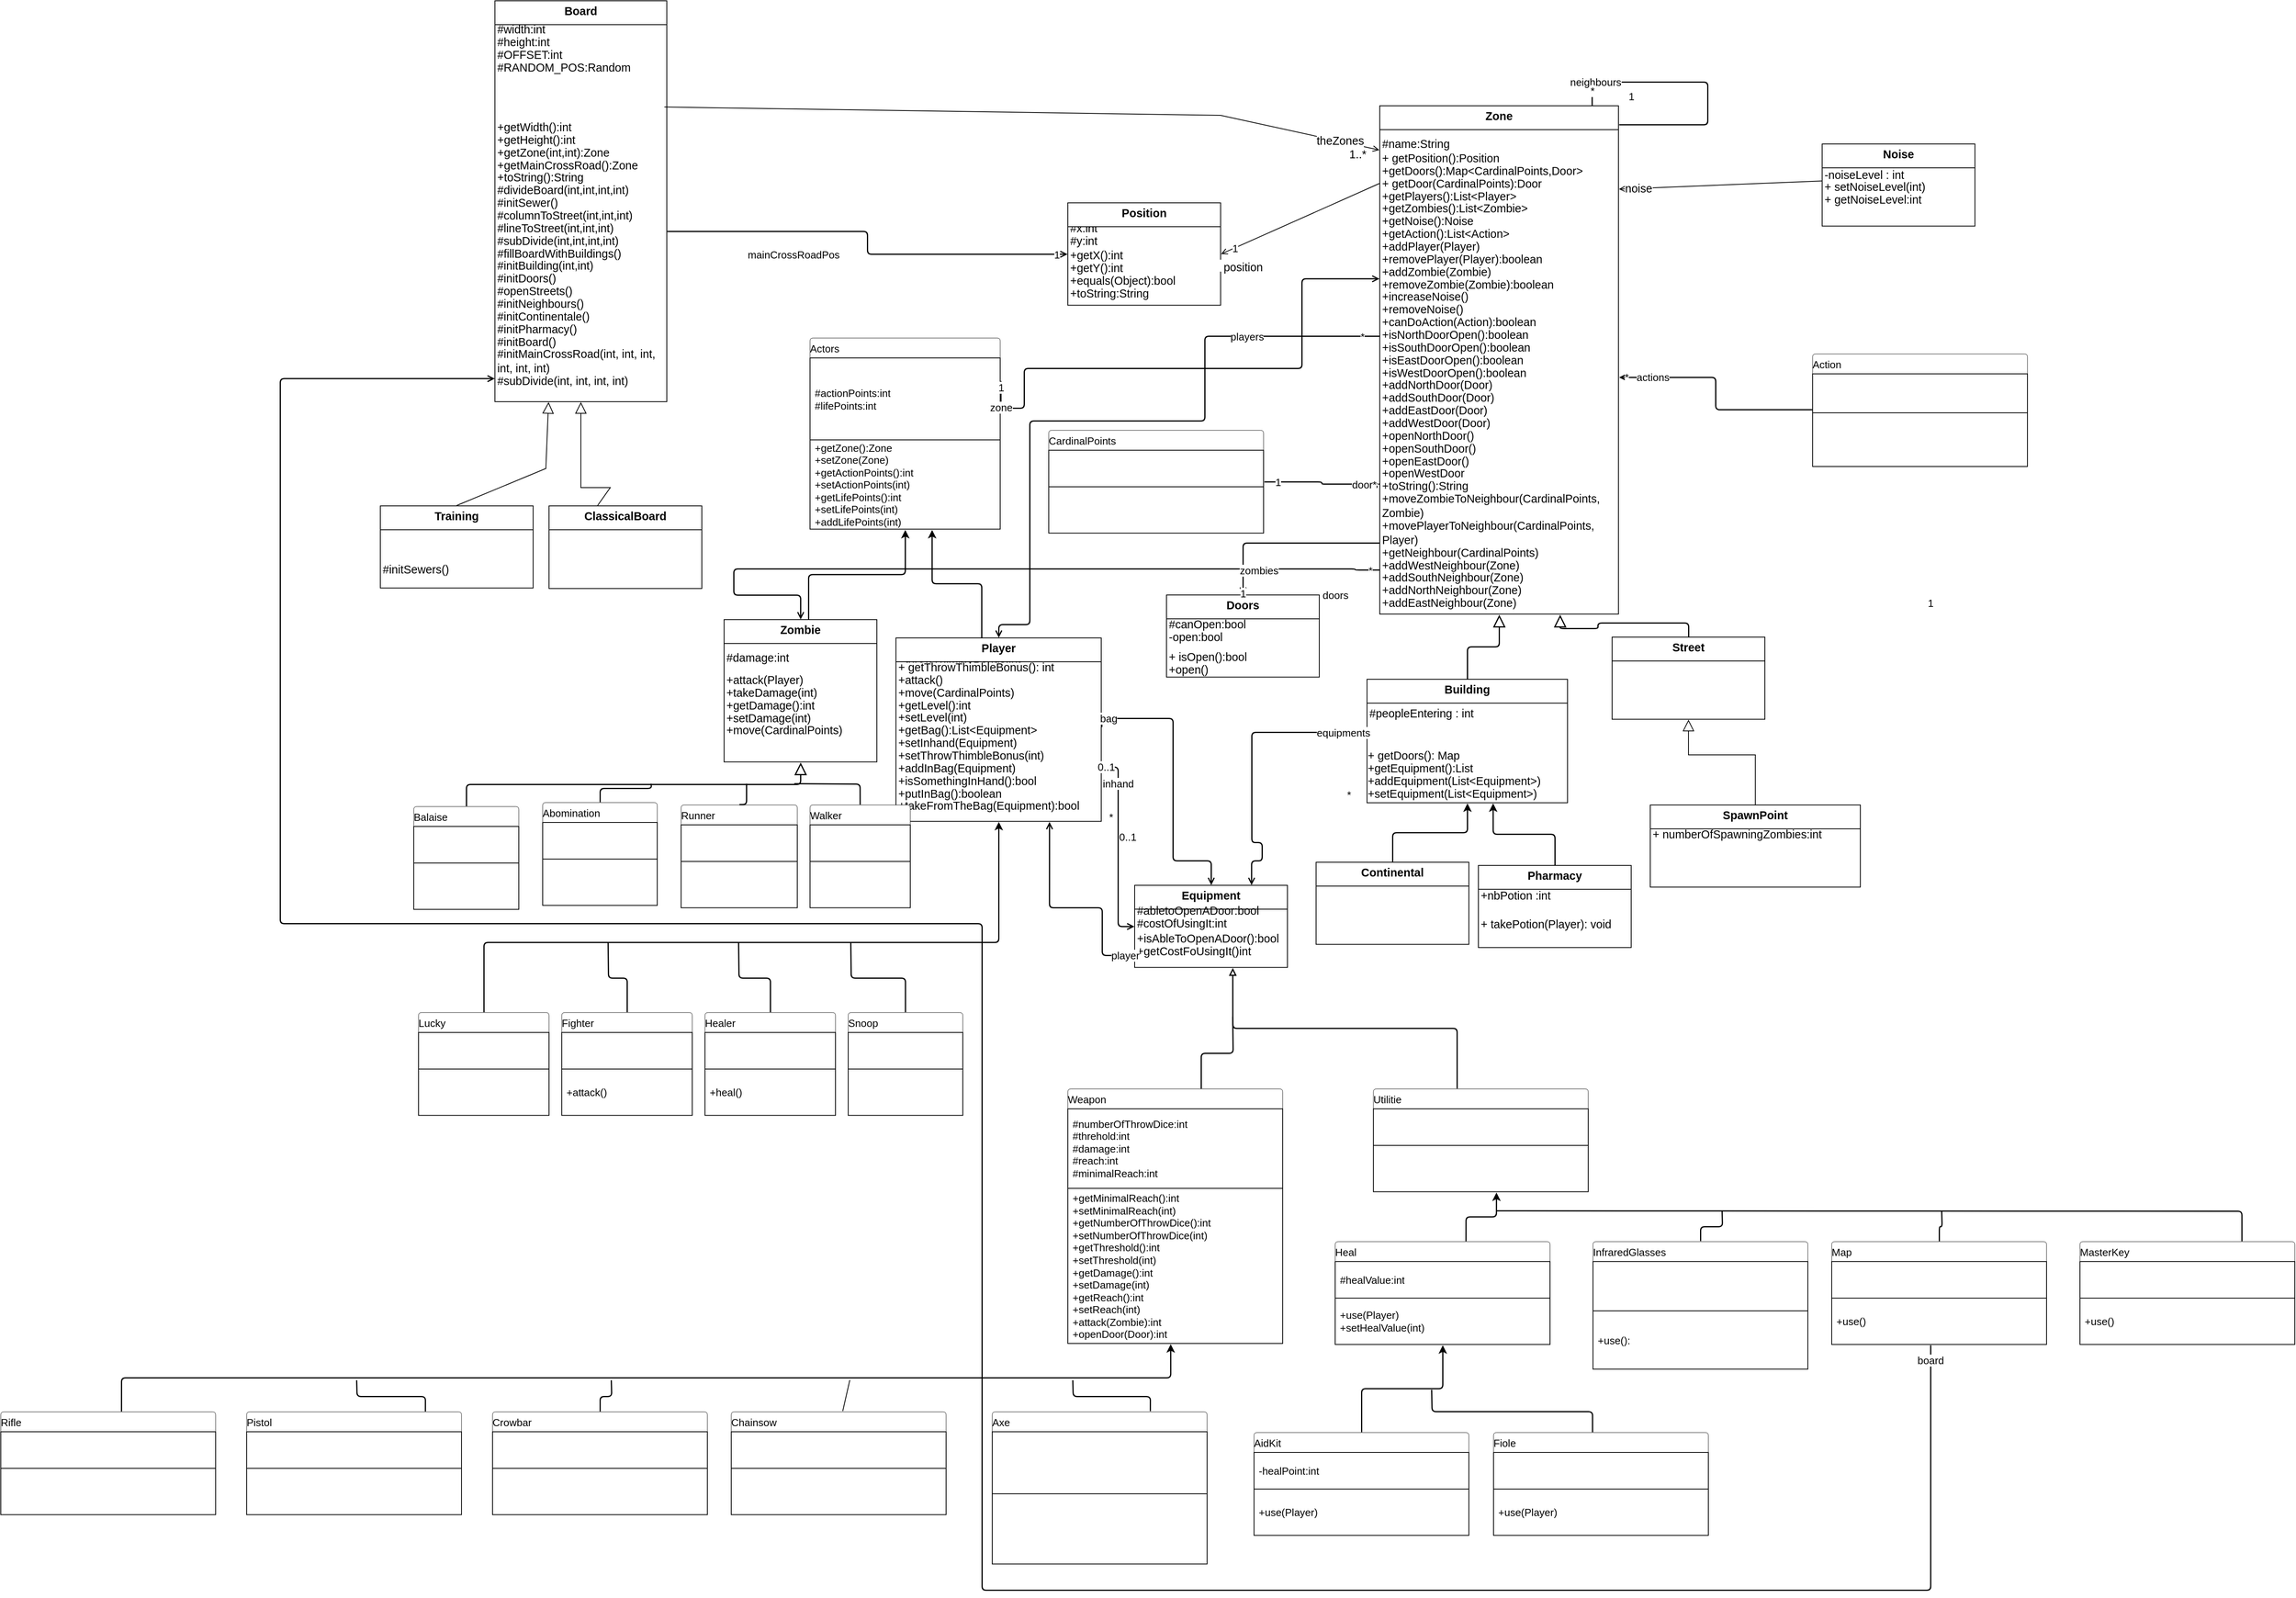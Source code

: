 <mxfile version="24.0.7" type="device">
  <diagram name="Page-1" id="Z1uW_Y1cd4uBBn7h_n3i">
    <mxGraphModel dx="4568" dy="2692" grid="1" gridSize="10" guides="1" tooltips="1" connect="1" arrows="1" fold="1" page="1" pageScale="1" pageWidth="850" pageHeight="1100" math="0" shadow="0">
      <root>
        <mxCell id="0" />
        <mxCell id="1" parent="0" />
        <mxCell id="GkW9a0ykSfvF2Aqqzzr2-563" value="" style="endArrow=none;html=1;rounded=0;exitX=0.519;exitY=-0.008;exitDx=0;exitDy=0;exitPerimeter=0;" parent="1" source="GkW9a0ykSfvF2Aqqzzr2-429" edge="1">
          <mxGeometry width="50" height="50" relative="1" as="geometry">
            <mxPoint x="-260" y="1480" as="sourcePoint" />
            <mxPoint x="-250" y="1470" as="targetPoint" />
          </mxGeometry>
        </mxCell>
        <mxCell id="GkW9a0ykSfvF2Aqqzzr2-283" parent="0" />
        <mxCell id="GkW9a0ykSfvF2Aqqzzr2-284" value="" style="group;dropTarget=0;pointerEvents=0;" parent="GkW9a0ykSfvF2Aqqzzr2-283" vertex="1">
          <mxGeometry x="416" y="-132" width="300" height="639.0" as="geometry" />
        </mxCell>
        <mxCell id="GkW9a0ykSfvF2Aqqzzr2-285" value="" style="fillColor=none;strokeColor=none;pointerEvents=0;fontStyle=0;html=1;whiteSpace=wrap;container=1;collapsible=0;childLayout=stackLayout;resizeParent=1;dropTarget=0;fontSize=13;spacing=0;verticalAlign=top;strokeOpacity=100;fillOpacity=100;" parent="GkW9a0ykSfvF2Aqqzzr2-284" vertex="1">
          <mxGeometry width="300.0" height="639.0" as="geometry" />
        </mxCell>
        <mxCell id="GkW9a0ykSfvF2Aqqzzr2-286" value="Zone" style="swimlane;html=1;whiteSpace=wrap;connectable=0;startSize=30;dropTarget=0;rounded=0;spacing=0;verticalAlign=top;strokeOpacity=100;fillOpacity=100;fillColor=#ffffff;container=1;pointerEvents=0;collapsible=0;recursiveResize=0;fontSize=14.3;fontColor=default;fontStyle=1;align=center;" parent="GkW9a0ykSfvF2Aqqzzr2-285" vertex="1">
          <mxGeometry width="300.0" height="639.0" as="geometry" />
        </mxCell>
        <mxCell id="GkW9a0ykSfvF2Aqqzzr2-287" value="#name:String" style="html=1;overflow=block;blockSpacing=1;whiteSpace=wrap;fontSize=14.3;fontFamily=Arimo;spacingLeft=3;spacingRight=3;align=left;spacing=0;verticalAlign=top;strokeOpacity=0;fillOpacity=0;fillColor=#000000;lucidId=lEV9tqn6FDJuE;" parent="GkW9a0ykSfvF2Aqqzzr2-284" vertex="1">
          <mxGeometry y="40" width="300" height="29" as="geometry" />
        </mxCell>
        <mxCell id="GkW9a0ykSfvF2Aqqzzr2-288" value="" style="group;html=1;" parent="GkW9a0ykSfvF2Aqqzzr2-284" vertex="1">
          <mxGeometry y="202" width="216" height="31" as="geometry" />
        </mxCell>
        <mxCell id="GkW9a0ykSfvF2Aqqzzr2-289" value="" style="shape=stencil(fY9LDoAgDERP0z3SeALUe5gI0ohgEH+3F9KFxoW7mfa1nQKq1faLBinWFMOkDxqSBWxASvJWR0pZAbaAyoSoxxg2P7Bf+kIWNYe9bDh5TpQJKS52NduOSUf+RVbij83iOWHIOU747n8j5RK/g+0N);whiteSpace=wrap;fontSize=13;strokeOpacity=0;fillOpacity=100;fillColor=#ffffff;align=left;spacing=0;" parent="GkW9a0ykSfvF2Aqqzzr2-288" vertex="1">
          <mxGeometry width="216" height="31" relative="1" as="geometry" />
        </mxCell>
        <mxCell id="GkW9a0ykSfvF2Aqqzzr2-290" value="&lt;div style=&quot;display: flex; justify-content: flex-start; text-align: left; align-items: baseline; font-size: 0; line-height: 1.25;margin-left: 3px;margin-right: 3px;margin-top: -2px;&quot;&gt;&lt;span&gt;&lt;span style=&quot;font-size:14.3px;color:#000000;font-family: Arimo;&quot;&gt;+&lt;/span&gt;&lt;span style=&quot;font-size:14.3px;font-family: Arimo;&quot;&gt; getPosition():Position&#xa;&lt;/span&gt;&lt;/span&gt;&lt;/div&gt;&lt;div style=&quot;display: flex; justify-content: flex-start; text-align: left; align-items: baseline; font-size: 0; line-height: 1.25;margin-left: 3px;margin-right: 3px;margin-top: -2px;&quot;&gt;&lt;span&gt;&lt;span style=&quot;font-size:14.3px;font-family: Arimo;&quot;&gt;&lt;span style=&quot;font-size:14.3px;font-family: Arimo;&quot;&gt;+getDoors():Map&amp;lt;CardinalPoints,Door&amp;gt;&#xa;&lt;/span&gt;&lt;/span&gt;&lt;/span&gt;&lt;/div&gt;&lt;div style=&quot;display: flex; justify-content: flex-start; text-align: left; align-items: baseline; font-size: 0; line-height: 1.25;margin-left: 3px;margin-right: 3px;margin-top: -2px;&quot;&gt;&lt;span&gt;&lt;span style=&quot;font-size:14.3px;font-family: Arimo;&quot;&gt;+ getDoor(CardinalPoints):Door&#xa;&lt;/span&gt;&lt;/span&gt;&lt;/div&gt;&lt;div style=&quot;display: flex; justify-content: flex-start; text-align: left; align-items: baseline; font-size: 0; line-height: 1.25;margin-left: 3px;margin-right: 3px;margin-top: -2px;&quot;&gt;&lt;span&gt;&lt;span style=&quot;font-size:14.3px;font-family: Arimo;&quot;&gt;+getPlayers():List&amp;lt;Player&amp;gt;&#xa;&lt;/span&gt;&lt;/span&gt;&lt;/div&gt;&lt;div style=&quot;display: flex; justify-content: flex-start; text-align: left; align-items: baseline; font-size: 0; line-height: 1.25;margin-left: 3px;margin-right: 3px;margin-top: -2px;&quot;&gt;&lt;span&gt;&lt;span style=&quot;font-size:14.3px;font-family: Arimo;&quot;&gt;+getZombies():List&amp;lt;Zombie&amp;gt;&#xa;&lt;/span&gt;&lt;/span&gt;&lt;/div&gt;&lt;div style=&quot;display: flex; justify-content: flex-start; text-align: left; align-items: baseline; font-size: 0; line-height: 1.25;margin-left: 3px;margin-right: 3px;margin-top: -2px;&quot;&gt;&lt;span&gt;&lt;span style=&quot;font-size:14.3px;font-family: Arimo;&quot;&gt;+getNoise():Noise&#xa;&lt;/span&gt;&lt;/span&gt;&lt;/div&gt;&lt;div style=&quot;display: flex; justify-content: flex-start; text-align: left; align-items: baseline; font-size: 0; line-height: 1.25;margin-left: 3px;margin-right: 3px;margin-top: -2px;&quot;&gt;&lt;span&gt;&lt;span style=&quot;font-size:14.3px;font-family: Arimo;&quot;&gt;+getAction():List&amp;lt;Action&amp;gt;&#xa;&lt;/span&gt;&lt;/span&gt;&lt;/div&gt;&lt;div style=&quot;display: flex; justify-content: flex-start; text-align: left; align-items: baseline; font-size: 0; line-height: 1.25;margin-left: 3px;margin-right: 3px;margin-top: -2px;&quot;&gt;&lt;span&gt;&lt;span style=&quot;font-size:14.3px;font-family: Arimo;&quot;&gt;+addPlayer(Player)&#xa;&lt;/span&gt;&lt;/span&gt;&lt;/div&gt;&lt;div style=&quot;display: flex; justify-content: flex-start; text-align: left; align-items: baseline; font-size: 0; line-height: 1.25;margin-left: 3px;margin-right: 3px;margin-top: -2px;&quot;&gt;&lt;span&gt;&lt;span style=&quot;font-size:14.3px;font-family: Arimo;&quot;&gt;+removePlayer(Player):boolean&#xa;&lt;/span&gt;&lt;/span&gt;&lt;/div&gt;&lt;div style=&quot;display: flex; justify-content: flex-start; text-align: left; align-items: baseline; font-size: 0; line-height: 1.25;margin-left: 3px;margin-right: 3px;margin-top: -2px;&quot;&gt;&lt;span&gt;&lt;span style=&quot;font-size:14.3px;font-family: Arimo;&quot;&gt;+addZombie(Zombie)&#xa;&lt;/span&gt;&lt;/span&gt;&lt;/div&gt;&lt;div style=&quot;display: flex; justify-content: flex-start; text-align: left; align-items: baseline; font-size: 0; line-height: 1.25;margin-left: 3px;margin-right: 3px;margin-top: -2px;&quot;&gt;&lt;span&gt;&lt;span style=&quot;font-size:14.3px;font-family: Arimo;&quot;&gt;+removeZombie(Zombie):boolean&#xa;&lt;/span&gt;&lt;/span&gt;&lt;/div&gt;&lt;div style=&quot;display: flex; justify-content: flex-start; text-align: left; align-items: baseline; font-size: 0; line-height: 1.25;margin-left: 3px;margin-right: 3px;margin-top: -2px;&quot;&gt;&lt;span&gt;&lt;span style=&quot;font-size:14.3px;font-family: Arimo;&quot;&gt;+increaseNoise()&#xa;&lt;/span&gt;&lt;/span&gt;&lt;/div&gt;&lt;div style=&quot;display: flex; justify-content: flex-start; text-align: left; align-items: baseline; font-size: 0; line-height: 1.25;margin-left: 3px;margin-right: 3px;margin-top: -2px;&quot;&gt;&lt;span&gt;&lt;span style=&quot;font-size:14.3px;font-family: Arimo;&quot;&gt;+removeNoise()&#xa;&lt;/span&gt;&lt;/span&gt;&lt;/div&gt;&lt;div style=&quot;display: flex; justify-content: flex-start; text-align: left; align-items: baseline; font-size: 0; line-height: 1.25;margin-left: 3px;margin-right: 3px;margin-top: -2px;&quot;&gt;&lt;span&gt;&lt;span style=&quot;font-size:14.3px;font-family: Arimo;&quot;&gt;+canDoAction(Action):boolean&#xa;&lt;/span&gt;&lt;/span&gt;&lt;/div&gt;&lt;div style=&quot;display: flex; justify-content: flex-start; text-align: left; align-items: baseline; font-size: 0; line-height: 1.25;margin-left: 3px;margin-right: 3px;margin-top: -2px;&quot;&gt;&lt;span&gt;&lt;span style=&quot;font-size:14.3px;font-family: Arimo;&quot;&gt;+isNorthDoorOpen():boolean&#xa;&lt;/span&gt;&lt;/span&gt;&lt;/div&gt;&lt;div style=&quot;display: flex; justify-content: flex-start; text-align: left; align-items: baseline; font-size: 0; line-height: 1.25;margin-left: 3px;margin-right: 3px;margin-top: -2px;&quot;&gt;&lt;span&gt;&lt;span style=&quot;font-size:14.3px;font-family: Arimo;&quot;&gt;+isSouthDoorOpen():boolean&#xa;&lt;/span&gt;&lt;/span&gt;&lt;/div&gt;&lt;div style=&quot;display: flex; justify-content: flex-start; text-align: left; align-items: baseline; font-size: 0; line-height: 1.25;margin-left: 3px;margin-right: 3px;margin-top: -2px;&quot;&gt;&lt;span&gt;&lt;span style=&quot;font-size:14.3px;font-family: Arimo;&quot;&gt;+isEastDoorOpen():boolean&#xa;&lt;/span&gt;&lt;/span&gt;&lt;/div&gt;&lt;div style=&quot;display: flex; justify-content: flex-start; text-align: left; align-items: baseline; font-size: 0; line-height: 1.25;margin-left: 3px;margin-right: 3px;margin-top: -2px;&quot;&gt;&lt;span&gt;&lt;span style=&quot;font-size:14.3px;font-family: Arimo;&quot;&gt;+isWestDoorOpen():boolean&#xa;&lt;/span&gt;&lt;/span&gt;&lt;/div&gt;&lt;div style=&quot;display: flex; justify-content: flex-start; text-align: left; align-items: baseline; font-size: 0; line-height: 1.25;margin-left: 3px;margin-right: 3px;margin-top: -2px;&quot;&gt;&lt;span&gt;&lt;span style=&quot;font-size:14.3px;font-family: Arimo;&quot;&gt;+addNorthDoor(Door)&#xa;&lt;/span&gt;&lt;/span&gt;&lt;/div&gt;&lt;div style=&quot;display: flex; justify-content: flex-start; text-align: left; align-items: baseline; font-size: 0; line-height: 1.25;margin-left: 3px;margin-right: 3px;margin-top: -2px;&quot;&gt;&lt;span&gt;&lt;span style=&quot;font-size:14.3px;font-family: Arimo;&quot;&gt;+addSouthDoor(Door)&#xa;&lt;/span&gt;&lt;/span&gt;&lt;/div&gt;&lt;div style=&quot;display: flex; justify-content: flex-start; text-align: left; align-items: baseline; font-size: 0; line-height: 1.25;margin-left: 3px;margin-right: 3px;margin-top: -2px;&quot;&gt;&lt;span&gt;&lt;span style=&quot;font-size:14.3px;font-family: Arimo;&quot;&gt;+addEastDoor(Door)&#xa;&lt;/span&gt;&lt;/span&gt;&lt;/div&gt;&lt;div style=&quot;display: flex; justify-content: flex-start; text-align: left; align-items: baseline; font-size: 0; line-height: 1.25;margin-left: 3px;margin-right: 3px;margin-top: -2px;&quot;&gt;&lt;span&gt;&lt;span style=&quot;font-size:14.3px;font-family: Arimo;&quot;&gt;+addWestDoor(Door)&#xa;&lt;/span&gt;&lt;/span&gt;&lt;/div&gt;&lt;div style=&quot;display: flex; justify-content: flex-start; text-align: left; align-items: baseline; font-size: 0; line-height: 1.25;margin-left: 3px;margin-right: 3px;margin-top: -2px;&quot;&gt;&lt;span&gt;&lt;span style=&quot;font-size:14.3px;font-family: Arimo;&quot;&gt;+openNorthDoor()&#xa;&lt;/span&gt;&lt;/span&gt;&lt;/div&gt;&lt;div style=&quot;display: flex; justify-content: flex-start; text-align: left; align-items: baseline; font-size: 0; line-height: 1.25;margin-left: 3px;margin-right: 3px;margin-top: -2px;&quot;&gt;&lt;span&gt;&lt;span style=&quot;font-size:14.3px;font-family: Arimo;&quot;&gt;+openSouthDoor()&#xa;&lt;/span&gt;&lt;/span&gt;&lt;/div&gt;&lt;div style=&quot;display: flex; justify-content: flex-start; text-align: left; align-items: baseline; font-size: 0; line-height: 1.25;margin-left: 3px;margin-right: 3px;margin-top: -2px;&quot;&gt;&lt;span&gt;&lt;span style=&quot;font-size:14.3px;font-family: Arimo;&quot;&gt;+openEastDoor()&#xa;&lt;/span&gt;&lt;/span&gt;&lt;/div&gt;&lt;div style=&quot;display: flex; justify-content: flex-start; text-align: left; align-items: baseline; font-size: 0; line-height: 1.25;margin-left: 3px;margin-right: 3px;margin-top: -2px;&quot;&gt;&lt;span&gt;&lt;span style=&quot;font-size:14.3px;font-family: Arimo;&quot;&gt;+openWestDoor&#xa;&lt;/span&gt;&lt;/span&gt;&lt;/div&gt;&lt;div style=&quot;display: flex; justify-content: flex-start; text-align: left; align-items: baseline; font-size: 0; line-height: 1.25;margin-left: 3px;margin-right: 3px;margin-top: -2px;&quot;&gt;&lt;span&gt;&lt;span style=&quot;font-size:14.3px;font-family: Arimo;&quot;&gt;+toString():String&#xa;&lt;/span&gt;&lt;/span&gt;&lt;/div&gt;&lt;div style=&quot;display: flex; justify-content: flex-start; text-align: left; align-items: baseline; font-size: 0; line-height: 1.25;margin-left: 3px;margin-right: 3px;margin-top: -2px;&quot;&gt;&lt;span&gt;&lt;span style=&quot;font-size:14.3px;font-family: Arimo;&quot;&gt;+moveZombieToNeighbour(CardinalPoints, Zombie)&#xa;&lt;/span&gt;&lt;/span&gt;&lt;/div&gt;&lt;div style=&quot;display: flex; justify-content: flex-start; text-align: left; align-items: baseline; font-size: 0; line-height: 1.25;margin-left: 3px;margin-right: 3px;margin-top: -2px;&quot;&gt;&lt;span&gt;&lt;span style=&quot;font-size:14.3px;font-family: Arimo;&quot;&gt;+movePlayerToNeighbour(CardinalPoints, Player)&#xa;&lt;/span&gt;&lt;/span&gt;&lt;/div&gt;&lt;div style=&quot;display: flex; justify-content: flex-start; text-align: left; align-items: baseline; font-size: 0; line-height: 1.25;margin-left: 3px;margin-right: 3px;margin-top: -2px;&quot;&gt;&lt;span&gt;&lt;span style=&quot;font-size:14.3px;font-family: Arimo;&quot;&gt;+getNeighbour(CardinalPoints)&#xa;&lt;/span&gt;&lt;/span&gt;&lt;/div&gt;&lt;div style=&quot;display: flex; justify-content: flex-start; text-align: left; align-items: baseline; font-size: 0; line-height: 1.25;margin-left: 3px;margin-right: 3px;margin-top: -2px;&quot;&gt;&lt;span&gt;&lt;span style=&quot;font-size:14.3px;font-family: Arimo;&quot;&gt;+addWestNeighbour(Zone)&#xa;&lt;/span&gt;&lt;/span&gt;&lt;/div&gt;&lt;div style=&quot;display: flex; justify-content: flex-start; text-align: left; align-items: baseline; font-size: 0; line-height: 1.25;margin-left: 3px;margin-right: 3px;margin-top: -2px;&quot;&gt;&lt;span&gt;&lt;span style=&quot;font-size:14.3px;font-family: Arimo;&quot;&gt;+addSouthNeighbour(Zone)&#xa;&lt;/span&gt;&lt;/span&gt;&lt;/div&gt;&lt;div style=&quot;display: flex; justify-content: flex-start; text-align: left; align-items: baseline; font-size: 0; line-height: 1.25;margin-left: 3px;margin-right: 3px;margin-top: -2px;&quot;&gt;&lt;span&gt;&lt;span style=&quot;font-size:14.3px;font-family: Arimo;&quot;&gt;+addNorthNeighbour(Zone)&#xa;&lt;/span&gt;&lt;/span&gt;&lt;/div&gt;&lt;div style=&quot;display: flex; justify-content: flex-start; text-align: left; align-items: baseline; font-size: 0; line-height: 1.25;margin-left: 3px;margin-right: 3px;margin-top: -2px;&quot;&gt;&lt;span&gt;&lt;span style=&quot;font-size:14.3px;font-family: Arimo;&quot;&gt;+addEastNeighbour(Zone)&lt;/span&gt;&lt;/span&gt;&lt;/div&gt;" style="html=1;overflow=block;blockSpacing=1;whiteSpace=wrap;fontSize=13;fontFamily=Arimo;align=left;spacing=0;verticalAlign=top;strokeOpacity=0;fillOpacity=0;fillColor=#000000;lucidId=I9x7Vq2D3zbso;" parent="GkW9a0ykSfvF2Aqqzzr2-284" vertex="1">
          <mxGeometry y="60" width="300" height="170" as="geometry" />
        </mxCell>
        <mxCell id="GkW9a0ykSfvF2Aqqzzr2-450" value="" style="html=1;jettySize=18;whiteSpace=wrap;fontSize=13;strokeWidth=1.5;rounded=1;arcSize=10;edgeStyle=orthogonalEdgeStyle;startArrow=none;endArrow=none;exitX=0.889;exitY=-0.001;exitPerimeter=0;entryX=1.002;entryY=0.037;entryPerimeter=0;lucidId=eBneP7jGI5Ab;" parent="GkW9a0ykSfvF2Aqqzzr2-284" source="GkW9a0ykSfvF2Aqqzzr2-285" target="GkW9a0ykSfvF2Aqqzzr2-285" edge="1">
          <mxGeometry width="100" height="100" relative="1" as="geometry">
            <Array as="points">
              <mxPoint x="266" y="-30" />
              <mxPoint x="412" y="-30" />
              <mxPoint x="412" y="23" />
            </Array>
          </mxGeometry>
        </mxCell>
        <mxCell id="GkW9a0ykSfvF2Aqqzzr2-451" value="neighbours" style="text;html=1;resizable=0;labelBackgroundColor=default;align=center;verticalAlign=middle;fontSize=13;" parent="GkW9a0ykSfvF2Aqqzzr2-450" vertex="1">
          <mxGeometry x="-0.806" relative="1" as="geometry" />
        </mxCell>
        <mxCell id="GkW9a0ykSfvF2Aqqzzr2-452" value="*" style="text;html=1;resizable=0;labelBackgroundColor=default;align=center;verticalAlign=middle;fontSize=13;" parent="GkW9a0ykSfvF2Aqqzzr2-450" vertex="1">
          <mxGeometry x="-0.889" relative="1" as="geometry" />
        </mxCell>
        <mxCell id="GkW9a0ykSfvF2Aqqzzr2-453" value="1" style="text;html=1;resizable=0;labelBackgroundColor=default;align=center;verticalAlign=middle;fontSize=13;" parent="GkW9a0ykSfvF2Aqqzzr2-450" vertex="1">
          <mxGeometry x="0.914" relative="1" as="geometry">
            <mxPoint y="-35.782" as="offset" />
          </mxGeometry>
        </mxCell>
        <mxCell id="GkW9a0ykSfvF2Aqqzzr2-291" value="" style="group;dropTarget=0;pointerEvents=0;" parent="GkW9a0ykSfvF2Aqqzzr2-283" vertex="1">
          <mxGeometry x="-408" y="514" width="192" height="178.933" as="geometry" />
        </mxCell>
        <mxCell id="GkW9a0ykSfvF2Aqqzzr2-292" value="" style="fillColor=none;strokeColor=none;pointerEvents=0;fontStyle=0;html=1;whiteSpace=wrap;container=1;collapsible=0;childLayout=stackLayout;resizeParent=1;dropTarget=0;fontSize=13;spacing=0;verticalAlign=top;strokeOpacity=100;fillOpacity=100;" parent="GkW9a0ykSfvF2Aqqzzr2-291" vertex="1">
          <mxGeometry width="192" height="178.933" as="geometry" />
        </mxCell>
        <mxCell id="GkW9a0ykSfvF2Aqqzzr2-293" value="Zombie" style="swimlane;html=1;whiteSpace=wrap;connectable=0;startSize=30;dropTarget=0;rounded=0;spacing=0;verticalAlign=top;strokeOpacity=100;fillOpacity=100;fillColor=#ffffff;container=1;pointerEvents=0;collapsible=0;recursiveResize=0;fontSize=14.3;fontColor=default;fontStyle=1;align=center;" parent="GkW9a0ykSfvF2Aqqzzr2-292" vertex="1">
          <mxGeometry width="192" height="178.933" as="geometry" />
        </mxCell>
        <mxCell id="GkW9a0ykSfvF2Aqqzzr2-294" value="#damage:int" style="html=1;overflow=block;blockSpacing=1;whiteSpace=wrap;fontSize=14.3;fontFamily=Arimo;spacingLeft=3;spacingRight=3;align=left;spacing=0;verticalAlign=top;strokeOpacity=0;fillOpacity=0;fillColor=#000000;lucidId=y4txeAGczyTZ6;" parent="GkW9a0ykSfvF2Aqqzzr2-291" vertex="1">
          <mxGeometry y="40" width="192" height="40" as="geometry" />
        </mxCell>
        <mxCell id="GkW9a0ykSfvF2Aqqzzr2-295" value="" style="group;html=1;" parent="GkW9a0ykSfvF2Aqqzzr2-291" vertex="1">
          <mxGeometry y="79" width="192" height="12" as="geometry" />
        </mxCell>
        <mxCell id="GkW9a0ykSfvF2Aqqzzr2-296" value="" style="shape=stencil(fY9LDoAgDERP0z3SeALUe5gI0ohgEH+3F9KFxoW7mfa1nQKq1faLBinWFMOkDxqSBWxASvJWR0pZAbaAyoSoxxg2P7Bf+kIWNYe9bDh5TpQJKS52NduOSUf+RVbij83iOWHIOU747n8j5RK/g+0N);whiteSpace=wrap;fontSize=13;strokeOpacity=0;fillOpacity=100;fillColor=#ffffff;align=left;spacing=0;" parent="GkW9a0ykSfvF2Aqqzzr2-295" vertex="1">
          <mxGeometry width="192" height="12" relative="1" as="geometry" />
        </mxCell>
        <mxCell id="GkW9a0ykSfvF2Aqqzzr2-297" value="&lt;div style=&quot;display: flex; justify-content: flex-start; text-align: left; align-items: baseline; font-size: 0; line-height: 1.25;margin-left: 3px;margin-right: 3px;margin-top: -2px;&quot;&gt;&lt;span&gt;&lt;span style=&quot;font-size:14.3px;font-family: Arimo;&quot;&gt;+attack(Player)&#xa;&lt;/span&gt;&lt;/span&gt;&lt;/div&gt;&lt;div style=&quot;display: flex; justify-content: flex-start; text-align: left; align-items: baseline; font-size: 0; line-height: 1.25;margin-left: 3px;margin-right: 3px;margin-top: -2px;&quot;&gt;&lt;span&gt;&lt;span style=&quot;font-size:14.3px;font-family: Arimo;&quot;&gt;+takeDamage(int)&#xa;&lt;/span&gt;&lt;/span&gt;&lt;/div&gt;&lt;div style=&quot;display: flex; justify-content: flex-start; text-align: left; align-items: baseline; font-size: 0; line-height: 1.25;margin-left: 3px;margin-right: 3px;margin-top: -2px;&quot;&gt;&lt;span&gt;&lt;span style=&quot;font-size:14.3px;font-family: Arimo;&quot;&gt;+getDamage():int&#xa;&lt;/span&gt;&lt;/span&gt;&lt;/div&gt;&lt;div style=&quot;display: flex; justify-content: flex-start; text-align: left; align-items: baseline; font-size: 0; line-height: 1.25;margin-left: 3px;margin-right: 3px;margin-top: -2px;&quot;&gt;&lt;span&gt;&lt;span style=&quot;font-size:14.3px;font-family: Arimo;&quot;&gt;+setDamage(int)&#xa;&lt;/span&gt;&lt;/span&gt;&lt;/div&gt;&lt;div style=&quot;display: flex; justify-content: flex-start; text-align: left; align-items: baseline; font-size: 0; line-height: 1.25;margin-left: 3px;margin-right: 3px;margin-top: -2px;&quot;&gt;&lt;span&gt;&lt;span style=&quot;font-size:14.3px;font-family: Arimo;&quot;&gt;+move(CardinalPoints)&lt;/span&gt;&lt;/span&gt;&lt;/div&gt;" style="html=1;overflow=block;blockSpacing=1;whiteSpace=wrap;fontSize=13;fontFamily=Arimo;align=left;spacing=0;verticalAlign=top;strokeOpacity=0;fillOpacity=0;fillColor=#000000;lucidId=KJ5bxcCCsZTq4;" parent="GkW9a0ykSfvF2Aqqzzr2-291" vertex="1">
          <mxGeometry y="70" width="192" height="61" as="geometry" />
        </mxCell>
        <mxCell id="GkW9a0ykSfvF2Aqqzzr2-298" value="" style="fillColor=none;strokeColor=none;pointerEvents=0;fontStyle=0;html=1;whiteSpace=wrap;container=1;collapsible=0;childLayout=stackLayout;resizeParent=1;dropTarget=0;fontSize=13;spacing=0;verticalAlign=top;strokeOpacity=100;fillOpacity=100;" parent="GkW9a0ykSfvF2Aqqzzr2-283" vertex="1">
          <mxGeometry x="-192" y="537" width="258" height="230.6" as="geometry" />
        </mxCell>
        <mxCell id="GkW9a0ykSfvF2Aqqzzr2-299" value="+throwThimbleBonus:int" style="html=1;overflow=block;blockSpacing=1;whiteSpace=wrap;fontSize=14.3;fontFamily=Arimo;spacingLeft=3;spacingRight=3;align=left;spacing=0;verticalAlign=top;strokeOpacity=0;fillOpacity=0;fillColor=#000000;lucidId=MZLV3WRghoonS;" parent="GkW9a0ykSfvF2Aqqzzr2-298" vertex="1">
          <mxGeometry y="18" width="204" height="17" as="geometry" />
        </mxCell>
        <mxCell id="GkW9a0ykSfvF2Aqqzzr2-300" value="" style="group;html=1;" parent="GkW9a0ykSfvF2Aqqzzr2-298" vertex="1">
          <mxGeometry y="35" width="204" height="5" as="geometry" />
        </mxCell>
        <mxCell id="GkW9a0ykSfvF2Aqqzzr2-301" value="" style="shape=stencil(fY9LDoAgDERP0z3SeALUe5gI0ohgEH+3F9KFxoW7mfa1nQKq1faLBinWFMOkDxqSBWxASvJWR0pZAbaAyoSoxxg2P7Bf+kIWNYe9bDh5TpQJKS52NduOSUf+RVbij83iOWHIOU747n8j5RK/g+0N);whiteSpace=wrap;fontSize=13;strokeOpacity=0;fillOpacity=100;fillColor=#ffffff;align=left;spacing=0;" parent="GkW9a0ykSfvF2Aqqzzr2-300" vertex="1">
          <mxGeometry width="204" height="5" relative="1" as="geometry" />
        </mxCell>
        <mxCell id="GkW9a0ykSfvF2Aqqzzr2-302" value="&lt;div style=&quot;display: flex; justify-content: flex-start; text-align: left; align-items: baseline; font-size: 0; line-height: 1.25;margin-left: 3px;margin-right: 3px;margin-top: -2px;&quot;&gt;&lt;span&gt;&lt;span style=&quot;font-size:14.3px;color:#000000;font-family: Arimo;&quot;&gt;+ &lt;/span&gt;&lt;span style=&quot;font-size:14.3px;font-family: Arimo;&quot;&gt;getThrowThimbleBonus&lt;/span&gt;&lt;span style=&quot;font-size:14.3px;color:#000000;font-family: Arimo;&quot;&gt;(): &lt;/span&gt;&lt;span style=&quot;font-size:14.3px;font-family: Arimo;&quot;&gt;int&#xa;&lt;/span&gt;&lt;/span&gt;&lt;/div&gt;&lt;div style=&quot;display: flex; justify-content: flex-start; text-align: left; align-items: baseline; font-size: 0; line-height: 1.25;margin-left: 3px;margin-right: 3px;margin-top: -2px;&quot;&gt;&lt;span&gt;&lt;span style=&quot;font-size:14.3px;font-family: Arimo;&quot;&gt;&lt;span style=&quot;font-size:14.3px;font-family: Arimo;&quot;&gt;+attack()&#xa;&lt;/span&gt;&lt;/span&gt;&lt;/span&gt;&lt;/div&gt;&lt;div style=&quot;display: flex; justify-content: flex-start; text-align: left; align-items: baseline; font-size: 0; line-height: 1.25;margin-left: 3px;margin-right: 3px;margin-top: -2px;&quot;&gt;&lt;span&gt;&lt;span style=&quot;font-size:14.3px;font-family: Arimo;&quot;&gt;+move(CardinalPoints)&#xa;&lt;/span&gt;&lt;/span&gt;&lt;/div&gt;&lt;div style=&quot;display: flex; justify-content: flex-start; text-align: left; align-items: baseline; font-size: 0; line-height: 1.25;margin-left: 3px;margin-right: 3px;margin-top: -2px;&quot;&gt;&lt;span&gt;&lt;span style=&quot;font-size:14.3px;font-family: Arimo;&quot;&gt;+getLevel():int&#xa;&lt;/span&gt;&lt;/span&gt;&lt;/div&gt;&lt;div style=&quot;display: flex; justify-content: flex-start; text-align: left; align-items: baseline; font-size: 0; line-height: 1.25;margin-left: 3px;margin-right: 3px;margin-top: -2px;&quot;&gt;&lt;span&gt;&lt;span style=&quot;font-size:14.3px;font-family: Arimo;&quot;&gt;+setLevel(int)&#xa;&lt;/span&gt;&lt;/span&gt;&lt;/div&gt;&lt;div style=&quot;display: flex; justify-content: flex-start; text-align: left; align-items: baseline; font-size: 0; line-height: 1.25;margin-left: 3px;margin-right: 3px;margin-top: -2px;&quot;&gt;&lt;span&gt;&lt;span style=&quot;font-size:14.3px;font-family: Arimo;&quot;&gt;+getBag():List&amp;lt;Equipment&amp;gt;&#xa;&lt;/span&gt;&lt;/span&gt;&lt;/div&gt;&lt;div style=&quot;display: flex; justify-content: flex-start; text-align: left; align-items: baseline; font-size: 0; line-height: 1.25;margin-left: 3px;margin-right: 3px;margin-top: -2px;&quot;&gt;&lt;span&gt;&lt;span style=&quot;font-size:14.3px;font-family: Arimo;&quot;&gt;+setInhand(Equipment)&#xa;&lt;/span&gt;&lt;/span&gt;&lt;/div&gt;&lt;div style=&quot;display: flex; justify-content: flex-start; text-align: left; align-items: baseline; font-size: 0; line-height: 1.25;margin-left: 3px;margin-right: 3px;margin-top: -2px;&quot;&gt;&lt;span&gt;&lt;span style=&quot;font-size:14.3px;font-family: Arimo;&quot;&gt;+setThrowThimbleBonus(int)&#xa;&lt;/span&gt;&lt;/span&gt;&lt;/div&gt;&lt;div style=&quot;display: flex; justify-content: flex-start; text-align: left; align-items: baseline; font-size: 0; line-height: 1.25;margin-left: 3px;margin-right: 3px;margin-top: -2px;&quot;&gt;&lt;span&gt;&lt;span style=&quot;font-size:14.3px;font-family: Arimo;&quot;&gt;+addInBag(Equipment)&#xa;&lt;/span&gt;&lt;/span&gt;&lt;/div&gt;&lt;div style=&quot;display: flex; justify-content: flex-start; text-align: left; align-items: baseline; font-size: 0; line-height: 1.25;margin-left: 3px;margin-right: 3px;margin-top: -2px;&quot;&gt;&lt;span&gt;&lt;span style=&quot;font-size:14.3px;font-family: Arimo;&quot;&gt;+isSomethingInHand():bool&#xa;&lt;/span&gt;&lt;/span&gt;&lt;/div&gt;&lt;div style=&quot;display: flex; justify-content: flex-start; text-align: left; align-items: baseline; font-size: 0; line-height: 1.25;margin-left: 3px;margin-right: 3px;margin-top: -2px;&quot;&gt;&lt;span&gt;&lt;span style=&quot;font-size:14.3px;font-family: Arimo;&quot;&gt;+putInBag():boolean&#xa;&lt;/span&gt;&lt;/span&gt;&lt;/div&gt;&lt;div style=&quot;display: flex; justify-content: flex-start; text-align: left; align-items: baseline; font-size: 0; line-height: 1.25;margin-left: 3px;margin-right: 3px;margin-top: -2px;&quot;&gt;&lt;span&gt;&lt;span style=&quot;font-size:14.3px;font-family: Arimo;&quot;&gt;+takeFromTheBag(Equipment):bool&lt;/span&gt;&lt;/span&gt;&lt;/div&gt;" style="html=1;overflow=block;blockSpacing=1;whiteSpace=wrap;fontSize=13;fontFamily=Arimo;align=left;spacing=0;verticalAlign=top;strokeOpacity=0;fillOpacity=0;fillColor=#000000;lucidId=I6ahmX1mbmQ3b;" parent="GkW9a0ykSfvF2Aqqzzr2-298" vertex="1">
          <mxGeometry y="31" width="258" height="27" as="geometry" />
        </mxCell>
        <mxCell id="GkW9a0ykSfvF2Aqqzzr2-303" value="Player" style="swimlane;html=1;whiteSpace=wrap;connectable=0;startSize=30;dropTarget=0;rounded=0;spacing=0;verticalAlign=top;strokeOpacity=100;fillOpacity=100;fillColor=#ffffff;container=1;pointerEvents=0;collapsible=0;recursiveResize=0;fontSize=14.3;fontColor=default;fontStyle=1;align=center;" parent="GkW9a0ykSfvF2Aqqzzr2-298" vertex="1">
          <mxGeometry width="258" height="230.6" as="geometry" />
        </mxCell>
        <mxCell id="GkW9a0ykSfvF2Aqqzzr2-304" value="" style="group;dropTarget=0;pointerEvents=0;" parent="GkW9a0ykSfvF2Aqqzzr2-283" vertex="1">
          <mxGeometry x="972" y="-84" width="192" height="126" as="geometry" />
        </mxCell>
        <mxCell id="GkW9a0ykSfvF2Aqqzzr2-305" value="" style="fillColor=none;strokeColor=none;pointerEvents=0;fontStyle=0;html=1;whiteSpace=wrap;container=1;collapsible=0;childLayout=stackLayout;resizeParent=1;dropTarget=0;fontSize=13;spacing=0;verticalAlign=top;strokeOpacity=100;fillOpacity=100;" parent="GkW9a0ykSfvF2Aqqzzr2-304" vertex="1">
          <mxGeometry width="192" height="103.2" as="geometry" />
        </mxCell>
        <mxCell id="GkW9a0ykSfvF2Aqqzzr2-306" value="Noise" style="swimlane;html=1;whiteSpace=wrap;connectable=0;startSize=30;dropTarget=0;rounded=0;spacing=0;verticalAlign=top;strokeOpacity=100;fillOpacity=100;fillColor=#ffffff;container=1;pointerEvents=0;collapsible=0;recursiveResize=0;fontSize=14.3;fontColor=default;fontStyle=1;align=center;" parent="GkW9a0ykSfvF2Aqqzzr2-305" vertex="1">
          <mxGeometry width="192" height="103.2" as="geometry" />
        </mxCell>
        <mxCell id="GkW9a0ykSfvF2Aqqzzr2-307" value="-noiseLevel : int" style="html=1;overflow=block;blockSpacing=1;whiteSpace=wrap;fontSize=14.3;fontFamily=Arimo;spacingLeft=3;spacingRight=3;align=left;spacing=0;verticalAlign=top;strokeOpacity=0;fillOpacity=0;fillColor=#000000;lucidId=eMOF2TQ4Cc1xF;" parent="GkW9a0ykSfvF2Aqqzzr2-304" vertex="1">
          <mxGeometry y="31" width="192" height="31" as="geometry" />
        </mxCell>
        <mxCell id="GkW9a0ykSfvF2Aqqzzr2-308" value="" style="group;html=1;" parent="GkW9a0ykSfvF2Aqqzzr2-304" vertex="1">
          <mxGeometry y="62" width="192" height="10" as="geometry" />
        </mxCell>
        <mxCell id="GkW9a0ykSfvF2Aqqzzr2-309" value="" style="shape=stencil(fY9LDoAgDERP0z3SeALUe5gI0ohgEH+3F9KFxoW7mfa1nQKq1faLBinWFMOkDxqSBWxASvJWR0pZAbaAyoSoxxg2P7Bf+kIWNYe9bDh5TpQJKS52NduOSUf+RVbij83iOWHIOU747n8j5RK/g+0N);whiteSpace=wrap;fontSize=13;strokeOpacity=0;fillOpacity=100;fillColor=#ffffff;align=left;spacing=0;" parent="GkW9a0ykSfvF2Aqqzzr2-308" vertex="1">
          <mxGeometry width="192" height="10" relative="1" as="geometry" />
        </mxCell>
        <mxCell id="GkW9a0ykSfvF2Aqqzzr2-310" value="&lt;div style=&quot;display: flex; justify-content: flex-start; text-align: left; align-items: baseline; font-size: 0; line-height: 1.25;margin-left: 3px;margin-right: 3px;margin-top: -2px;&quot;&gt;&lt;span&gt;&lt;span style=&quot;font-size:14.3px;color:#000000;font-family: Arimo;&quot;&gt;+ &lt;/span&gt;&lt;span style=&quot;font-size:14.3px;font-family: Arimo;&quot;&gt;setNoiseLevel&lt;/span&gt;&lt;span style=&quot;font-size:14.3px;color:#000000;font-family: Arimo;&quot;&gt;(&lt;/span&gt;&lt;span style=&quot;font-size:14.3px;font-family: Arimo;&quot;&gt;int&lt;/span&gt;&lt;span style=&quot;font-size:14.3px;color:#000000;font-family: Arimo;&quot;&gt;)&lt;/span&gt;&lt;span style=&quot;font-size:14.3px;font-family: Arimo;&quot;&gt;&#xa;&lt;/span&gt;&lt;/span&gt;&lt;/div&gt;&lt;div style=&quot;display: flex; justify-content: flex-start; text-align: left; align-items: baseline; font-size: 0; line-height: 1.25;margin-left: 3px;margin-right: 3px;margin-top: -2px;&quot;&gt;&lt;span&gt;&lt;span style=&quot;font-size:14.3px;font-family: Arimo;&quot;&gt;&lt;span style=&quot;font-size:14.3px;font-family: Arimo;&quot;&gt;+ getNoiseLevel:int&lt;/span&gt;&lt;/span&gt;&lt;/span&gt;&lt;/div&gt;" style="html=1;overflow=block;blockSpacing=1;whiteSpace=wrap;fontSize=13;fontFamily=Arimo;align=left;spacing=0;verticalAlign=top;strokeOpacity=0;fillOpacity=0;fillColor=#000000;lucidId=4YMx0jBjmFs4u;" parent="GkW9a0ykSfvF2Aqqzzr2-304" vertex="1">
          <mxGeometry y="48" width="192" height="78" as="geometry" />
        </mxCell>
        <mxCell id="GkW9a0ykSfvF2Aqqzzr2-311" value="" style="fillColor=none;strokeColor=none;pointerEvents=0;fontStyle=0;html=1;whiteSpace=wrap;container=1;collapsible=0;childLayout=stackLayout;resizeParent=1;dropTarget=0;fontSize=13;spacing=0;verticalAlign=top;strokeOpacity=100;fillOpacity=100;" parent="GkW9a0ykSfvF2Aqqzzr2-283" vertex="1">
          <mxGeometry x="24" y="-10" width="192" height="128.75" as="geometry" />
        </mxCell>
        <mxCell id="GkW9a0ykSfvF2Aqqzzr2-312" value="&lt;div style=&quot;display: flex; justify-content: flex-start; text-align: left; align-items: baseline; font-size: 0; line-height: 1.25;margin-left: 3px;margin-right: 3px;margin-top: -2px;&quot;&gt;&lt;span&gt;&lt;span style=&quot;font-size:14.3px;font-family: Arimo;&quot;&gt;#x:int&#xa;&lt;/span&gt;&lt;/span&gt;&lt;/div&gt;&lt;div style=&quot;display: flex; justify-content: flex-start; text-align: left; align-items: baseline; font-size: 0; line-height: 1.25;margin-left: 3px;margin-right: 3px;margin-top: -2px;&quot;&gt;&lt;span&gt;&lt;span style=&quot;font-size:14.3px;font-family: Arimo;&quot;&gt;#y:int&lt;/span&gt;&lt;/span&gt;&lt;/div&gt;" style="html=1;overflow=block;blockSpacing=1;whiteSpace=wrap;fontSize=13;fontFamily=Arimo;align=left;spacing=0;verticalAlign=top;strokeOpacity=0;fillOpacity=0;fillColor=#000000;lucidId=UQ8DHCSozAsEu;" parent="GkW9a0ykSfvF2Aqqzzr2-311" vertex="1">
          <mxGeometry y="26" width="192" height="26" as="geometry" />
        </mxCell>
        <mxCell id="GkW9a0ykSfvF2Aqqzzr2-313" value="" style="group;html=1;" parent="GkW9a0ykSfvF2Aqqzzr2-311" vertex="1">
          <mxGeometry y="52" width="192" height="8" as="geometry" />
        </mxCell>
        <mxCell id="GkW9a0ykSfvF2Aqqzzr2-314" value="" style="shape=stencil(fY9LDoAgDERP0z3SeALUe5gI0ohgEH+3F9KFxoW7mfa1nQKq1faLBinWFMOkDxqSBWxASvJWR0pZAbaAyoSoxxg2P7Bf+kIWNYe9bDh5TpQJKS52NduOSUf+RVbij83iOWHIOU747n8j5RK/g+0N);whiteSpace=wrap;overflow=block;blockSpacing=1;html=1;strokeOpacity=0;fillOpacity=100;fillColor=#ffffff;fontSize=13;align=left;spacing=0;" parent="GkW9a0ykSfvF2Aqqzzr2-313" vertex="1">
          <mxGeometry width="192" height="8" relative="1" as="geometry" />
        </mxCell>
        <mxCell id="GkW9a0ykSfvF2Aqqzzr2-315" value="&lt;div style=&quot;display: flex; justify-content: flex-start; text-align: left; align-items: baseline; font-size: 0; line-height: 1.25;margin-left: 3px;margin-right: 3px;margin-top: -2px;&quot;&gt;&lt;span&gt;&lt;span style=&quot;font-size:14.3px;font-family: Arimo;&quot;&gt;+getX():int&#xa;&lt;/span&gt;&lt;/span&gt;&lt;/div&gt;&lt;div style=&quot;display: flex; justify-content: flex-start; text-align: left; align-items: baseline; font-size: 0; line-height: 1.25;margin-left: 3px;margin-right: 3px;margin-top: -2px;&quot;&gt;&lt;span&gt;&lt;span style=&quot;font-size:14.3px;font-family: Arimo;&quot;&gt;+getY():int&#xa;&lt;/span&gt;&lt;/span&gt;&lt;/div&gt;&lt;div style=&quot;display: flex; justify-content: flex-start; text-align: left; align-items: baseline; font-size: 0; line-height: 1.25;margin-left: 3px;margin-right: 3px;margin-top: -2px;&quot;&gt;&lt;span&gt;&lt;span style=&quot;font-size:14.3px;font-family: Arimo;&quot;&gt;+equals(Object):bool&#xa;&lt;/span&gt;&lt;/span&gt;&lt;/div&gt;&lt;div style=&quot;display: flex; justify-content: flex-start; text-align: left; align-items: baseline; font-size: 0; line-height: 1.25;margin-left: 3px;margin-right: 3px;margin-top: -2px;&quot;&gt;&lt;span&gt;&lt;span style=&quot;font-size:14.3px;font-family: Arimo;&quot;&gt;+toString:String&lt;/span&gt;&lt;/span&gt;&lt;/div&gt;" style="html=1;overflow=block;blockSpacing=1;whiteSpace=wrap;fontSize=13;fontFamily=Arimo;align=left;spacing=0;verticalAlign=top;strokeOpacity=0;fillOpacity=0;fillColor=#000000;lucidId=qalq0jBnBTP7H;" parent="GkW9a0ykSfvF2Aqqzzr2-311" vertex="1">
          <mxGeometry y="60" width="192" height="26" as="geometry" />
        </mxCell>
        <mxCell id="GkW9a0ykSfvF2Aqqzzr2-316" value="Position" style="swimlane;html=1;whiteSpace=wrap;connectable=0;startSize=30;dropTarget=0;rounded=0;spacing=0;verticalAlign=top;strokeOpacity=100;fillOpacity=100;fillColor=#ffffff;container=1;pointerEvents=0;collapsible=0;recursiveResize=0;fontSize=14.3;fontColor=default;fontStyle=1;align=center;" parent="GkW9a0ykSfvF2Aqqzzr2-311" vertex="1">
          <mxGeometry width="192" height="128.75" as="geometry" />
        </mxCell>
        <mxCell id="GkW9a0ykSfvF2Aqqzzr2-317" value="" style="group;dropTarget=0;pointerEvents=0;" parent="GkW9a0ykSfvF2Aqqzzr2-283" vertex="1">
          <mxGeometry x="398" y="589" width="254" height="155.289" as="geometry" />
        </mxCell>
        <mxCell id="GkW9a0ykSfvF2Aqqzzr2-318" value="" style="fillColor=none;strokeColor=none;pointerEvents=0;fontStyle=0;html=1;whiteSpace=wrap;container=1;collapsible=0;childLayout=stackLayout;resizeParent=1;dropTarget=0;fontSize=13;spacing=0;verticalAlign=top;strokeOpacity=100;fillOpacity=100;" parent="GkW9a0ykSfvF2Aqqzzr2-317" vertex="1">
          <mxGeometry x="2" width="252" height="155.289" as="geometry" />
        </mxCell>
        <mxCell id="GkW9a0ykSfvF2Aqqzzr2-319" value="Building" style="swimlane;html=1;whiteSpace=wrap;connectable=0;startSize=30;dropTarget=0;rounded=0;spacing=0;verticalAlign=top;strokeOpacity=100;fillOpacity=100;fillColor=#ffffff;container=1;pointerEvents=0;collapsible=0;recursiveResize=0;fontSize=14.3;fontColor=default;fontStyle=1;align=center;" parent="GkW9a0ykSfvF2Aqqzzr2-318" vertex="1">
          <mxGeometry width="252" height="155.289" as="geometry" />
        </mxCell>
        <mxCell id="GkW9a0ykSfvF2Aqqzzr2-320" value="#peopleEntering : int" style="html=1;overflow=block;blockSpacing=1;whiteSpace=wrap;fontSize=14.3;fontFamily=Arimo;spacingLeft=3;spacingRight=3;align=left;spacing=0;verticalAlign=top;strokeOpacity=0;fillOpacity=0;fillColor=#000000;lucidId=OAVh0vD1Quy87;" parent="GkW9a0ykSfvF2Aqqzzr2-317" vertex="1">
          <mxGeometry x="2" y="35" width="252" height="24" as="geometry" />
        </mxCell>
        <mxCell id="GkW9a0ykSfvF2Aqqzzr2-321" value="" style="group;html=1;" parent="GkW9a0ykSfvF2Aqqzzr2-317" vertex="1">
          <mxGeometry x="2" y="83" width="192" height="13" as="geometry" />
        </mxCell>
        <mxCell id="GkW9a0ykSfvF2Aqqzzr2-322" value="" style="shape=stencil(fY9LDoAgDERP0z3SeALUe5gI0ohgEH+3F9KFxoW7mfa1nQKq1faLBinWFMOkDxqSBWxASvJWR0pZAbaAyoSoxxg2P7Bf+kIWNYe9bDh5TpQJKS52NduOSUf+RVbij83iOWHIOU747n8j5RK/g+0N);whiteSpace=wrap;fontSize=13;strokeOpacity=0;fillOpacity=100;fillColor=#ffffff;align=left;spacing=0;" parent="GkW9a0ykSfvF2Aqqzzr2-321" vertex="1">
          <mxGeometry width="192" height="13" relative="1" as="geometry" />
        </mxCell>
        <mxCell id="GkW9a0ykSfvF2Aqqzzr2-323" value="&lt;div style=&quot;display: flex; justify-content: flex-start; text-align: left; align-items: baseline; font-size: 0; line-height: 1.25;margin-left: 3px;margin-right: 3px;margin-top: -2px;&quot;&gt;&lt;span&gt;&lt;span style=&quot;font-size:14.3px;color:#000000;font-family: Arimo;&quot;&gt;+ &lt;/span&gt;&lt;span style=&quot;font-size:14.3px;font-family: Arimo;&quot;&gt;getDoors&lt;/span&gt;&lt;span style=&quot;font-size:14.3px;color:#000000;font-family: Arimo;&quot;&gt;(): &lt;/span&gt;&lt;span style=&quot;font-size:14.3px;font-family: Arimo;&quot;&gt;Map&#xa;&lt;/span&gt;&lt;/span&gt;&lt;/div&gt;&lt;div style=&quot;display: flex; justify-content: flex-start; text-align: left; align-items: baseline; font-size: 0; line-height: 1.25;margin-left: 3px;margin-right: 3px;margin-top: -2px;&quot;&gt;&lt;span&gt;&lt;span style=&quot;font-size:14.3px;font-family: Arimo;&quot;&gt;&lt;span style=&quot;font-size:14.3px;font-family: Arimo;&quot;&gt;+getEquipment():List&#xa;&lt;/span&gt;&lt;/span&gt;&lt;/span&gt;&lt;/div&gt;&lt;div style=&quot;display: flex; justify-content: flex-start; text-align: left; align-items: baseline; font-size: 0; line-height: 1.25;margin-left: 3px;margin-right: 3px;margin-top: -2px;&quot;&gt;&lt;span&gt;&lt;span style=&quot;font-size:14.3px;font-family: Arimo;&quot;&gt;+addEquipment(List&amp;lt;Equipment&amp;gt;)&#xa;&lt;/span&gt;&lt;/span&gt;&lt;/div&gt;&lt;div style=&quot;display: flex; justify-content: flex-start; text-align: left; align-items: baseline; font-size: 0; line-height: 1.25;margin-left: 3px;margin-right: 3px;margin-top: -2px;&quot;&gt;&lt;span&gt;&lt;span style=&quot;font-size:14.3px;font-family: Arimo;&quot;&gt;+setEquipment(List&amp;lt;Equipment&amp;gt;)&lt;/span&gt;&lt;/span&gt;&lt;/div&gt;" style="html=1;overflow=block;blockSpacing=1;whiteSpace=wrap;fontSize=13;fontFamily=Arimo;align=left;spacing=0;verticalAlign=top;strokeOpacity=0;fillOpacity=0;fillColor=#000000;lucidId=xNopnusledMJ1;" parent="GkW9a0ykSfvF2Aqqzzr2-317" vertex="1">
          <mxGeometry y="90" width="228" height="54" as="geometry" />
        </mxCell>
        <mxCell id="GkW9a0ykSfvF2Aqqzzr2-324" value="" style="group;dropTarget=0;pointerEvents=0;" parent="GkW9a0ykSfvF2Aqqzzr2-283" vertex="1">
          <mxGeometry x="708" y="536" width="192" height="103.2" as="geometry" />
        </mxCell>
        <mxCell id="GkW9a0ykSfvF2Aqqzzr2-325" value="" style="fillColor=none;strokeColor=none;pointerEvents=0;fontStyle=0;html=1;whiteSpace=wrap;container=1;collapsible=0;childLayout=stackLayout;resizeParent=1;dropTarget=0;fontSize=13;spacing=0;verticalAlign=top;strokeOpacity=100;fillOpacity=100;" parent="GkW9a0ykSfvF2Aqqzzr2-324" vertex="1">
          <mxGeometry width="192" height="103.2" as="geometry" />
        </mxCell>
        <mxCell id="GkW9a0ykSfvF2Aqqzzr2-326" value="Street" style="swimlane;html=1;whiteSpace=wrap;connectable=0;startSize=30;dropTarget=0;rounded=0;spacing=0;verticalAlign=top;strokeOpacity=100;fillOpacity=100;fillColor=#ffffff;container=1;pointerEvents=0;collapsible=0;recursiveResize=0;fontSize=14.3;fontColor=default;fontStyle=1;align=center;" parent="GkW9a0ykSfvF2Aqqzzr2-325" vertex="1">
          <mxGeometry width="192" height="103.2" as="geometry" />
        </mxCell>
        <mxCell id="GkW9a0ykSfvF2Aqqzzr2-327" value="" style="html=1;overflow=block;blockSpacing=1;whiteSpace=wrap;fontSize=13;spacingLeft=3;spacingRight=3;align=left;spacing=0;verticalAlign=top;strokeOpacity=0;fillOpacity=0;fillColor=#000000;lucidId=Iz4PamtqFfWOL;" parent="GkW9a0ykSfvF2Aqqzzr2-324" vertex="1">
          <mxGeometry y="32" width="192" height="31" as="geometry" />
        </mxCell>
        <mxCell id="GkW9a0ykSfvF2Aqqzzr2-328" value="" style="group;html=1;" parent="GkW9a0ykSfvF2Aqqzzr2-324" vertex="1">
          <mxGeometry y="63" width="192" height="10" as="geometry" />
        </mxCell>
        <mxCell id="GkW9a0ykSfvF2Aqqzzr2-329" value="" style="shape=stencil(fY9LDoAgDERP0z3SeALUe5gI0ohgEH+3F9KFxoW7mfa1nQKq1faLBinWFMOkDxqSBWxASvJWR0pZAbaAyoSoxxg2P7Bf+kIWNYe9bDh5TpQJKS52NduOSUf+RVbij83iOWHIOU747n8j5RK/g+0N);whiteSpace=wrap;fontSize=13;strokeOpacity=0;fillOpacity=100;fillColor=#ffffff;align=left;spacing=0;" parent="GkW9a0ykSfvF2Aqqzzr2-328" vertex="1">
          <mxGeometry width="192" height="10" relative="1" as="geometry" />
        </mxCell>
        <mxCell id="GkW9a0ykSfvF2Aqqzzr2-330" value="" style="html=1;overflow=block;blockSpacing=1;whiteSpace=wrap;fontSize=13;spacingLeft=3;spacingRight=3;align=left;spacing=0;verticalAlign=top;strokeOpacity=0;fillOpacity=0;fillColor=#000000;lucidId=7al9jXyDwK5vH;" parent="GkW9a0ykSfvF2Aqqzzr2-324" vertex="1">
          <mxGeometry y="72" width="192" height="31" as="geometry" />
        </mxCell>
        <mxCell id="GkW9a0ykSfvF2Aqqzzr2-331" value="" style="group;dropTarget=0;pointerEvents=0;" parent="GkW9a0ykSfvF2Aqqzzr2-283" vertex="1">
          <mxGeometry x="336" y="819" width="192" height="103.2" as="geometry" />
        </mxCell>
        <mxCell id="GkW9a0ykSfvF2Aqqzzr2-332" value="" style="fillColor=none;strokeColor=none;pointerEvents=0;fontStyle=0;html=1;whiteSpace=wrap;container=1;collapsible=0;childLayout=stackLayout;resizeParent=1;dropTarget=0;fontSize=13;spacing=0;verticalAlign=top;strokeOpacity=100;fillOpacity=100;" parent="GkW9a0ykSfvF2Aqqzzr2-331" vertex="1">
          <mxGeometry width="192" height="103.2" as="geometry" />
        </mxCell>
        <mxCell id="GkW9a0ykSfvF2Aqqzzr2-333" value="Continental" style="swimlane;html=1;whiteSpace=wrap;connectable=0;startSize=30;dropTarget=0;rounded=0;spacing=0;verticalAlign=top;strokeOpacity=100;fillOpacity=100;fillColor=#ffffff;container=1;pointerEvents=0;collapsible=0;recursiveResize=0;fontSize=14.3;fontColor=default;fontStyle=1;align=center;" parent="GkW9a0ykSfvF2Aqqzzr2-332" vertex="1">
          <mxGeometry width="192" height="103.2" as="geometry" />
        </mxCell>
        <mxCell id="GkW9a0ykSfvF2Aqqzzr2-334" value="" style="html=1;overflow=block;blockSpacing=1;whiteSpace=wrap;fontSize=13;spacingLeft=3;spacingRight=3;align=left;spacing=0;verticalAlign=top;strokeOpacity=0;fillOpacity=0;fillColor=#000000;lucidId=sarM5gahw7nUW;" parent="GkW9a0ykSfvF2Aqqzzr2-331" vertex="1">
          <mxGeometry y="31" width="192" height="31" as="geometry" />
        </mxCell>
        <mxCell id="GkW9a0ykSfvF2Aqqzzr2-335" value="" style="group;html=1;" parent="GkW9a0ykSfvF2Aqqzzr2-331" vertex="1">
          <mxGeometry y="62" width="192" height="10" as="geometry" />
        </mxCell>
        <mxCell id="GkW9a0ykSfvF2Aqqzzr2-336" value="" style="shape=stencil(fY9LDoAgDERP0z3SeALUe5gI0ohgEH+3F9KFxoW7mfa1nQKq1faLBinWFMOkDxqSBWxASvJWR0pZAbaAyoSoxxg2P7Bf+kIWNYe9bDh5TpQJKS52NduOSUf+RVbij83iOWHIOU747n8j5RK/g+0N);whiteSpace=wrap;fontSize=13;strokeOpacity=0;fillOpacity=100;fillColor=#ffffff;align=left;spacing=0;" parent="GkW9a0ykSfvF2Aqqzzr2-335" vertex="1">
          <mxGeometry width="192" height="10" relative="1" as="geometry" />
        </mxCell>
        <mxCell id="GkW9a0ykSfvF2Aqqzzr2-337" value="" style="html=1;overflow=block;blockSpacing=1;whiteSpace=wrap;fontSize=13;spacingLeft=3;spacingRight=3;align=left;spacing=0;verticalAlign=top;strokeOpacity=0;fillOpacity=0;fillColor=#000000;lucidId=3GNXldLBLnTuZ;" parent="GkW9a0ykSfvF2Aqqzzr2-331" vertex="1">
          <mxGeometry y="72" width="192" height="31" as="geometry" />
        </mxCell>
        <mxCell id="GkW9a0ykSfvF2Aqqzzr2-338" value="" style="group;dropTarget=0;pointerEvents=0;" parent="GkW9a0ykSfvF2Aqqzzr2-283" vertex="1">
          <mxGeometry x="540" y="823" width="192" height="103.2" as="geometry" />
        </mxCell>
        <mxCell id="GkW9a0ykSfvF2Aqqzzr2-339" value="" style="fillColor=none;strokeColor=none;pointerEvents=0;fontStyle=0;html=1;whiteSpace=wrap;container=1;collapsible=0;childLayout=stackLayout;resizeParent=1;dropTarget=0;fontSize=13;spacing=0;verticalAlign=top;strokeOpacity=100;fillOpacity=100;" parent="GkW9a0ykSfvF2Aqqzzr2-338" vertex="1">
          <mxGeometry width="192" height="103.2" as="geometry" />
        </mxCell>
        <mxCell id="GkW9a0ykSfvF2Aqqzzr2-340" value="Pharmacy" style="swimlane;html=1;whiteSpace=wrap;connectable=0;startSize=30;dropTarget=0;rounded=0;spacing=0;verticalAlign=top;strokeOpacity=100;fillOpacity=100;fillColor=#ffffff;container=1;pointerEvents=0;collapsible=0;recursiveResize=0;fontSize=14.3;fontStyle=1;" parent="GkW9a0ykSfvF2Aqqzzr2-339" vertex="1">
          <mxGeometry width="192" height="103.2" as="geometry" />
        </mxCell>
        <mxCell id="GkW9a0ykSfvF2Aqqzzr2-341" value="+nbPotion :int" style="html=1;overflow=block;blockSpacing=1;whiteSpace=wrap;fontSize=14.3;fontFamily=Arimo;spacingLeft=3;spacingRight=3;align=left;spacing=0;verticalAlign=top;strokeOpacity=0;fillOpacity=0;fillColor=#000000;lucidId=b7lDvipIk1jQp;" parent="GkW9a0ykSfvF2Aqqzzr2-338" vertex="1">
          <mxGeometry y="30" width="192" height="30" as="geometry" />
        </mxCell>
        <mxCell id="GkW9a0ykSfvF2Aqqzzr2-342" value="" style="group;html=1;" parent="GkW9a0ykSfvF2Aqqzzr2-338" vertex="1">
          <mxGeometry y="59" width="192" height="9" as="geometry" />
        </mxCell>
        <mxCell id="GkW9a0ykSfvF2Aqqzzr2-343" value="" style="shape=stencil(fY9LDoAgDERP0z3SeALUe5gI0ohgEH+3F9KFxoW7mfa1nQKq1faLBinWFMOkDxqSBWxASvJWR0pZAbaAyoSoxxg2P7Bf+kIWNYe9bDh5TpQJKS52NduOSUf+RVbij83iOWHIOU747n8j5RK/g+0N);whiteSpace=wrap;fontSize=13;strokeOpacity=0;fillOpacity=100;fillColor=#ffffff;align=left;spacing=0;" parent="GkW9a0ykSfvF2Aqqzzr2-342" vertex="1">
          <mxGeometry width="192" height="9" relative="1" as="geometry" />
        </mxCell>
        <mxCell id="GkW9a0ykSfvF2Aqqzzr2-344" value="&lt;div style=&quot;display: flex; justify-content: flex-start; text-align: left; align-items: baseline; font-size: 0; line-height: 1.25;margin-left: 3px;margin-right: 3px;margin-top: -2px;&quot;&gt;&lt;span&gt;&lt;span style=&quot;font-size:14.3px;color:#000000;font-family: Arimo;&quot;&gt;+ &lt;/span&gt;&lt;span style=&quot;font-size:14.3px;font-family: Arimo;&quot;&gt;takePotion&lt;/span&gt;&lt;span style=&quot;font-size:14.3px;color:#000000;font-family: Arimo;&quot;&gt;(&lt;/span&gt;&lt;span style=&quot;font-size:14.3px;font-family: Arimo;&quot;&gt;Player&lt;/span&gt;&lt;span style=&quot;font-size:14.3px;color:#000000;font-family: Arimo;&quot;&gt;): &lt;/span&gt;&lt;span style=&quot;font-size:14.3px;font-family: Arimo;&quot;&gt;void&lt;/span&gt;&lt;/span&gt;&lt;/div&gt;" style="html=1;overflow=block;blockSpacing=1;whiteSpace=wrap;fontSize=13;fontFamily=Arimo;align=left;spacing=0;verticalAlign=top;strokeOpacity=0;fillOpacity=0;fillColor=#000000;lucidId=U22yrVu7BAZ4D;" parent="GkW9a0ykSfvF2Aqqzzr2-338" vertex="1">
          <mxGeometry y="68" width="192" height="30" as="geometry" />
        </mxCell>
        <mxCell id="GkW9a0ykSfvF2Aqqzzr2-345" value="" style="group;dropTarget=0;pointerEvents=0;" parent="GkW9a0ykSfvF2Aqqzzr2-283" vertex="1">
          <mxGeometry x="756" y="747" width="264" height="103.2" as="geometry" />
        </mxCell>
        <mxCell id="GkW9a0ykSfvF2Aqqzzr2-346" value="" style="fillColor=none;strokeColor=none;pointerEvents=0;fontStyle=0;html=1;whiteSpace=wrap;container=1;collapsible=0;childLayout=stackLayout;resizeParent=1;dropTarget=0;fontSize=13;spacing=0;verticalAlign=top;strokeOpacity=100;fillOpacity=100;" parent="GkW9a0ykSfvF2Aqqzzr2-345" vertex="1">
          <mxGeometry width="264" height="103.2" as="geometry" />
        </mxCell>
        <mxCell id="GkW9a0ykSfvF2Aqqzzr2-347" value="SpawnPoint" style="swimlane;html=1;whiteSpace=wrap;connectable=0;startSize=30;dropTarget=0;rounded=0;spacing=0;verticalAlign=top;strokeOpacity=100;fillOpacity=100;fillColor=#ffffff;container=1;pointerEvents=0;collapsible=0;recursiveResize=0;fontSize=14.3;fontColor=default;fontStyle=1;align=center;" parent="GkW9a0ykSfvF2Aqqzzr2-346" vertex="1">
          <mxGeometry width="264" height="103.2" as="geometry" />
        </mxCell>
        <mxCell id="GkW9a0ykSfvF2Aqqzzr2-348" value="&lt;div style=&quot;display: flex; justify-content: flex-start; text-align: left; align-items: baseline; font-size: 0; line-height: 1.25;margin-left: 3px;margin-right: 3px;margin-top: -2px;&quot;&gt;&lt;span&gt;&lt;span style=&quot;font-size:14.3px;color:#000000;font-family: Arimo;&quot;&gt;+ &lt;/span&gt;&lt;span style=&quot;font-size:14.3px;font-family: Arimo;&quot;&gt;numberOfSpawningZombies:int&lt;/span&gt;&lt;/span&gt;&lt;/div&gt;" style="html=1;overflow=block;blockSpacing=1;whiteSpace=wrap;fontSize=13;fontFamily=Arimo;align=left;spacing=0;verticalAlign=top;strokeOpacity=0;fillOpacity=0;fillColor=#000000;lucidId=W1PKEjzlLdilb;" parent="GkW9a0ykSfvF2Aqqzzr2-345" vertex="1">
          <mxGeometry y="31" width="264" height="31" as="geometry" />
        </mxCell>
        <mxCell id="GkW9a0ykSfvF2Aqqzzr2-349" value="" style="group;html=1;" parent="GkW9a0ykSfvF2Aqqzzr2-345" vertex="1">
          <mxGeometry y="62" width="240" height="10" as="geometry" />
        </mxCell>
        <mxCell id="GkW9a0ykSfvF2Aqqzzr2-350" value="" style="shape=stencil(fY9LDoAgDERP0z3SeALUe5gI0ohgEH+3F9KFxoW7mfa1nQKq1faLBinWFMOkDxqSBWxASvJWR0pZAbaAyoSoxxg2P7Bf+kIWNYe9bDh5TpQJKS52NduOSUf+RVbij83iOWHIOU747n8j5RK/g+0N);whiteSpace=wrap;overflow=block;blockSpacing=1;html=1;strokeOpacity=0;fillOpacity=100;fillColor=#ffffff;fontSize=13;align=left;spacing=0;" parent="GkW9a0ykSfvF2Aqqzzr2-349" vertex="1">
          <mxGeometry width="240" height="10" relative="1" as="geometry" />
        </mxCell>
        <mxCell id="GkW9a0ykSfvF2Aqqzzr2-351" value="" style="html=1;overflow=block;blockSpacing=1;whiteSpace=wrap;fontSize=13;spacingLeft=3;spacingRight=3;align=left;spacing=0;verticalAlign=top;strokeOpacity=0;fillOpacity=0;fillColor=#000000;lucidId=3y8AvDWBTlHbf;" parent="GkW9a0ykSfvF2Aqqzzr2-345" vertex="1">
          <mxGeometry y="72" width="240" height="31" as="geometry" />
        </mxCell>
        <mxCell id="GkW9a0ykSfvF2Aqqzzr2-352" value="" style="group;dropTarget=0;pointerEvents=0;" parent="GkW9a0ykSfvF2Aqqzzr2-283" vertex="1">
          <mxGeometry x="108" y="848" width="192" height="103.2" as="geometry" />
        </mxCell>
        <mxCell id="GkW9a0ykSfvF2Aqqzzr2-353" value="" style="fillColor=none;strokeColor=none;pointerEvents=0;fontStyle=0;html=1;whiteSpace=wrap;container=1;collapsible=0;childLayout=stackLayout;resizeParent=1;dropTarget=0;fontSize=13;spacing=0;verticalAlign=top;strokeOpacity=100;fillOpacity=100;" parent="GkW9a0ykSfvF2Aqqzzr2-352" vertex="1">
          <mxGeometry width="192" height="103.2" as="geometry" />
        </mxCell>
        <mxCell id="GkW9a0ykSfvF2Aqqzzr2-354" value="Equipment" style="swimlane;html=1;whiteSpace=wrap;connectable=0;startSize=30;dropTarget=0;rounded=0;spacing=0;verticalAlign=top;strokeOpacity=100;fillOpacity=100;fillColor=#ffffff;container=1;pointerEvents=0;collapsible=0;recursiveResize=0;fontSize=14.3;fontColor=default;fontStyle=1;align=center;" parent="GkW9a0ykSfvF2Aqqzzr2-353" vertex="1">
          <mxGeometry width="192" height="103.2" as="geometry" />
        </mxCell>
        <mxCell id="GkW9a0ykSfvF2Aqqzzr2-355" value="&lt;div style=&quot;display: flex; justify-content: flex-start; text-align: left; align-items: baseline; font-size: 0; line-height: 1.25;margin-left: 3px;margin-right: 3px;margin-top: -2px;&quot;&gt;&lt;span&gt;&lt;span style=&quot;font-size:14.3px;font-family: Arimo;&quot;&gt;#abletoOpenADoor:bool&#xa;&lt;/span&gt;&lt;/span&gt;&lt;/div&gt;&lt;div style=&quot;display: flex; justify-content: flex-start; text-align: left; align-items: baseline; font-size: 0; line-height: 1.25;margin-left: 3px;margin-right: 3px;margin-top: -2px;&quot;&gt;&lt;span&gt;&lt;span style=&quot;font-size:14.3px;font-family: Arimo;&quot;&gt;#costOfUsingIt:int&lt;/span&gt;&lt;/span&gt;&lt;/div&gt;" style="html=1;overflow=block;blockSpacing=1;whiteSpace=wrap;fontSize=13;fontFamily=Arimo;align=left;spacing=0;verticalAlign=top;strokeOpacity=0;fillOpacity=0;fillColor=#000000;lucidId=jfCgUqrb8SzuW;" parent="GkW9a0ykSfvF2Aqqzzr2-352" vertex="1">
          <mxGeometry y="26" width="192" height="27" as="geometry" />
        </mxCell>
        <mxCell id="GkW9a0ykSfvF2Aqqzzr2-356" value="" style="group;html=1;" parent="GkW9a0ykSfvF2Aqqzzr2-352" vertex="1">
          <mxGeometry y="53" width="192" height="8" as="geometry" />
        </mxCell>
        <mxCell id="GkW9a0ykSfvF2Aqqzzr2-357" value="" style="shape=stencil(fY9LDoAgDERP0z3SeALUe5gI0ohgEH+3F9KFxoW7mfa1nQKq1faLBinWFMOkDxqSBWxASvJWR0pZAbaAyoSoxxg2P7Bf+kIWNYe9bDh5TpQJKS52NduOSUf+RVbij83iOWHIOU747n8j5RK/g+0N);whiteSpace=wrap;overflow=block;blockSpacing=1;html=1;strokeOpacity=0;fillOpacity=100;fillColor=#ffffff;fontSize=13;align=left;spacing=0;" parent="GkW9a0ykSfvF2Aqqzzr2-356" vertex="1">
          <mxGeometry width="192" height="8" relative="1" as="geometry" />
        </mxCell>
        <mxCell id="GkW9a0ykSfvF2Aqqzzr2-358" value="&lt;div style=&quot;display: flex; justify-content: flex-start; text-align: left; align-items: baseline; font-size: 0; line-height: 1.25;margin-left: 3px;margin-right: 3px;margin-top: -2px;&quot;&gt;&lt;span&gt;&lt;span style=&quot;font-size:14.3px;font-family: Arimo;&quot;&gt;+isAbleToOpenADoor():bool&#xa;&lt;/span&gt;&lt;/span&gt;&lt;/div&gt;&lt;div style=&quot;display: flex; justify-content: flex-start; text-align: left; align-items: baseline; font-size: 0; line-height: 1.25;margin-left: 3px;margin-right: 3px;margin-top: -2px;&quot;&gt;&lt;span&gt;&lt;span style=&quot;font-size:14.3px;font-family: Arimo;&quot;&gt;+getCostFoUsingIt()int&lt;/span&gt;&lt;/span&gt;&lt;/div&gt;" style="html=1;overflow=block;blockSpacing=1;whiteSpace=wrap;fontSize=13;fontFamily=Arimo;align=left;spacing=0;verticalAlign=top;strokeOpacity=0;fillOpacity=0;fillColor=#000000;lucidId=RtZK17wJXRbTe;" parent="GkW9a0ykSfvF2Aqqzzr2-352" vertex="1">
          <mxGeometry y="61" width="192" height="27" as="geometry" />
        </mxCell>
        <mxCell id="GkW9a0ykSfvF2Aqqzzr2-359" value="" style="group;dropTarget=0;pointerEvents=0;" parent="GkW9a0ykSfvF2Aqqzzr2-283" vertex="1">
          <mxGeometry x="-699" y="-264" width="219" height="504" as="geometry" />
        </mxCell>
        <mxCell id="GkW9a0ykSfvF2Aqqzzr2-360" value="" style="fillColor=none;strokeColor=none;pointerEvents=0;fontStyle=0;html=1;whiteSpace=wrap;container=1;collapsible=0;childLayout=stackLayout;resizeParent=1;dropTarget=0;fontSize=13;spacing=0;verticalAlign=top;strokeOpacity=100;fillOpacity=100;" parent="GkW9a0ykSfvF2Aqqzzr2-359" vertex="1">
          <mxGeometry x="3" width="216.0" height="504" as="geometry" />
        </mxCell>
        <mxCell id="GkW9a0ykSfvF2Aqqzzr2-361" value="Board" style="swimlane;html=1;whiteSpace=wrap;connectable=0;startSize=30;dropTarget=0;rounded=0;spacing=0;verticalAlign=top;strokeOpacity=100;fillOpacity=100;fillColor=#ffffff;container=1;pointerEvents=0;collapsible=0;recursiveResize=0;fontSize=14.3;fontColor=default;fontStyle=1;align=center;" parent="GkW9a0ykSfvF2Aqqzzr2-360" vertex="1">
          <mxGeometry width="216.0" height="504" as="geometry" />
        </mxCell>
        <mxCell id="GkW9a0ykSfvF2Aqqzzr2-362" value="&lt;div style=&quot;display: flex; justify-content: flex-start; text-align: left; align-items: baseline; font-size: 0; line-height: 1.25;margin-left: 3px;margin-right: 3px;margin-top: -2px;&quot;&gt;&lt;span&gt;&lt;span style=&quot;font-size:14.3px;font-family: Arimo;&quot;&gt;#width:int&#xa;&lt;/span&gt;&lt;/span&gt;&lt;/div&gt;&lt;div style=&quot;display: flex; justify-content: flex-start; text-align: left; align-items: baseline; font-size: 0; line-height: 1.25;margin-left: 3px;margin-right: 3px;margin-top: -2px;&quot;&gt;&lt;span&gt;&lt;span style=&quot;font-size:14.3px;font-family: Arimo;&quot;&gt;#height:int&#xa;&lt;/span&gt;&lt;/span&gt;&lt;/div&gt;&lt;div style=&quot;display: flex; justify-content: flex-start; text-align: left; align-items: baseline; font-size: 0; line-height: 1.25;margin-left: 3px;margin-right: 3px;margin-top: -2px;&quot;&gt;&lt;span&gt;&lt;span style=&quot;font-size:14.3px;font-family: Arimo;&quot;&gt;#OFFSET:int&#xa;&lt;/span&gt;&lt;/span&gt;&lt;/div&gt;&lt;div style=&quot;display: flex; justify-content: flex-start; text-align: left; align-items: baseline; font-size: 0; line-height: 1.25;margin-left: 3px;margin-right: 3px;margin-top: -2px;&quot;&gt;&lt;span&gt;&lt;span style=&quot;font-size:14.3px;font-family: Arimo;&quot;&gt;#RANDOM_POS:Random&lt;/span&gt;&lt;/span&gt;&lt;/div&gt;" style="html=1;overflow=block;blockSpacing=1;whiteSpace=wrap;fontSize=13;fontFamily=Arimo;align=left;spacing=0;verticalAlign=top;strokeOpacity=0;fillOpacity=0;fillColor=#000000;lucidId=4uD9NGYIXQjsf;" parent="GkW9a0ykSfvF2Aqqzzr2-359" vertex="1">
          <mxGeometry x="3" y="30" width="216" height="66" as="geometry" />
        </mxCell>
        <mxCell id="GkW9a0ykSfvF2Aqqzzr2-363" value="" style="group;html=1;" parent="GkW9a0ykSfvF2Aqqzzr2-359" vertex="1">
          <mxGeometry y="125" width="216" height="9" as="geometry" />
        </mxCell>
        <mxCell id="GkW9a0ykSfvF2Aqqzzr2-364" value="" style="shape=stencil(fY9LDoAgDERP0z3SeALUe5gI0ohgEH+3F9KFxoW7mfa1nQKq1faLBinWFMOkDxqSBWxASvJWR0pZAbaAyoSoxxg2P7Bf+kIWNYe9bDh5TpQJKS52NduOSUf+RVbij83iOWHIOU747n8j5RK/g+0N);whiteSpace=wrap;overflow=block;blockSpacing=1;html=1;strokeOpacity=0;fillOpacity=100;fillColor=#ffffff;fontSize=13;align=left;spacing=0;" parent="GkW9a0ykSfvF2Aqqzzr2-363" vertex="1">
          <mxGeometry width="216" height="9" relative="1" as="geometry" />
        </mxCell>
        <mxCell id="GkW9a0ykSfvF2Aqqzzr2-365" value="&lt;div style=&quot;display: flex; justify-content: flex-start; text-align: left; align-items: baseline; font-size: 0; line-height: 1.25;margin-left: 3px;margin-right: 3px;margin-top: -2px;&quot;&gt;&lt;span&gt;&lt;span style=&quot;font-size:14.3px;font-family: Arimo;&quot;&gt;+getWidth():int&#xa;&lt;/span&gt;&lt;/span&gt;&lt;/div&gt;&lt;div style=&quot;display: flex; justify-content: flex-start; text-align: left; align-items: baseline; font-size: 0; line-height: 1.25;margin-left: 3px;margin-right: 3px;margin-top: -2px;&quot;&gt;&lt;span&gt;&lt;span style=&quot;font-size:14.3px;font-family: Arimo;&quot;&gt;+getHeight():int&#xa;&lt;/span&gt;&lt;/span&gt;&lt;/div&gt;&lt;div style=&quot;display: flex; justify-content: flex-start; text-align: left; align-items: baseline; font-size: 0; line-height: 1.25;margin-left: 3px;margin-right: 3px;margin-top: -2px;&quot;&gt;&lt;span&gt;&lt;span style=&quot;font-size:14.3px;font-family: Arimo;&quot;&gt;+getZone(int,int):Zone&#xa;&lt;/span&gt;&lt;/span&gt;&lt;/div&gt;&lt;div style=&quot;display: flex; justify-content: flex-start; text-align: left; align-items: baseline; font-size: 0; line-height: 1.25;margin-left: 3px;margin-right: 3px;margin-top: -2px;&quot;&gt;&lt;span&gt;&lt;span style=&quot;font-size:14.3px;font-family: Arimo;&quot;&gt;+getMainCrossRoad():Zone&#xa;&lt;/span&gt;&lt;/span&gt;&lt;/div&gt;&lt;div style=&quot;display: flex; justify-content: flex-start; text-align: left; align-items: baseline; font-size: 0; line-height: 1.25;margin-left: 3px;margin-right: 3px;margin-top: -2px;&quot;&gt;&lt;span&gt;&lt;span style=&quot;font-size:14.3px;font-family: Arimo;&quot;&gt;+toString():String&#xa;&lt;/span&gt;&lt;/span&gt;&lt;/div&gt;&lt;div style=&quot;display: flex; justify-content: flex-start; text-align: left; align-items: baseline; font-size: 0; line-height: 1.25;margin-left: 3px;margin-right: 3px;margin-top: -2px;&quot;&gt;&lt;span&gt;&lt;span style=&quot;font-size:14.3px;font-family: Arimo;&quot;&gt;#divideBoard(int,int,int,int)&#xa;&lt;/span&gt;&lt;/span&gt;&lt;/div&gt;&lt;div style=&quot;display: flex; justify-content: flex-start; text-align: left; align-items: baseline; font-size: 0; line-height: 1.25;margin-left: 3px;margin-right: 3px;margin-top: -2px;&quot;&gt;&lt;span&gt;&lt;span style=&quot;font-size:14.3px;font-family: Arimo;&quot;&gt;#initSewer()&#xa;&lt;/span&gt;&lt;/span&gt;&lt;/div&gt;&lt;div style=&quot;display: flex; justify-content: flex-start; text-align: left; align-items: baseline; font-size: 0; line-height: 1.25;margin-left: 3px;margin-right: 3px;margin-top: -2px;&quot;&gt;&lt;span&gt;&lt;span style=&quot;font-size:14.3px;font-family: Arimo;&quot;&gt;#columnToStreet(int,int,int)&#xa;&lt;/span&gt;&lt;/span&gt;&lt;/div&gt;&lt;div style=&quot;display: flex; justify-content: flex-start; text-align: left; align-items: baseline; font-size: 0; line-height: 1.25;margin-left: 3px;margin-right: 3px;margin-top: -2px;&quot;&gt;&lt;span&gt;&lt;span style=&quot;font-size:14.3px;font-family: Arimo;&quot;&gt;#lineToStreet(int,int,int)&#xa;&lt;/span&gt;&lt;/span&gt;&lt;/div&gt;&lt;div style=&quot;display: flex; justify-content: flex-start; text-align: left; align-items: baseline; font-size: 0; line-height: 1.25;margin-left: 3px;margin-right: 3px;margin-top: -2px;&quot;&gt;&lt;span&gt;&lt;span style=&quot;font-size:14.3px;font-family: Arimo;&quot;&gt;#subDivide(int,int,int,int)&#xa;&lt;/span&gt;&lt;/span&gt;&lt;/div&gt;&lt;div style=&quot;display: flex; justify-content: flex-start; text-align: left; align-items: baseline; font-size: 0; line-height: 1.25;margin-left: 3px;margin-right: 3px;margin-top: -2px;&quot;&gt;&lt;span&gt;&lt;span style=&quot;font-size:14.3px;font-family: Arimo;&quot;&gt;#fillBoardWithBuildings()&#xa;&lt;/span&gt;&lt;/span&gt;&lt;/div&gt;&lt;div style=&quot;display: flex; justify-content: flex-start; text-align: left; align-items: baseline; font-size: 0; line-height: 1.25;margin-left: 3px;margin-right: 3px;margin-top: -2px;&quot;&gt;&lt;span&gt;&lt;span style=&quot;font-size:14.3px;font-family: Arimo;&quot;&gt;#initBuilding(int,int)&#xa;&lt;/span&gt;&lt;/span&gt;&lt;/div&gt;&lt;div style=&quot;display: flex; justify-content: flex-start; text-align: left; align-items: baseline; font-size: 0; line-height: 1.25;margin-left: 3px;margin-right: 3px;margin-top: -2px;&quot;&gt;&lt;span&gt;&lt;span style=&quot;font-size:14.3px;font-family: Arimo;&quot;&gt;#initDoors()&#xa;&lt;/span&gt;&lt;/span&gt;&lt;/div&gt;&lt;div style=&quot;display: flex; justify-content: flex-start; text-align: left; align-items: baseline; font-size: 0; line-height: 1.25;margin-left: 3px;margin-right: 3px;margin-top: -2px;&quot;&gt;&lt;span&gt;&lt;span style=&quot;font-size:14.3px;font-family: Arimo;&quot;&gt;#openStreets()&#xa;&lt;/span&gt;&lt;/span&gt;&lt;/div&gt;&lt;div style=&quot;display: flex; justify-content: flex-start; text-align: left; align-items: baseline; font-size: 0; line-height: 1.25;margin-left: 3px;margin-right: 3px;margin-top: -2px;&quot;&gt;&lt;span&gt;&lt;span style=&quot;font-size:14.3px;font-family: Arimo;&quot;&gt;#initNeighbours()&#xa;&lt;/span&gt;&lt;/span&gt;&lt;/div&gt;&lt;div style=&quot;display: flex; justify-content: flex-start; text-align: left; align-items: baseline; font-size: 0; line-height: 1.25;margin-left: 3px;margin-right: 3px;margin-top: -2px;&quot;&gt;&lt;span&gt;&lt;span style=&quot;font-size:14.3px;font-family: Arimo;&quot;&gt;#initContinentale()&#xa;&lt;/span&gt;&lt;/span&gt;&lt;/div&gt;&lt;div style=&quot;display: flex; justify-content: flex-start; text-align: left; align-items: baseline; font-size: 0; line-height: 1.25;margin-left: 3px;margin-right: 3px;margin-top: -2px;&quot;&gt;&lt;span&gt;&lt;span style=&quot;font-size:14.3px;font-family: Arimo;&quot;&gt;#initPharmacy()&#xa;&lt;/span&gt;&lt;/span&gt;&lt;/div&gt;&lt;div style=&quot;display: flex; justify-content: flex-start; text-align: left; align-items: baseline; font-size: 0; line-height: 1.25;margin-left: 3px;margin-right: 3px;margin-top: -2px;&quot;&gt;&lt;span&gt;&lt;span style=&quot;font-size:14.3px;font-family: Arimo;&quot;&gt;#initBoard()&#xa;&lt;/span&gt;&lt;/span&gt;&lt;/div&gt;&lt;div style=&quot;display: flex; justify-content: flex-start; text-align: left; align-items: baseline; font-size: 0; line-height: 1.25;margin-left: 3px;margin-right: 3px;margin-top: -2px;&quot;&gt;&lt;span&gt;&lt;span style=&quot;font-size:14.3px;font-family: Arimo;&quot;&gt;#initMainCrossRoad(int, int, int, int, int, int)&#xa;&lt;/span&gt;&lt;/span&gt;&lt;/div&gt;&lt;div style=&quot;display: flex; justify-content: flex-start; text-align: left; align-items: baseline; font-size: 0; line-height: 1.25;margin-left: 3px;margin-right: 3px;margin-top: -2px;&quot;&gt;&lt;span&gt;&lt;span style=&quot;font-size:14.3px;font-family: Arimo;&quot;&gt;#subDivide(int, int, int, int)&lt;/span&gt;&lt;/span&gt;&lt;/div&gt;" style="html=1;overflow=block;blockSpacing=1;whiteSpace=wrap;fontSize=13;fontFamily=Arimo;align=left;spacing=0;verticalAlign=top;strokeOpacity=0;fillOpacity=0;fillColor=#000000;lucidId=X5JcicqGOdIFH;" parent="GkW9a0ykSfvF2Aqqzzr2-359" vertex="1">
          <mxGeometry x="3" y="153" width="216" height="73" as="geometry" />
        </mxCell>
        <mxCell id="GkW9a0ykSfvF2Aqqzzr2-366" value="" style="fillColor=none;strokeColor=none;pointerEvents=0;fontStyle=0;html=1;whiteSpace=wrap;container=1;collapsible=0;childLayout=stackLayout;resizeParent=1;dropTarget=0;fontSize=13;spacing=0;verticalAlign=top;strokeOpacity=100;fillOpacity=100;" parent="GkW9a0ykSfvF2Aqqzzr2-283" vertex="1">
          <mxGeometry x="-840" y="371" width="192" height="103.2" as="geometry" />
        </mxCell>
        <mxCell id="GkW9a0ykSfvF2Aqqzzr2-367" value="" style="html=1;overflow=block;blockSpacing=1;whiteSpace=wrap;fontSize=13;spacingLeft=3;spacingRight=3;align=left;spacing=0;verticalAlign=top;strokeOpacity=0;fillOpacity=0;fillColor=#000000;lucidId=IOflkBUFMeCVk;" parent="GkW9a0ykSfvF2Aqqzzr2-366" vertex="1">
          <mxGeometry y="32" width="192" height="31" as="geometry" />
        </mxCell>
        <mxCell id="GkW9a0ykSfvF2Aqqzzr2-368" value="" style="group;html=1;" parent="GkW9a0ykSfvF2Aqqzzr2-366" vertex="1">
          <mxGeometry y="63" width="192" height="10" as="geometry" />
        </mxCell>
        <mxCell id="GkW9a0ykSfvF2Aqqzzr2-369" value="" style="shape=stencil(fY9LDoAgDERP0z3SeALUe5gI0ohgEH+3F9KFxoW7mfa1nQKq1faLBinWFMOkDxqSBWxASvJWR0pZAbaAyoSoxxg2P7Bf+kIWNYe9bDh5TpQJKS52NduOSUf+RVbij83iOWHIOU747n8j5RK/g+0N);whiteSpace=wrap;fontSize=13;strokeOpacity=0;fillOpacity=100;fillColor=#ffffff;align=left;spacing=0;" parent="GkW9a0ykSfvF2Aqqzzr2-368" vertex="1">
          <mxGeometry width="192" height="10" relative="1" as="geometry" />
        </mxCell>
        <mxCell id="GkW9a0ykSfvF2Aqqzzr2-370" value="#initSewers()" style="html=1;overflow=block;blockSpacing=1;whiteSpace=wrap;fontSize=14.3;fontFamily=Arimo;spacingLeft=3;spacingRight=3;align=left;spacing=0;verticalAlign=top;strokeOpacity=0;fillOpacity=0;fillColor=#000000;lucidId=eVoH5Y5ULSWlt;" parent="GkW9a0ykSfvF2Aqqzzr2-366" vertex="1">
          <mxGeometry y="72" width="192" height="31" as="geometry" />
        </mxCell>
        <mxCell id="GkW9a0ykSfvF2Aqqzzr2-371" value="Training" style="swimlane;html=1;whiteSpace=wrap;connectable=0;startSize=30;dropTarget=0;rounded=0;spacing=0;verticalAlign=top;strokeOpacity=100;fillOpacity=100;fillColor=#ffffff;container=1;pointerEvents=0;collapsible=0;recursiveResize=0;fontSize=14.3;fontColor=default;fontStyle=1;align=center;" parent="GkW9a0ykSfvF2Aqqzzr2-366" vertex="1">
          <mxGeometry width="192" height="103.2" as="geometry" />
        </mxCell>
        <mxCell id="GkW9a0ykSfvF2Aqqzzr2-372" value="" style="fillColor=none;strokeColor=none;pointerEvents=0;fontStyle=0;html=1;whiteSpace=wrap;container=1;collapsible=0;childLayout=stackLayout;resizeParent=1;dropTarget=0;fontSize=13;spacing=0;verticalAlign=top;strokeOpacity=100;fillOpacity=100;" parent="GkW9a0ykSfvF2Aqqzzr2-283" vertex="1">
          <mxGeometry x="-628" y="371" width="192" height="103.9" as="geometry" />
        </mxCell>
        <mxCell id="GkW9a0ykSfvF2Aqqzzr2-373" value="" style="html=1;overflow=block;blockSpacing=1;whiteSpace=wrap;fontSize=13;spacingLeft=3;spacingRight=3;align=left;spacing=0;verticalAlign=top;strokeOpacity=0;fillOpacity=0;fillColor=#000000;lucidId=gaBTJe0cSU3g6;" parent="GkW9a0ykSfvF2Aqqzzr2-372" vertex="1">
          <mxGeometry y="3" width="101" height="4" as="geometry" />
        </mxCell>
        <mxCell id="GkW9a0ykSfvF2Aqqzzr2-374" value="" style="group;html=1;" parent="GkW9a0ykSfvF2Aqqzzr2-372" vertex="1">
          <mxGeometry y="7" width="101" height="1" as="geometry" />
        </mxCell>
        <mxCell id="GkW9a0ykSfvF2Aqqzzr2-375" value="" style="shape=stencil(fY9LDoAgDERP0z3SeALUe5gI0ohgEH+3F9KFxoW7mfa1nQKq1faLBinWFMOkDxqSBWxASvJWR0pZAbaAyoSoxxg2P7Bf+kIWNYe9bDh5TpQJKS52NduOSUf+RVbij83iOWHIOU747n8j5RK/g+0N);whiteSpace=wrap;fontSize=13;strokeOpacity=0;fillOpacity=100;fillColor=#ffffff;align=left;spacing=0;" parent="GkW9a0ykSfvF2Aqqzzr2-374" vertex="1">
          <mxGeometry width="101" height="1" relative="1" as="geometry" />
        </mxCell>
        <mxCell id="GkW9a0ykSfvF2Aqqzzr2-376" value="" style="html=1;overflow=block;blockSpacing=1;whiteSpace=wrap;fontSize=13;spacingLeft=3;spacingRight=3;align=left;spacing=0;verticalAlign=top;strokeOpacity=0;fillOpacity=0;fillColor=#000000;lucidId=ICU0Rs3g9UxaU;" parent="GkW9a0ykSfvF2Aqqzzr2-372" vertex="1">
          <mxGeometry y="4" width="101" height="8" as="geometry" />
        </mxCell>
        <mxCell id="GkW9a0ykSfvF2Aqqzzr2-377" value="ClassicalBoard" style="swimlane;html=1;whiteSpace=wrap;connectable=0;startSize=30;dropTarget=0;rounded=0;spacing=0;verticalAlign=top;strokeOpacity=100;fillOpacity=100;fillColor=#ffffff;container=1;pointerEvents=0;collapsible=0;recursiveResize=0;fontSize=14.3;fontColor=default;fontStyle=1;align=center;" parent="GkW9a0ykSfvF2Aqqzzr2-372" vertex="1">
          <mxGeometry width="192" height="103.9" as="geometry" />
        </mxCell>
        <mxCell id="GkW9a0ykSfvF2Aqqzzr2-378" value="" style="group;dropTarget=0;pointerEvents=0;" parent="GkW9a0ykSfvF2Aqqzzr2-283" vertex="1">
          <mxGeometry x="148" y="483" width="192" height="103.2" as="geometry" />
        </mxCell>
        <mxCell id="GkW9a0ykSfvF2Aqqzzr2-379" value="" style="fillColor=none;strokeColor=none;pointerEvents=0;fontStyle=0;html=1;whiteSpace=wrap;container=1;collapsible=0;childLayout=stackLayout;resizeParent=1;dropTarget=0;fontSize=13;spacing=0;verticalAlign=top;strokeOpacity=100;fillOpacity=100;" parent="GkW9a0ykSfvF2Aqqzzr2-378" vertex="1">
          <mxGeometry width="192" height="103.2" as="geometry" />
        </mxCell>
        <mxCell id="GkW9a0ykSfvF2Aqqzzr2-380" value="Doors" style="swimlane;html=1;whiteSpace=wrap;connectable=0;startSize=30;dropTarget=0;rounded=0;spacing=0;verticalAlign=top;strokeOpacity=100;fillOpacity=100;fillColor=#ffffff;container=1;pointerEvents=0;collapsible=0;recursiveResize=0;fontSize=14.3;fontColor=default;fontStyle=1;align=center;" parent="GkW9a0ykSfvF2Aqqzzr2-379" vertex="1">
          <mxGeometry width="192" height="103.2" as="geometry" />
        </mxCell>
        <mxCell id="GkW9a0ykSfvF2Aqqzzr2-381" value="&lt;div style=&quot;display: flex; justify-content: flex-start; text-align: left; align-items: baseline; font-size: 0; line-height: 1.25;margin-left: 3px;margin-right: 3px;margin-top: -2px;&quot;&gt;&lt;span&gt;&lt;span style=&quot;font-size:14.3px;font-family: Arimo;&quot;&gt;#canOpen:bool&#xa;&lt;/span&gt;&lt;/span&gt;&lt;/div&gt;&lt;div style=&quot;display: flex; justify-content: flex-start; text-align: left; align-items: baseline; font-size: 0; line-height: 1.25;margin-left: 3px;margin-right: 3px;margin-top: -2px;&quot;&gt;&lt;span&gt;&lt;span style=&quot;font-size:14.3px;font-family: Arimo;&quot;&gt;-open:bool&lt;/span&gt;&lt;/span&gt;&lt;/div&gt;" style="html=1;overflow=block;blockSpacing=1;whiteSpace=wrap;fontSize=13;fontFamily=Arimo;align=left;spacing=0;verticalAlign=top;strokeOpacity=0;fillOpacity=0;fillColor=#000000;lucidId=FbnJMEyYCIRFV;" parent="GkW9a0ykSfvF2Aqqzzr2-378" vertex="1">
          <mxGeometry y="31" width="192" height="31" as="geometry" />
        </mxCell>
        <mxCell id="GkW9a0ykSfvF2Aqqzzr2-382" value="" style="group;html=1;" parent="GkW9a0ykSfvF2Aqqzzr2-378" vertex="1">
          <mxGeometry y="62" width="192" height="10" as="geometry" />
        </mxCell>
        <mxCell id="GkW9a0ykSfvF2Aqqzzr2-383" value="" style="shape=stencil(fY9LDoAgDERP0z3SeALUe5gI0ohgEH+3F9KFxoW7mfa1nQKq1faLBinWFMOkDxqSBWxASvJWR0pZAbaAyoSoxxg2P7Bf+kIWNYe9bDh5TpQJKS52NduOSUf+RVbij83iOWHIOU747n8j5RK/g+0N);whiteSpace=wrap;overflow=block;blockSpacing=1;html=1;strokeOpacity=0;fillOpacity=100;fillColor=#ffffff;fontSize=13;align=left;spacing=0;" parent="GkW9a0ykSfvF2Aqqzzr2-382" vertex="1">
          <mxGeometry width="192" height="10" relative="1" as="geometry" />
        </mxCell>
        <mxCell id="GkW9a0ykSfvF2Aqqzzr2-384" value="&lt;div style=&quot;display: flex; justify-content: flex-start; text-align: left; align-items: baseline; font-size: 0; line-height: 1.25;margin-left: 3px;margin-right: 3px;margin-top: -2px;&quot;&gt;&lt;span&gt;&lt;span style=&quot;font-size:14.3px;color:#000000;font-family: Arimo;&quot;&gt;+ &lt;/span&gt;&lt;span style=&quot;font-size:14.3px;font-family: Arimo;&quot;&gt;isOpen():bool&#xa;&lt;/span&gt;&lt;/span&gt;&lt;/div&gt;&lt;div style=&quot;display: flex; justify-content: flex-start; text-align: left; align-items: baseline; font-size: 0; line-height: 1.25;margin-left: 3px;margin-right: 3px;margin-top: -2px;&quot;&gt;&lt;span&gt;&lt;span style=&quot;font-size:14.3px;font-family: Arimo;&quot;&gt;&lt;span style=&quot;font-size:14.3px;font-family: Arimo;&quot;&gt;+open()&lt;/span&gt;&lt;/span&gt;&lt;/span&gt;&lt;/div&gt;" style="html=1;overflow=block;blockSpacing=1;whiteSpace=wrap;fontSize=13;fontFamily=Arimo;align=left;spacing=0;verticalAlign=top;strokeOpacity=0;fillOpacity=0;fillColor=#000000;lucidId=7x25NMVP72mKd;" parent="GkW9a0ykSfvF2Aqqzzr2-378" vertex="1">
          <mxGeometry y="72" width="192" height="31" as="geometry" />
        </mxCell>
        <mxCell id="GkW9a0ykSfvF2Aqqzzr2-385" value="Utilitie" style="html=1;overflow=block;blockSpacing=1;swimlane;childLayout=stackLayout;horizontal=1;horizontalStack=0;resizeParent=1;resizeParentMax=0;resizeLast=0;collapsible=0;fontStyle=0;marginBottom=0;swimlaneFillColor=#unset;startSize=25;whiteSpace=wrap;fontSize=13;align=left;spacing=0;rounded=1;absoluteArcSize=1;arcSize=7.5;strokeWidth=NaN;" parent="GkW9a0ykSfvF2Aqqzzr2-283" vertex="1">
          <mxGeometry x="408" y="1104" width="270" height="129.25" as="geometry" />
        </mxCell>
        <mxCell id="GkW9a0ykSfvF2Aqqzzr2-386" value="" style="part=1;html=1;resizeHeight=0;align=left;verticalAlign=middle;spacingLeft=4;spacingRight=4;overflow=hidden;rotatable=0;points=[[0,0.5],[1,0.5]];portConstraint=eastwest;swimlaneFillColor=#unset;whiteSpace=wrap;fontSize=13;" parent="GkW9a0ykSfvF2Aqqzzr2-385" vertex="1">
          <mxGeometry y="25" width="270" height="46" as="geometry" />
        </mxCell>
        <mxCell id="GkW9a0ykSfvF2Aqqzzr2-388" value="" style="part=1;html=1;resizeHeight=0;align=left;verticalAlign=middle;spacingLeft=4;spacingRight=4;overflow=hidden;rotatable=0;points=[[0,0.5],[1,0.5]];portConstraint=eastwest;swimlaneFillColor=#unset;whiteSpace=wrap;fontSize=13;" parent="GkW9a0ykSfvF2Aqqzzr2-385" vertex="1">
          <mxGeometry y="71" width="270" height="58.25" as="geometry" />
        </mxCell>
        <mxCell id="GkW9a0ykSfvF2Aqqzzr2-389" value="Weapon" style="html=1;overflow=block;blockSpacing=1;swimlane;childLayout=stackLayout;horizontal=1;horizontalStack=0;resizeParent=1;resizeParentMax=0;resizeLast=0;collapsible=0;fontStyle=0;marginBottom=0;swimlaneFillColor=#unset;startSize=25;whiteSpace=wrap;fontSize=13;align=left;spacing=0;rounded=1;absoluteArcSize=1;arcSize=7.5;strokeWidth=NaN;" parent="GkW9a0ykSfvF2Aqqzzr2-283" vertex="1">
          <mxGeometry x="24" y="1104" width="270" height="320" as="geometry" />
        </mxCell>
        <mxCell id="GkW9a0ykSfvF2Aqqzzr2-390" value="#numberOfThrowDice:int&#xa;#threhold:int&#xa;#damage:int&#xa;#reach:int&#xa;#minimalReach:int" style="part=1;html=1;resizeHeight=0;align=left;verticalAlign=middle;spacingLeft=4;spacingRight=4;overflow=hidden;rotatable=0;points=[[0,0.5],[1,0.5]];portConstraint=eastwest;swimlaneFillColor=#unset;whiteSpace=wrap;fontSize=13;" parent="GkW9a0ykSfvF2Aqqzzr2-389" vertex="1">
          <mxGeometry y="25" width="270" height="100" as="geometry" />
        </mxCell>
        <mxCell id="GkW9a0ykSfvF2Aqqzzr2-392" value="+getMinimalReach():int&#xa;+setMinimalReach(int)&#xa;+getNumberOfThrowDice():int&#xa;+setNumberOfThrowDice(int)&#xa;+getThreshold():int&#xa;+setThreshold(int)&#xa;+getDamage():int&#xa;+setDamage(int)&#xa;+getReach():int&#xa;+setReach(int)&#xa;+attack(Zombie):int&#xa;+openDoor(Door):int" style="part=1;html=1;resizeHeight=0;align=left;verticalAlign=middle;spacingLeft=4;spacingRight=4;overflow=hidden;rotatable=0;points=[[0,0.5],[1,0.5]];portConstraint=eastwest;swimlaneFillColor=#unset;whiteSpace=wrap;fontSize=13;" parent="GkW9a0ykSfvF2Aqqzzr2-389" vertex="1">
          <mxGeometry y="125" width="270" height="195" as="geometry" />
        </mxCell>
        <mxCell id="GkW9a0ykSfvF2Aqqzzr2-393" value="" style="html=1;jettySize=18;whiteSpace=wrap;fontSize=13;strokeWidth=1.5;rounded=1;arcSize=10;edgeStyle=orthogonalEdgeStyle;startArrow=none;endArrow=block;endFill=0;exitX=0.389;exitY=-0.006;exitPerimeter=0;entryX=0.641;entryY=1.005;entryPerimeter=0;lucidId=2WNaTa96djoS;" parent="GkW9a0ykSfvF2Aqqzzr2-283" source="GkW9a0ykSfvF2Aqqzzr2-385" target="GkW9a0ykSfvF2Aqqzzr2-353" edge="1">
          <mxGeometry width="100" height="100" relative="1" as="geometry">
            <Array as="points" />
          </mxGeometry>
        </mxCell>
        <mxCell id="GkW9a0ykSfvF2Aqqzzr2-394" value="" style="html=1;jettySize=18;whiteSpace=wrap;fontSize=13;strokeWidth=1.5;rounded=1;arcSize=10;edgeStyle=orthogonalEdgeStyle;startArrow=none;endArrow=none;entryX=0.62;entryY=-0.002;entryPerimeter=0;lucidId=.WNaaOJEsrbG;" parent="GkW9a0ykSfvF2Aqqzzr2-283" target="GkW9a0ykSfvF2Aqqzzr2-389" edge="1">
          <mxGeometry width="100" height="100" relative="1" as="geometry">
            <Array as="points" />
            <mxPoint x="231" y="1013" as="sourcePoint" />
          </mxGeometry>
        </mxCell>
        <mxCell id="GkW9a0ykSfvF2Aqqzzr2-395" value="Heal" style="html=1;overflow=block;blockSpacing=1;swimlane;childLayout=stackLayout;horizontal=1;horizontalStack=0;resizeParent=1;resizeParentMax=0;resizeLast=0;collapsible=0;fontStyle=0;marginBottom=0;swimlaneFillColor=#unset;startSize=25;whiteSpace=wrap;fontSize=13;align=left;spacing=0;rounded=1;absoluteArcSize=1;arcSize=7.5;strokeWidth=NaN;" parent="GkW9a0ykSfvF2Aqqzzr2-283" vertex="1">
          <mxGeometry x="360" y="1296" width="270" height="129.25" as="geometry" />
        </mxCell>
        <mxCell id="GkW9a0ykSfvF2Aqqzzr2-396" value="#healValue:int" style="part=1;html=1;resizeHeight=0;align=left;verticalAlign=middle;spacingLeft=4;spacingRight=4;overflow=hidden;rotatable=0;points=[[0,0.5],[1,0.5]];portConstraint=eastwest;swimlaneFillColor=#unset;whiteSpace=wrap;fontSize=13;" parent="GkW9a0ykSfvF2Aqqzzr2-395" vertex="1">
          <mxGeometry y="25" width="270" height="46" as="geometry" />
        </mxCell>
        <mxCell id="GkW9a0ykSfvF2Aqqzzr2-398" value="+use(Player)&#xa;+setHealValue(int)" style="part=1;html=1;resizeHeight=0;align=left;verticalAlign=middle;spacingLeft=4;spacingRight=4;overflow=hidden;rotatable=0;points=[[0,0.5],[1,0.5]];portConstraint=eastwest;swimlaneFillColor=#unset;whiteSpace=wrap;fontSize=13;" parent="GkW9a0ykSfvF2Aqqzzr2-395" vertex="1">
          <mxGeometry y="71" width="270" height="58.25" as="geometry" />
        </mxCell>
        <mxCell id="GkW9a0ykSfvF2Aqqzzr2-399" value="" style="html=1;jettySize=18;whiteSpace=wrap;fontSize=13;strokeWidth=1.5;rounded=1;arcSize=10;edgeStyle=orthogonalEdgeStyle;startArrow=none;exitX=0.608;exitY=-0.006;exitPerimeter=0;entryX=0.572;entryY=1.006;entryPerimeter=0;lucidId=T7Na~0~Vh_CL;" parent="GkW9a0ykSfvF2Aqqzzr2-283" source="GkW9a0ykSfvF2Aqqzzr2-395" target="GkW9a0ykSfvF2Aqqzzr2-385" edge="1">
          <mxGeometry width="100" height="100" relative="1" as="geometry">
            <Array as="points" />
          </mxGeometry>
        </mxCell>
        <mxCell id="GkW9a0ykSfvF2Aqqzzr2-400" value="AidKit" style="html=1;overflow=block;blockSpacing=1;swimlane;childLayout=stackLayout;horizontal=1;horizontalStack=0;resizeParent=1;resizeParentMax=0;resizeLast=0;collapsible=0;fontStyle=0;marginBottom=0;swimlaneFillColor=#unset;startSize=25;whiteSpace=wrap;fontSize=13;align=left;spacing=0;rounded=1;absoluteArcSize=1;arcSize=7.5;strokeWidth=NaN;" parent="GkW9a0ykSfvF2Aqqzzr2-283" vertex="1">
          <mxGeometry x="258" y="1536" width="270" height="129.25" as="geometry" />
        </mxCell>
        <mxCell id="GkW9a0ykSfvF2Aqqzzr2-401" value="-healPoint:int" style="part=1;html=1;resizeHeight=0;align=left;verticalAlign=middle;spacingLeft=4;spacingRight=4;overflow=hidden;rotatable=0;points=[[0,0.5],[1,0.5]];portConstraint=eastwest;swimlaneFillColor=#unset;whiteSpace=wrap;fontSize=13;" parent="GkW9a0ykSfvF2Aqqzzr2-400" vertex="1">
          <mxGeometry y="25" width="270" height="46" as="geometry" />
        </mxCell>
        <mxCell id="GkW9a0ykSfvF2Aqqzzr2-403" value="+use(Player)" style="part=1;html=1;resizeHeight=0;align=left;verticalAlign=middle;spacingLeft=4;spacingRight=4;overflow=hidden;rotatable=0;points=[[0,0.5],[1,0.5]];portConstraint=eastwest;swimlaneFillColor=#unset;whiteSpace=wrap;fontSize=13;" parent="GkW9a0ykSfvF2Aqqzzr2-400" vertex="1">
          <mxGeometry y="71" width="270" height="58.25" as="geometry" />
        </mxCell>
        <mxCell id="GkW9a0ykSfvF2Aqqzzr2-404" value="" style="html=1;jettySize=18;whiteSpace=wrap;fontSize=13;strokeWidth=1.5;rounded=1;arcSize=10;edgeStyle=orthogonalEdgeStyle;startArrow=none;exitX=0.5;exitY=-0.006;exitPerimeter=0;entryX=0.5;entryY=1.006;entryPerimeter=0;lucidId=A8NaSqJb5tWH;" parent="GkW9a0ykSfvF2Aqqzzr2-283" source="GkW9a0ykSfvF2Aqqzzr2-400" target="GkW9a0ykSfvF2Aqqzzr2-395" edge="1">
          <mxGeometry width="100" height="100" relative="1" as="geometry">
            <Array as="points" />
          </mxGeometry>
        </mxCell>
        <mxCell id="GkW9a0ykSfvF2Aqqzzr2-405" value="Fiole" style="html=1;overflow=block;blockSpacing=1;swimlane;childLayout=stackLayout;horizontal=1;horizontalStack=0;resizeParent=1;resizeParentMax=0;resizeLast=0;collapsible=0;fontStyle=0;marginBottom=0;swimlaneFillColor=#unset;startSize=25;whiteSpace=wrap;fontSize=13;align=left;spacing=0;rounded=1;absoluteArcSize=1;arcSize=7.5;strokeWidth=NaN;" parent="GkW9a0ykSfvF2Aqqzzr2-283" vertex="1">
          <mxGeometry x="559" y="1536" width="270" height="129.25" as="geometry" />
        </mxCell>
        <mxCell id="GkW9a0ykSfvF2Aqqzzr2-406" value="" style="part=1;html=1;resizeHeight=0;align=left;verticalAlign=middle;spacingLeft=4;spacingRight=4;overflow=hidden;rotatable=0;points=[[0,0.5],[1,0.5]];portConstraint=eastwest;swimlaneFillColor=#unset;whiteSpace=wrap;fontSize=13;" parent="GkW9a0ykSfvF2Aqqzzr2-405" vertex="1">
          <mxGeometry y="25" width="270" height="46" as="geometry" />
        </mxCell>
        <mxCell id="GkW9a0ykSfvF2Aqqzzr2-408" value="+use(Player)" style="part=1;html=1;resizeHeight=0;align=left;verticalAlign=middle;spacingLeft=4;spacingRight=4;overflow=hidden;rotatable=0;points=[[0,0.5],[1,0.5]];portConstraint=eastwest;swimlaneFillColor=#unset;whiteSpace=wrap;fontSize=13;" parent="GkW9a0ykSfvF2Aqqzzr2-405" vertex="1">
          <mxGeometry y="71" width="270" height="58.25" as="geometry" />
        </mxCell>
        <mxCell id="GkW9a0ykSfvF2Aqqzzr2-409" value="" style="html=1;jettySize=18;whiteSpace=wrap;fontSize=13;strokeWidth=1.5;rounded=1;arcSize=10;edgeStyle=orthogonalEdgeStyle;startArrow=none;endArrow=none;exitX=0.46;exitY=-0.006;exitPerimeter=0;lucidId=e9NaTO8kiZH9;" parent="GkW9a0ykSfvF2Aqqzzr2-283" source="GkW9a0ykSfvF2Aqqzzr2-405" edge="1">
          <mxGeometry width="100" height="100" relative="1" as="geometry">
            <Array as="points" />
            <mxPoint x="481" y="1482" as="targetPoint" />
          </mxGeometry>
        </mxCell>
        <mxCell id="GkW9a0ykSfvF2Aqqzzr2-410" value="InfraredGlasses" style="html=1;overflow=block;blockSpacing=1;swimlane;childLayout=stackLayout;horizontal=1;horizontalStack=0;resizeParent=1;resizeParentMax=0;resizeLast=0;collapsible=0;fontStyle=0;marginBottom=0;swimlaneFillColor=#unset;startSize=25;whiteSpace=wrap;fontSize=13;align=left;spacing=0;rounded=1;absoluteArcSize=1;arcSize=7.5;strokeWidth=NaN;" parent="GkW9a0ykSfvF2Aqqzzr2-283" vertex="1">
          <mxGeometry x="684" y="1296" width="270" height="160.25" as="geometry" />
        </mxCell>
        <mxCell id="GkW9a0ykSfvF2Aqqzzr2-411" value="" style="part=1;html=1;resizeHeight=0;align=left;verticalAlign=middle;spacingLeft=4;spacingRight=4;overflow=hidden;rotatable=0;points=[[0,0.5],[1,0.5]];portConstraint=eastwest;swimlaneFillColor=#unset;whiteSpace=wrap;fontSize=13;" parent="GkW9a0ykSfvF2Aqqzzr2-410" vertex="1">
          <mxGeometry y="25" width="270" height="62" as="geometry" />
        </mxCell>
        <mxCell id="GkW9a0ykSfvF2Aqqzzr2-413" value="+use():" style="part=1;html=1;resizeHeight=0;align=left;verticalAlign=middle;spacingLeft=4;spacingRight=4;overflow=hidden;rotatable=0;points=[[0,0.5],[1,0.5]];portConstraint=eastwest;swimlaneFillColor=#unset;whiteSpace=wrap;fontSize=13;" parent="GkW9a0ykSfvF2Aqqzzr2-410" vertex="1">
          <mxGeometry y="87" width="270" height="73.25" as="geometry" />
        </mxCell>
        <mxCell id="GkW9a0ykSfvF2Aqqzzr2-414" value="Map" style="html=1;overflow=block;blockSpacing=1;swimlane;childLayout=stackLayout;horizontal=1;horizontalStack=0;resizeParent=1;resizeParentMax=0;resizeLast=0;collapsible=0;fontStyle=0;marginBottom=0;swimlaneFillColor=#unset;startSize=25;whiteSpace=wrap;fontSize=13;align=left;spacing=0;rounded=1;absoluteArcSize=1;arcSize=7.5;strokeWidth=NaN;" parent="GkW9a0ykSfvF2Aqqzzr2-283" vertex="1">
          <mxGeometry x="984" y="1296" width="270" height="129.25" as="geometry" />
        </mxCell>
        <mxCell id="GkW9a0ykSfvF2Aqqzzr2-415" value="" style="part=1;html=1;resizeHeight=0;align=left;verticalAlign=middle;spacingLeft=4;spacingRight=4;overflow=hidden;rotatable=0;points=[[0,0.5],[1,0.5]];portConstraint=eastwest;swimlaneFillColor=#unset;whiteSpace=wrap;fontSize=13;" parent="GkW9a0ykSfvF2Aqqzzr2-414" vertex="1">
          <mxGeometry y="25" width="270" height="46" as="geometry" />
        </mxCell>
        <mxCell id="GkW9a0ykSfvF2Aqqzzr2-417" value="+use()" style="part=1;html=1;resizeHeight=0;align=left;verticalAlign=middle;spacingLeft=4;spacingRight=4;overflow=hidden;rotatable=0;points=[[0,0.5],[1,0.5]];portConstraint=eastwest;swimlaneFillColor=#unset;whiteSpace=wrap;fontSize=13;" parent="GkW9a0ykSfvF2Aqqzzr2-414" vertex="1">
          <mxGeometry y="71" width="270" height="58.25" as="geometry" />
        </mxCell>
        <mxCell id="GkW9a0ykSfvF2Aqqzzr2-418" value="MasterKey" style="html=1;overflow=block;blockSpacing=1;swimlane;childLayout=stackLayout;horizontal=1;horizontalStack=0;resizeParent=1;resizeParentMax=0;resizeLast=0;collapsible=0;fontStyle=0;marginBottom=0;swimlaneFillColor=#unset;startSize=25;whiteSpace=wrap;fontSize=13;align=left;spacing=0;rounded=1;absoluteArcSize=1;arcSize=7.5;strokeWidth=NaN;" parent="GkW9a0ykSfvF2Aqqzzr2-283" vertex="1">
          <mxGeometry x="1296" y="1296" width="270" height="129.25" as="geometry" />
        </mxCell>
        <mxCell id="GkW9a0ykSfvF2Aqqzzr2-419" value="" style="part=1;html=1;resizeHeight=0;align=left;verticalAlign=middle;spacingLeft=4;spacingRight=4;overflow=hidden;rotatable=0;points=[[0,0.5],[1,0.5]];portConstraint=eastwest;swimlaneFillColor=#unset;whiteSpace=wrap;fontSize=13;" parent="GkW9a0ykSfvF2Aqqzzr2-418" vertex="1">
          <mxGeometry y="25" width="270" height="46" as="geometry" />
        </mxCell>
        <mxCell id="GkW9a0ykSfvF2Aqqzzr2-421" value="+use()" style="part=1;html=1;resizeHeight=0;align=left;verticalAlign=middle;spacingLeft=4;spacingRight=4;overflow=hidden;rotatable=0;points=[[0,0.5],[1,0.5]];portConstraint=eastwest;swimlaneFillColor=#unset;whiteSpace=wrap;fontSize=13;" parent="GkW9a0ykSfvF2Aqqzzr2-418" vertex="1">
          <mxGeometry y="71" width="270" height="58.25" as="geometry" />
        </mxCell>
        <mxCell id="GkW9a0ykSfvF2Aqqzzr2-422" value="" style="html=1;jettySize=18;whiteSpace=wrap;fontSize=13;strokeWidth=1.5;rounded=1;arcSize=10;edgeStyle=orthogonalEdgeStyle;startArrow=none;endArrow=none;entryX=0.753;entryY=-0.006;entryPerimeter=0;lucidId=3_Na0tFPjlPj;" parent="GkW9a0ykSfvF2Aqqzzr2-283" target="GkW9a0ykSfvF2Aqqzzr2-418" edge="1">
          <mxGeometry width="100" height="100" relative="1" as="geometry">
            <Array as="points" />
            <mxPoint x="562" y="1257" as="sourcePoint" />
          </mxGeometry>
        </mxCell>
        <mxCell id="GkW9a0ykSfvF2Aqqzzr2-423" value="" style="html=1;jettySize=18;whiteSpace=wrap;fontSize=13;strokeWidth=1.5;rounded=1;arcSize=10;edgeStyle=orthogonalEdgeStyle;startArrow=none;endArrow=none;entryX=0.5;entryY=-0.006;entryPerimeter=0;lucidId=b.NaKbbQvUDz;" parent="GkW9a0ykSfvF2Aqqzzr2-283" target="GkW9a0ykSfvF2Aqqzzr2-414" edge="1">
          <mxGeometry width="100" height="100" relative="1" as="geometry">
            <Array as="points" />
            <mxPoint x="1122" y="1257" as="sourcePoint" />
          </mxGeometry>
        </mxCell>
        <mxCell id="GkW9a0ykSfvF2Aqqzzr2-424" value="" style="html=1;jettySize=18;whiteSpace=wrap;fontSize=13;strokeWidth=1.5;rounded=1;arcSize=10;edgeStyle=orthogonalEdgeStyle;startArrow=none;endArrow=none;entryX=0.5;entryY=-0.006;entryPerimeter=0;lucidId=j.NaQVyg2mCe;" parent="GkW9a0ykSfvF2Aqqzzr2-283" target="GkW9a0ykSfvF2Aqqzzr2-410" edge="1">
          <mxGeometry width="100" height="100" relative="1" as="geometry">
            <Array as="points" />
            <mxPoint x="846" y="1257" as="sourcePoint" />
          </mxGeometry>
        </mxCell>
        <mxCell id="GkW9a0ykSfvF2Aqqzzr2-425" value="Axe" style="html=1;overflow=block;blockSpacing=1;swimlane;childLayout=stackLayout;horizontal=1;horizontalStack=0;resizeParent=1;resizeParentMax=0;resizeLast=0;collapsible=0;fontStyle=0;marginBottom=0;swimlaneFillColor=#unset;startSize=25;whiteSpace=wrap;fontSize=13;align=left;spacing=0;rounded=1;absoluteArcSize=1;arcSize=7.5;strokeWidth=NaN;" parent="GkW9a0ykSfvF2Aqqzzr2-283" vertex="1">
          <mxGeometry x="-71" y="1510" width="270" height="191.25" as="geometry" />
        </mxCell>
        <mxCell id="GkW9a0ykSfvF2Aqqzzr2-426" value="" style="part=1;html=1;resizeHeight=0;align=left;verticalAlign=middle;spacingLeft=4;spacingRight=4;overflow=hidden;rotatable=0;points=[[0,0.5],[1,0.5]];portConstraint=eastwest;swimlaneFillColor=#unset;whiteSpace=wrap;fontSize=13;" parent="GkW9a0ykSfvF2Aqqzzr2-425" vertex="1">
          <mxGeometry y="25" width="270" height="78" as="geometry" />
        </mxCell>
        <mxCell id="GkW9a0ykSfvF2Aqqzzr2-428" value="" style="part=1;html=1;resizeHeight=0;align=left;verticalAlign=middle;spacingLeft=4;spacingRight=4;overflow=hidden;rotatable=0;points=[[0,0.5],[1,0.5]];portConstraint=eastwest;swimlaneFillColor=#unset;whiteSpace=wrap;fontSize=13;" parent="GkW9a0ykSfvF2Aqqzzr2-425" vertex="1">
          <mxGeometry y="103" width="270" height="88.25" as="geometry" />
        </mxCell>
        <mxCell id="GkW9a0ykSfvF2Aqqzzr2-429" value="Chainsow" style="html=1;overflow=block;blockSpacing=1;swimlane;childLayout=stackLayout;horizontal=1;horizontalStack=0;resizeParent=1;resizeParentMax=0;resizeLast=0;collapsible=0;fontStyle=0;marginBottom=0;swimlaneFillColor=#unset;startSize=25;whiteSpace=wrap;fontSize=13;align=left;spacing=0;rounded=1;absoluteArcSize=1;arcSize=7.5;strokeWidth=NaN;" parent="GkW9a0ykSfvF2Aqqzzr2-283" vertex="1">
          <mxGeometry x="-399" y="1510" width="270" height="129.25" as="geometry" />
        </mxCell>
        <mxCell id="GkW9a0ykSfvF2Aqqzzr2-430" value="" style="part=1;html=1;resizeHeight=0;align=left;verticalAlign=middle;spacingLeft=4;spacingRight=4;overflow=hidden;rotatable=0;points=[[0,0.5],[1,0.5]];portConstraint=eastwest;swimlaneFillColor=#unset;whiteSpace=wrap;fontSize=13;" parent="GkW9a0ykSfvF2Aqqzzr2-429" vertex="1">
          <mxGeometry y="25" width="270" height="46" as="geometry" />
        </mxCell>
        <mxCell id="GkW9a0ykSfvF2Aqqzzr2-432" value="" style="part=1;html=1;resizeHeight=0;align=left;verticalAlign=middle;spacingLeft=4;spacingRight=4;overflow=hidden;rotatable=0;points=[[0,0.5],[1,0.5]];portConstraint=eastwest;swimlaneFillColor=#unset;whiteSpace=wrap;fontSize=13;" parent="GkW9a0ykSfvF2Aqqzzr2-429" vertex="1">
          <mxGeometry y="71" width="270" height="58.25" as="geometry" />
        </mxCell>
        <mxCell id="GkW9a0ykSfvF2Aqqzzr2-433" value="Crowbar" style="html=1;overflow=block;blockSpacing=1;swimlane;childLayout=stackLayout;horizontal=1;horizontalStack=0;resizeParent=1;resizeParentMax=0;resizeLast=0;collapsible=0;fontStyle=0;marginBottom=0;swimlaneFillColor=#unset;startSize=25;whiteSpace=wrap;fontSize=13;align=left;spacing=0;rounded=1;absoluteArcSize=1;arcSize=7.5;strokeWidth=NaN;" parent="GkW9a0ykSfvF2Aqqzzr2-283" vertex="1">
          <mxGeometry x="-699" y="1510" width="270" height="129.25" as="geometry" />
        </mxCell>
        <mxCell id="GkW9a0ykSfvF2Aqqzzr2-434" value="" style="part=1;html=1;resizeHeight=0;align=left;verticalAlign=middle;spacingLeft=4;spacingRight=4;overflow=hidden;rotatable=0;points=[[0,0.5],[1,0.5]];portConstraint=eastwest;swimlaneFillColor=#unset;whiteSpace=wrap;fontSize=13;" parent="GkW9a0ykSfvF2Aqqzzr2-433" vertex="1">
          <mxGeometry y="25" width="270" height="46" as="geometry" />
        </mxCell>
        <mxCell id="GkW9a0ykSfvF2Aqqzzr2-436" value="" style="part=1;html=1;resizeHeight=0;align=left;verticalAlign=middle;spacingLeft=4;spacingRight=4;overflow=hidden;rotatable=0;points=[[0,0.5],[1,0.5]];portConstraint=eastwest;swimlaneFillColor=#unset;whiteSpace=wrap;fontSize=13;" parent="GkW9a0ykSfvF2Aqqzzr2-433" vertex="1">
          <mxGeometry y="71" width="270" height="58.25" as="geometry" />
        </mxCell>
        <mxCell id="GkW9a0ykSfvF2Aqqzzr2-437" value="Pistol" style="html=1;overflow=block;blockSpacing=1;swimlane;childLayout=stackLayout;horizontal=1;horizontalStack=0;resizeParent=1;resizeParentMax=0;resizeLast=0;collapsible=0;fontStyle=0;marginBottom=0;swimlaneFillColor=#unset;startSize=25;whiteSpace=wrap;fontSize=13;align=left;spacing=0;rounded=1;absoluteArcSize=1;arcSize=7.5;strokeWidth=NaN;" parent="GkW9a0ykSfvF2Aqqzzr2-283" vertex="1">
          <mxGeometry x="-1008" y="1510" width="270" height="129.25" as="geometry" />
        </mxCell>
        <mxCell id="GkW9a0ykSfvF2Aqqzzr2-438" value="" style="part=1;html=1;resizeHeight=0;align=left;verticalAlign=middle;spacingLeft=4;spacingRight=4;overflow=hidden;rotatable=0;points=[[0,0.5],[1,0.5]];portConstraint=eastwest;swimlaneFillColor=#unset;whiteSpace=wrap;fontSize=13;" parent="GkW9a0ykSfvF2Aqqzzr2-437" vertex="1">
          <mxGeometry y="25" width="270" height="46" as="geometry" />
        </mxCell>
        <mxCell id="GkW9a0ykSfvF2Aqqzzr2-440" value="" style="part=1;html=1;resizeHeight=0;align=left;verticalAlign=middle;spacingLeft=4;spacingRight=4;overflow=hidden;rotatable=0;points=[[0,0.5],[1,0.5]];portConstraint=eastwest;swimlaneFillColor=#unset;whiteSpace=wrap;fontSize=13;" parent="GkW9a0ykSfvF2Aqqzzr2-437" vertex="1">
          <mxGeometry y="71" width="270" height="58.25" as="geometry" />
        </mxCell>
        <mxCell id="GkW9a0ykSfvF2Aqqzzr2-441" value="Rifle" style="html=1;overflow=block;blockSpacing=1;swimlane;childLayout=stackLayout;horizontal=1;horizontalStack=0;resizeParent=1;resizeParentMax=0;resizeLast=0;collapsible=0;fontStyle=0;marginBottom=0;swimlaneFillColor=#unset;startSize=25;whiteSpace=wrap;fontSize=13;align=left;spacing=0;rounded=1;absoluteArcSize=1;arcSize=7.5;strokeWidth=NaN;" parent="GkW9a0ykSfvF2Aqqzzr2-283" vertex="1">
          <mxGeometry x="-1317" y="1510" width="270" height="129.25" as="geometry" />
        </mxCell>
        <mxCell id="GkW9a0ykSfvF2Aqqzzr2-442" value="" style="part=1;html=1;resizeHeight=0;align=left;verticalAlign=middle;spacingLeft=4;spacingRight=4;overflow=hidden;rotatable=0;points=[[0,0.5],[1,0.5]];portConstraint=eastwest;swimlaneFillColor=#unset;whiteSpace=wrap;fontSize=13;" parent="GkW9a0ykSfvF2Aqqzzr2-441" vertex="1">
          <mxGeometry y="25" width="270" height="46" as="geometry" />
        </mxCell>
        <mxCell id="GkW9a0ykSfvF2Aqqzzr2-444" value="" style="part=1;html=1;resizeHeight=0;align=left;verticalAlign=middle;spacingLeft=4;spacingRight=4;overflow=hidden;rotatable=0;points=[[0,0.5],[1,0.5]];portConstraint=eastwest;swimlaneFillColor=#unset;whiteSpace=wrap;fontSize=13;" parent="GkW9a0ykSfvF2Aqqzzr2-441" vertex="1">
          <mxGeometry y="71" width="270" height="58.25" as="geometry" />
        </mxCell>
        <mxCell id="GkW9a0ykSfvF2Aqqzzr2-445" value="" style="html=1;jettySize=18;whiteSpace=wrap;fontSize=13;strokeWidth=1.5;rounded=1;arcSize=10;edgeStyle=orthogonalEdgeStyle;startArrow=none;exitX=0.561;exitY=-0.006;exitPerimeter=0;entryX=0.478;entryY=1.002;entryPerimeter=0;lucidId=RaOaR4Qa0G2B;" parent="GkW9a0ykSfvF2Aqqzzr2-283" source="GkW9a0ykSfvF2Aqqzzr2-441" target="GkW9a0ykSfvF2Aqqzzr2-389" edge="1">
          <mxGeometry width="100" height="100" relative="1" as="geometry">
            <Array as="points" />
          </mxGeometry>
        </mxCell>
        <mxCell id="GkW9a0ykSfvF2Aqqzzr2-446" value="" style="html=1;jettySize=18;whiteSpace=wrap;fontSize=13;strokeWidth=1.5;rounded=1;arcSize=10;edgeStyle=orthogonalEdgeStyle;startArrow=none;endArrow=none;entryX=0.735;entryY=-0.006;entryPerimeter=0;lucidId=3aOamntxm~8H;" parent="GkW9a0ykSfvF2Aqqzzr2-283" target="GkW9a0ykSfvF2Aqqzzr2-425" edge="1">
          <mxGeometry width="100" height="100" relative="1" as="geometry">
            <Array as="points" />
            <mxPoint x="30" y="1470" as="sourcePoint" />
          </mxGeometry>
        </mxCell>
        <mxCell id="GkW9a0ykSfvF2Aqqzzr2-448" value="" style="html=1;jettySize=18;whiteSpace=wrap;fontSize=13;strokeWidth=1.5;rounded=1;arcSize=10;edgeStyle=orthogonalEdgeStyle;startArrow=none;endArrow=none;entryX=0.5;entryY=-0.006;entryPerimeter=0;lucidId=jbOa.WT9Nvj~;" parent="GkW9a0ykSfvF2Aqqzzr2-283" target="GkW9a0ykSfvF2Aqqzzr2-433" edge="1">
          <mxGeometry width="100" height="100" relative="1" as="geometry">
            <Array as="points" />
            <mxPoint x="-550" y="1470" as="sourcePoint" />
          </mxGeometry>
        </mxCell>
        <mxCell id="GkW9a0ykSfvF2Aqqzzr2-449" value="" style="html=1;jettySize=18;whiteSpace=wrap;fontSize=13;strokeWidth=1.5;rounded=1;arcSize=10;edgeStyle=orthogonalEdgeStyle;startArrow=none;endArrow=none;entryX=0.831;entryY=-0.006;entryPerimeter=0;lucidId=pbOa9WSWw59A;" parent="GkW9a0ykSfvF2Aqqzzr2-283" target="GkW9a0ykSfvF2Aqqzzr2-437" edge="1">
          <mxGeometry width="100" height="100" relative="1" as="geometry">
            <Array as="points" />
            <mxPoint x="-870" y="1470" as="sourcePoint" />
          </mxGeometry>
        </mxCell>
        <mxCell id="GkW9a0ykSfvF2Aqqzzr2-454" value="" style="html=1;jettySize=18;whiteSpace=wrap;fontSize=13;strokeWidth=1.5;rounded=1;arcSize=10;edgeStyle=orthogonalEdgeStyle;startArrow=open;endArrow=none;exitX=-0.002;exitY=0.942;exitPerimeter=0;entryX=0.46;entryY=1.006;entryPerimeter=0;lucidId=oTajPfH79Mqs;" parent="GkW9a0ykSfvF2Aqqzzr2-283" source="GkW9a0ykSfvF2Aqqzzr2-360" target="GkW9a0ykSfvF2Aqqzzr2-414" edge="1">
          <mxGeometry width="100" height="100" relative="1" as="geometry">
            <Array as="points">
              <mxPoint x="-966" y="211" />
              <mxPoint x="-966" y="896" />
              <mxPoint x="-84" y="896" />
              <mxPoint x="-84" y="1734" />
              <mxPoint x="1108" y="1734" />
            </Array>
          </mxGeometry>
        </mxCell>
        <mxCell id="GkW9a0ykSfvF2Aqqzzr2-455" value="board" style="text;html=1;resizable=0;labelBackgroundColor=default;align=center;verticalAlign=middle;fontSize=13;" parent="GkW9a0ykSfvF2Aqqzzr2-454" vertex="1">
          <mxGeometry x="0.991" relative="1" as="geometry">
            <mxPoint as="offset" />
          </mxGeometry>
        </mxCell>
        <mxCell id="GkW9a0ykSfvF2Aqqzzr2-456" value="1" style="text;html=1;resizable=0;labelBackgroundColor=default;align=center;verticalAlign=middle;fontSize=13;" parent="GkW9a0ykSfvF2Aqqzzr2-454" vertex="1">
          <mxGeometry x="0.992" relative="1" as="geometry">
            <mxPoint y="-950.434" as="offset" />
          </mxGeometry>
        </mxCell>
        <mxCell id="GkW9a0ykSfvF2Aqqzzr2-457" value="" style="html=1;jettySize=18;whiteSpace=wrap;fontSize=13;strokeWidth=1.5;rounded=1;arcSize=10;edgeStyle=orthogonalEdgeStyle;startArrow=open;endArrow=none;exitX=0.747;exitY=1.002;exitPerimeter=0;entryX=-0.003;entryY=0.908;entryPerimeter=0;lucidId=DUajZoFawAA-;" parent="GkW9a0ykSfvF2Aqqzzr2-283" source="GkW9a0ykSfvF2Aqqzzr2-298" target="GkW9a0ykSfvF2Aqqzzr2-353" edge="1">
          <mxGeometry width="100" height="100" relative="1" as="geometry">
            <Array as="points">
              <mxPoint x="1" y="876" />
              <mxPoint x="67" y="876" />
              <mxPoint x="67" y="936" />
            </Array>
          </mxGeometry>
        </mxCell>
        <mxCell id="GkW9a0ykSfvF2Aqqzzr2-458" value="player" style="text;html=1;resizable=0;labelBackgroundColor=default;align=center;verticalAlign=middle;fontSize=13;" parent="GkW9a0ykSfvF2Aqqzzr2-457" vertex="1">
          <mxGeometry x="0.871" relative="1" as="geometry">
            <mxPoint as="offset" />
          </mxGeometry>
        </mxCell>
        <mxCell id="GkW9a0ykSfvF2Aqqzzr2-459" value="0..1" style="text;html=1;resizable=0;labelBackgroundColor=default;align=center;verticalAlign=middle;fontSize=13;" parent="GkW9a0ykSfvF2Aqqzzr2-457" vertex="1">
          <mxGeometry x="0.896" relative="1" as="geometry">
            <mxPoint y="-148.856" as="offset" />
          </mxGeometry>
        </mxCell>
        <mxCell id="GkW9a0ykSfvF2Aqqzzr2-460" value="" parent="0" />
        <mxCell id="GkW9a0ykSfvF2Aqqzzr2-461" value="" style="group;dropTarget=0;pointerEvents=0;container=1;collapsible=0;recursiveResize=0;" parent="GkW9a0ykSfvF2Aqqzzr2-460" vertex="1">
          <mxGeometry x="-798" y="-130.367" width="2028" height="1255.367" as="geometry" />
        </mxCell>
        <mxCell id="GkW9a0ykSfvF2Aqqzzr2-462" value="position" style="html=1;overflow=block;blockSpacing=1;whiteSpace=wrap;fontSize=14.3;fontFamily=Arimo;fontColor=default;spacing=0;strokeColor=#ffffff;strokeOpacity=100;fillOpacity=100;fillColor=#ffffff;lucidId=T2JsCOUoqlQ1z;" parent="GkW9a0ykSfvF2Aqqzzr2-461" vertex="1">
          <mxGeometry x="1011" y="192.367" width="63" height="14" as="geometry" />
        </mxCell>
        <mxCell id="GkW9a0ykSfvF2Aqqzzr2-463" value="&lt;div style=&quot;display: flex; justify-content: center; text-align: center; align-items: baseline; font-size: 0; line-height: 1.25;margin-top: -2px;&quot;&gt;&lt;span&gt;&lt;span style=&quot;font-size:14.3px;font-family: Arimo;&quot;&gt;&lt;span style=&quot;font-size:14.3px;font-family: Arimo;&quot;&gt;1&lt;/span&gt;&lt;span style=&quot;font-size:14.3px;color:#000000;font-family: Arimo;&quot;&gt;..*&lt;/span&gt;&lt;/span&gt;&lt;/span&gt;&lt;/div&gt;" style="html=1;overflow=block;blockSpacing=1;whiteSpace=wrap;fontSize=13;fontFamily=Arimo;spacing=0;strokeColor=#ffffff;strokeOpacity=100;fillOpacity=100;fillColor=#ffffff;lucidId=02ZPqVpQVibql;" parent="GkW9a0ykSfvF2Aqqzzr2-461" vertex="1">
          <mxGeometry x="1167" y="52.367" width="39" height="14" as="geometry" />
        </mxCell>
        <mxCell id="GkW9a0ykSfvF2Aqqzzr2-464" value="CardinalPoints" style="html=1;overflow=block;blockSpacing=1;swimlane;childLayout=stackLayout;horizontal=1;horizontalStack=0;resizeParent=1;resizeParentMax=0;resizeLast=0;collapsible=0;fontStyle=0;marginBottom=0;swimlaneFillColor=#unset;startSize=25;whiteSpace=wrap;fontSize=13;align=left;spacing=0;rounded=1;absoluteArcSize=1;arcSize=7.5;strokeWidth=NaN;" parent="GkW9a0ykSfvF2Aqqzzr2-461" vertex="1">
          <mxGeometry x="798" y="406.367" width="270" height="129.25" as="geometry" />
        </mxCell>
        <mxCell id="GkW9a0ykSfvF2Aqqzzr2-465" value="" style="part=1;html=1;resizeHeight=0;align=left;verticalAlign=middle;spacingLeft=4;spacingRight=4;overflow=hidden;rotatable=0;points=[[0,0.5],[1,0.5]];portConstraint=eastwest;swimlaneFillColor=#unset;whiteSpace=wrap;fontSize=13;" parent="GkW9a0ykSfvF2Aqqzzr2-464" vertex="1">
          <mxGeometry y="25" width="270" height="46" as="geometry" />
        </mxCell>
        <mxCell id="GkW9a0ykSfvF2Aqqzzr2-467" value="" style="part=1;html=1;resizeHeight=0;align=left;verticalAlign=middle;spacingLeft=4;spacingRight=4;overflow=hidden;rotatable=0;points=[[0,0.5],[1,0.5]];portConstraint=eastwest;swimlaneFillColor=#unset;whiteSpace=wrap;fontSize=13;" parent="GkW9a0ykSfvF2Aqqzzr2-464" vertex="1">
          <mxGeometry y="71" width="270" height="58.25" as="geometry" />
        </mxCell>
        <mxCell id="GkW9a0ykSfvF2Aqqzzr2-468" value="Action" style="html=1;overflow=block;blockSpacing=1;swimlane;childLayout=stackLayout;horizontal=1;horizontalStack=0;resizeParent=1;resizeParentMax=0;resizeLast=0;collapsible=0;fontStyle=0;marginBottom=0;swimlaneFillColor=#unset;startSize=25;whiteSpace=wrap;fontSize=13;align=left;spacing=0;rounded=1;absoluteArcSize=1;arcSize=7.5;strokeWidth=NaN;" parent="GkW9a0ykSfvF2Aqqzzr2-461" vertex="1">
          <mxGeometry x="1758" y="310.367" width="270" height="141.475" as="geometry" />
        </mxCell>
        <mxCell id="GkW9a0ykSfvF2Aqqzzr2-469" value="" style="part=1;html=1;resizeHeight=0;align=left;verticalAlign=middle;spacingLeft=4;spacingRight=4;overflow=hidden;rotatable=0;points=[[0,0.5],[1,0.5]];portConstraint=eastwest;swimlaneFillColor=#unset;whiteSpace=wrap;fontSize=13;" parent="GkW9a0ykSfvF2Aqqzzr2-468" vertex="1">
          <mxGeometry y="25" width="270" height="49" as="geometry" />
        </mxCell>
        <mxCell id="GkW9a0ykSfvF2Aqqzzr2-471" value="" style="part=1;html=1;resizeHeight=0;align=left;verticalAlign=middle;spacingLeft=4;spacingRight=4;overflow=hidden;rotatable=0;points=[[0,0.5],[1,0.5]];portConstraint=eastwest;swimlaneFillColor=#unset;whiteSpace=wrap;fontSize=13;" parent="GkW9a0ykSfvF2Aqqzzr2-468" vertex="1">
          <mxGeometry y="74" width="270" height="67.475" as="geometry" />
        </mxCell>
        <mxCell id="GkW9a0ykSfvF2Aqqzzr2-472" value="Actors" style="html=1;overflow=block;blockSpacing=1;swimlane;childLayout=stackLayout;horizontal=1;horizontalStack=0;resizeParent=1;resizeParentMax=0;resizeLast=0;collapsible=0;fontStyle=0;marginBottom=0;swimlaneFillColor=#unset;startSize=25;whiteSpace=wrap;fontSize=13;align=left;spacing=0;rounded=1;absoluteArcSize=1;arcSize=7.5;strokeWidth=NaN;" parent="GkW9a0ykSfvF2Aqqzzr2-461" vertex="1">
          <mxGeometry x="498" y="290.367" width="239" height="240.25" as="geometry" />
        </mxCell>
        <mxCell id="GkW9a0ykSfvF2Aqqzzr2-473" value="#actionPoints:int&#xa;#lifePoints:int" style="part=1;html=1;resizeHeight=0;align=left;verticalAlign=middle;spacingLeft=4;spacingRight=4;overflow=hidden;rotatable=0;points=[[0,0.5],[1,0.5]];portConstraint=eastwest;swimlaneFillColor=#unset;whiteSpace=wrap;fontSize=13;" parent="GkW9a0ykSfvF2Aqqzzr2-472" vertex="1">
          <mxGeometry y="25" width="239" height="103" as="geometry" />
        </mxCell>
        <mxCell id="GkW9a0ykSfvF2Aqqzzr2-475" value="+getZone():Zone&#xa;+setZone(Zone)&#xa;+getActionPoints():int&#xa;+setActionPoints(int)&#xa;+getLifePoints():int&#xa;+setLifePoints(int)&#xa;+addLifePoints(int)" style="part=1;html=1;resizeHeight=0;align=left;verticalAlign=middle;spacingLeft=4;spacingRight=4;overflow=hidden;rotatable=0;points=[[0,0.5],[1,0.5]];portConstraint=eastwest;swimlaneFillColor=#unset;whiteSpace=wrap;fontSize=13;" parent="GkW9a0ykSfvF2Aqqzzr2-472" vertex="1">
          <mxGeometry y="128" width="239" height="112.25" as="geometry" />
        </mxCell>
        <mxCell id="GkW9a0ykSfvF2Aqqzzr2-476" value="Balaise" style="html=1;overflow=block;blockSpacing=1;swimlane;childLayout=stackLayout;horizontal=1;horizontalStack=0;resizeParent=1;resizeParentMax=0;resizeLast=0;collapsible=0;fontStyle=0;marginBottom=0;swimlaneFillColor=#unset;startSize=25;whiteSpace=wrap;fontSize=13;align=left;spacing=0;rounded=1;absoluteArcSize=1;arcSize=7.5;strokeWidth=NaN;" parent="GkW9a0ykSfvF2Aqqzzr2-461" vertex="1">
          <mxGeometry y="879.367" width="132" height="129.25" as="geometry" />
        </mxCell>
        <mxCell id="GkW9a0ykSfvF2Aqqzzr2-477" value="" style="part=1;html=1;resizeHeight=0;align=left;verticalAlign=middle;spacingLeft=4;spacingRight=4;overflow=hidden;rotatable=0;points=[[0,0.5],[1,0.5]];portConstraint=eastwest;swimlaneFillColor=#unset;whiteSpace=wrap;fontSize=13;" parent="GkW9a0ykSfvF2Aqqzzr2-476" vertex="1">
          <mxGeometry y="25" width="132" height="46" as="geometry" />
        </mxCell>
        <mxCell id="GkW9a0ykSfvF2Aqqzzr2-479" value="" style="part=1;html=1;resizeHeight=0;align=left;verticalAlign=middle;spacingLeft=4;spacingRight=4;overflow=hidden;rotatable=0;points=[[0,0.5],[1,0.5]];portConstraint=eastwest;swimlaneFillColor=#unset;whiteSpace=wrap;fontSize=13;" parent="GkW9a0ykSfvF2Aqqzzr2-476" vertex="1">
          <mxGeometry y="71" width="132" height="58.25" as="geometry" />
        </mxCell>
        <mxCell id="GkW9a0ykSfvF2Aqqzzr2-480" value="Abomination" style="html=1;overflow=block;blockSpacing=1;swimlane;childLayout=stackLayout;horizontal=1;horizontalStack=0;resizeParent=1;resizeParentMax=0;resizeLast=0;collapsible=0;fontStyle=0;marginBottom=0;swimlaneFillColor=#unset;startSize=25;whiteSpace=wrap;fontSize=13;align=left;spacing=0;rounded=1;absoluteArcSize=1;arcSize=7.5;strokeWidth=NaN;" parent="GkW9a0ykSfvF2Aqqzzr2-461" vertex="1">
          <mxGeometry x="162" y="874.367" width="144" height="129.25" as="geometry" />
        </mxCell>
        <mxCell id="GkW9a0ykSfvF2Aqqzzr2-481" value="" style="part=1;html=1;resizeHeight=0;align=left;verticalAlign=middle;spacingLeft=4;spacingRight=4;overflow=hidden;rotatable=0;points=[[0,0.5],[1,0.5]];portConstraint=eastwest;swimlaneFillColor=#unset;whiteSpace=wrap;fontSize=13;" parent="GkW9a0ykSfvF2Aqqzzr2-480" vertex="1">
          <mxGeometry y="25" width="144" height="46" as="geometry" />
        </mxCell>
        <mxCell id="GkW9a0ykSfvF2Aqqzzr2-483" value="" style="part=1;html=1;resizeHeight=0;align=left;verticalAlign=middle;spacingLeft=4;spacingRight=4;overflow=hidden;rotatable=0;points=[[0,0.5],[1,0.5]];portConstraint=eastwest;swimlaneFillColor=#unset;whiteSpace=wrap;fontSize=13;" parent="GkW9a0ykSfvF2Aqqzzr2-480" vertex="1">
          <mxGeometry y="71" width="144" height="58.25" as="geometry" />
        </mxCell>
        <mxCell id="GkW9a0ykSfvF2Aqqzzr2-484" value="Runner" style="html=1;overflow=block;blockSpacing=1;swimlane;childLayout=stackLayout;horizontal=1;horizontalStack=0;resizeParent=1;resizeParentMax=0;resizeLast=0;collapsible=0;fontStyle=0;marginBottom=0;swimlaneFillColor=#unset;startSize=25;whiteSpace=wrap;fontSize=13;align=left;spacing=0;rounded=1;absoluteArcSize=1;arcSize=7.5;strokeWidth=NaN;" parent="GkW9a0ykSfvF2Aqqzzr2-461" vertex="1">
          <mxGeometry x="336" y="877.367" width="146" height="129.25" as="geometry" />
        </mxCell>
        <mxCell id="GkW9a0ykSfvF2Aqqzzr2-485" value="" style="part=1;html=1;resizeHeight=0;align=left;verticalAlign=middle;spacingLeft=4;spacingRight=4;overflow=hidden;rotatable=0;points=[[0,0.5],[1,0.5]];portConstraint=eastwest;swimlaneFillColor=#unset;whiteSpace=wrap;fontSize=13;" parent="GkW9a0ykSfvF2Aqqzzr2-484" vertex="1">
          <mxGeometry y="25" width="146" height="46" as="geometry" />
        </mxCell>
        <mxCell id="GkW9a0ykSfvF2Aqqzzr2-487" value="" style="part=1;html=1;resizeHeight=0;align=left;verticalAlign=middle;spacingLeft=4;spacingRight=4;overflow=hidden;rotatable=0;points=[[0,0.5],[1,0.5]];portConstraint=eastwest;swimlaneFillColor=#unset;whiteSpace=wrap;fontSize=13;" parent="GkW9a0ykSfvF2Aqqzzr2-484" vertex="1">
          <mxGeometry y="71" width="146" height="58.25" as="geometry" />
        </mxCell>
        <mxCell id="GkW9a0ykSfvF2Aqqzzr2-488" value="Walker" style="html=1;overflow=block;blockSpacing=1;swimlane;childLayout=stackLayout;horizontal=1;horizontalStack=0;resizeParent=1;resizeParentMax=0;resizeLast=0;collapsible=0;fontStyle=0;marginBottom=0;swimlaneFillColor=#unset;startSize=25;whiteSpace=wrap;fontSize=13;align=left;spacing=0;rounded=1;absoluteArcSize=1;arcSize=7.5;strokeWidth=NaN;" parent="GkW9a0ykSfvF2Aqqzzr2-461" vertex="1">
          <mxGeometry x="498" y="877.367" width="126" height="129.25" as="geometry" />
        </mxCell>
        <mxCell id="GkW9a0ykSfvF2Aqqzzr2-489" value="" style="part=1;html=1;resizeHeight=0;align=left;verticalAlign=middle;spacingLeft=4;spacingRight=4;overflow=hidden;rotatable=0;points=[[0,0.5],[1,0.5]];portConstraint=eastwest;swimlaneFillColor=#unset;whiteSpace=wrap;fontSize=13;" parent="GkW9a0ykSfvF2Aqqzzr2-488" vertex="1">
          <mxGeometry y="25" width="126" height="46" as="geometry" />
        </mxCell>
        <mxCell id="GkW9a0ykSfvF2Aqqzzr2-491" value="" style="part=1;html=1;resizeHeight=0;align=left;verticalAlign=middle;spacingLeft=4;spacingRight=4;overflow=hidden;rotatable=0;points=[[0,0.5],[1,0.5]];portConstraint=eastwest;swimlaneFillColor=#unset;whiteSpace=wrap;fontSize=13;" parent="GkW9a0ykSfvF2Aqqzzr2-488" vertex="1">
          <mxGeometry y="71" width="126" height="58.25" as="geometry" />
        </mxCell>
        <mxCell id="GkW9a0ykSfvF2Aqqzzr2-492" value="Lucky" style="html=1;overflow=block;blockSpacing=1;swimlane;childLayout=stackLayout;horizontal=1;horizontalStack=0;resizeParent=1;resizeParentMax=0;resizeLast=0;collapsible=0;fontStyle=0;marginBottom=0;swimlaneFillColor=#unset;startSize=25;whiteSpace=wrap;fontSize=13;align=left;spacing=0;rounded=1;absoluteArcSize=1;arcSize=7.5;strokeWidth=NaN;" parent="GkW9a0ykSfvF2Aqqzzr2-461" vertex="1">
          <mxGeometry x="6" y="1138.367" width="164" height="129.25" as="geometry" />
        </mxCell>
        <mxCell id="GkW9a0ykSfvF2Aqqzzr2-493" value="" style="part=1;html=1;resizeHeight=0;align=left;verticalAlign=middle;spacingLeft=4;spacingRight=4;overflow=hidden;rotatable=0;points=[[0,0.5],[1,0.5]];portConstraint=eastwest;swimlaneFillColor=#unset;whiteSpace=wrap;fontSize=13;" parent="GkW9a0ykSfvF2Aqqzzr2-492" vertex="1">
          <mxGeometry y="25" width="164" height="46" as="geometry" />
        </mxCell>
        <mxCell id="GkW9a0ykSfvF2Aqqzzr2-495" value="" style="part=1;html=1;resizeHeight=0;align=left;verticalAlign=middle;spacingLeft=4;spacingRight=4;overflow=hidden;rotatable=0;points=[[0,0.5],[1,0.5]];portConstraint=eastwest;swimlaneFillColor=#unset;whiteSpace=wrap;fontSize=13;" parent="GkW9a0ykSfvF2Aqqzzr2-492" vertex="1">
          <mxGeometry y="71" width="164" height="58.25" as="geometry" />
        </mxCell>
        <mxCell id="GkW9a0ykSfvF2Aqqzzr2-496" value="Fighter" style="html=1;overflow=block;blockSpacing=1;swimlane;childLayout=stackLayout;horizontal=1;horizontalStack=0;resizeParent=1;resizeParentMax=0;resizeLast=0;collapsible=0;fontStyle=0;marginBottom=0;swimlaneFillColor=#unset;startSize=25;whiteSpace=wrap;fontSize=13;align=left;spacing=0;rounded=1;absoluteArcSize=1;arcSize=7.5;strokeWidth=NaN;" parent="GkW9a0ykSfvF2Aqqzzr2-461" vertex="1">
          <mxGeometry x="186" y="1138.367" width="164" height="129.25" as="geometry" />
        </mxCell>
        <mxCell id="GkW9a0ykSfvF2Aqqzzr2-497" value="" style="part=1;html=1;resizeHeight=0;align=left;verticalAlign=middle;spacingLeft=4;spacingRight=4;overflow=hidden;rotatable=0;points=[[0,0.5],[1,0.5]];portConstraint=eastwest;swimlaneFillColor=#unset;whiteSpace=wrap;fontSize=13;" parent="GkW9a0ykSfvF2Aqqzzr2-496" vertex="1">
          <mxGeometry y="25" width="164" height="46" as="geometry" />
        </mxCell>
        <mxCell id="GkW9a0ykSfvF2Aqqzzr2-499" value="+attack()" style="part=1;html=1;resizeHeight=0;align=left;verticalAlign=middle;spacingLeft=4;spacingRight=4;overflow=hidden;rotatable=0;points=[[0,0.5],[1,0.5]];portConstraint=eastwest;swimlaneFillColor=#unset;whiteSpace=wrap;fontSize=13;" parent="GkW9a0ykSfvF2Aqqzzr2-496" vertex="1">
          <mxGeometry y="71" width="164" height="58.25" as="geometry" />
        </mxCell>
        <mxCell id="GkW9a0ykSfvF2Aqqzzr2-500" value="Healer" style="html=1;overflow=block;blockSpacing=1;swimlane;childLayout=stackLayout;horizontal=1;horizontalStack=0;resizeParent=1;resizeParentMax=0;resizeLast=0;collapsible=0;fontStyle=0;marginBottom=0;swimlaneFillColor=#unset;startSize=25;whiteSpace=wrap;fontSize=13;align=left;spacing=0;rounded=1;absoluteArcSize=1;arcSize=7.5;strokeWidth=NaN;" parent="GkW9a0ykSfvF2Aqqzzr2-461" vertex="1">
          <mxGeometry x="366" y="1138.367" width="164" height="129.25" as="geometry" />
        </mxCell>
        <mxCell id="GkW9a0ykSfvF2Aqqzzr2-501" value="" style="part=1;html=1;resizeHeight=0;align=left;verticalAlign=middle;spacingLeft=4;spacingRight=4;overflow=hidden;rotatable=0;points=[[0,0.5],[1,0.5]];portConstraint=eastwest;swimlaneFillColor=#unset;whiteSpace=wrap;fontSize=13;" parent="GkW9a0ykSfvF2Aqqzzr2-500" vertex="1">
          <mxGeometry y="25" width="164" height="46" as="geometry" />
        </mxCell>
        <mxCell id="GkW9a0ykSfvF2Aqqzzr2-503" value="+heal()" style="part=1;html=1;resizeHeight=0;align=left;verticalAlign=middle;spacingLeft=4;spacingRight=4;overflow=hidden;rotatable=0;points=[[0,0.5],[1,0.5]];portConstraint=eastwest;swimlaneFillColor=#unset;whiteSpace=wrap;fontSize=13;" parent="GkW9a0ykSfvF2Aqqzzr2-500" vertex="1">
          <mxGeometry y="71" width="164" height="58.25" as="geometry" />
        </mxCell>
        <mxCell id="GkW9a0ykSfvF2Aqqzzr2-504" value="Snoop" style="html=1;overflow=block;blockSpacing=1;swimlane;childLayout=stackLayout;horizontal=1;horizontalStack=0;resizeParent=1;resizeParentMax=0;resizeLast=0;collapsible=0;fontStyle=0;marginBottom=0;swimlaneFillColor=#unset;startSize=25;whiteSpace=wrap;fontSize=13;align=left;spacing=0;rounded=1;absoluteArcSize=1;arcSize=7.5;strokeWidth=NaN;" parent="GkW9a0ykSfvF2Aqqzzr2-461" vertex="1">
          <mxGeometry x="546" y="1138.367" width="144" height="129.25" as="geometry" />
        </mxCell>
        <mxCell id="GkW9a0ykSfvF2Aqqzzr2-505" value="" style="part=1;html=1;resizeHeight=0;align=left;verticalAlign=middle;spacingLeft=4;spacingRight=4;overflow=hidden;rotatable=0;points=[[0,0.5],[1,0.5]];portConstraint=eastwest;swimlaneFillColor=#unset;whiteSpace=wrap;fontSize=13;" parent="GkW9a0ykSfvF2Aqqzzr2-504" vertex="1">
          <mxGeometry y="25" width="144" height="46" as="geometry" />
        </mxCell>
        <mxCell id="GkW9a0ykSfvF2Aqqzzr2-507" value="" style="part=1;html=1;resizeHeight=0;align=left;verticalAlign=middle;spacingLeft=4;spacingRight=4;overflow=hidden;rotatable=0;points=[[0,0.5],[1,0.5]];portConstraint=eastwest;swimlaneFillColor=#unset;whiteSpace=wrap;fontSize=13;" parent="GkW9a0ykSfvF2Aqqzzr2-504" vertex="1">
          <mxGeometry y="71" width="144" height="58.25" as="geometry" />
        </mxCell>
        <mxCell id="GkW9a0ykSfvF2Aqqzzr2-508" value="" style="html=1;jettySize=18;whiteSpace=wrap;overflow=block;blockSpacing=1;fontSize=13;strokeOpacity=100;rounded=0;startArrow=none;endArrow=block;endFill=0;endSize=12;exitX=0.5;exitY=-0.005;exitPerimeter=0;entryX=0.5;entryY=1.005;entryPerimeter=0;lucidId=ZMQGKKfoXHynj;" parent="GkW9a0ykSfvF2Aqqzzr2-461" source="GkW9a0ykSfvF2Aqqzzr2-346" target="GkW9a0ykSfvF2Aqqzzr2-325" edge="1">
          <mxGeometry width="100" height="100" relative="1" as="geometry">
            <Array as="points">
              <mxPoint x="1686" y="814.367" />
              <mxPoint x="1602" y="814.367" />
            </Array>
          </mxGeometry>
        </mxCell>
        <mxCell id="GkW9a0ykSfvF2Aqqzzr2-509" value="" style="html=1;jettySize=18;whiteSpace=wrap;overflow=block;blockSpacing=1;fontSize=13;strokeOpacity=100;rounded=0;startArrow=none;endArrow=open;exitX=-0.002;exitY=0.153;exitPerimeter=0;entryX=1.003;entryY=0.5;entryPerimeter=0;lucidId=0A1oA47wTwJLZ;" parent="GkW9a0ykSfvF2Aqqzzr2-461" source="GkW9a0ykSfvF2Aqqzzr2-285" target="GkW9a0ykSfvF2Aqqzzr2-311" edge="1">
          <mxGeometry width="100" height="100" relative="1" as="geometry">
            <Array as="points" />
          </mxGeometry>
        </mxCell>
        <mxCell id="GkW9a0ykSfvF2Aqqzzr2-510" value="1" style="text;html=1;resizable=0;labelBackgroundColor=default;align=center;verticalAlign=middle;fontSize=13;" parent="GkW9a0ykSfvF2Aqqzzr2-509" vertex="1">
          <mxGeometry x="0.826" relative="1" as="geometry" />
        </mxCell>
        <mxCell id="GkW9a0ykSfvF2Aqqzzr2-511" value="" style="html=1;jettySize=18;whiteSpace=wrap;fontSize=13;strokeOpacity=100;rounded=0;startArrow=open;endArrow=none;exitX=1.002;exitY=0.164;exitPerimeter=0;entryX=0;entryY=0.5;entryPerimeter=0;lucidId=aG0CiZXJcwxY9;" parent="GkW9a0ykSfvF2Aqqzzr2-461" source="GkW9a0ykSfvF2Aqqzzr2-285" target="GkW9a0ykSfvF2Aqqzzr2-307" edge="1">
          <mxGeometry width="100" height="100" relative="1" as="geometry">
            <Array as="points" />
          </mxGeometry>
        </mxCell>
        <mxCell id="GkW9a0ykSfvF2Aqqzzr2-512" value="1" style="text;html=1;resizable=0;labelBackgroundColor=default;align=center;verticalAlign=middle;fontSize=13;" parent="GkW9a0ykSfvF2Aqqzzr2-511" vertex="1">
          <mxGeometry x="-0.918" relative="1" as="geometry">
            <mxPoint as="offset" />
          </mxGeometry>
        </mxCell>
        <mxCell id="GkW9a0ykSfvF2Aqqzzr2-513" value="noise" style="text;html=1;resizable=0;labelBackgroundColor=default;align=center;verticalAlign=middle;fontColor=default;fontSize=14.3;" parent="GkW9a0ykSfvF2Aqqzzr2-511" vertex="1">
          <mxGeometry x="-0.811" relative="1" as="geometry">
            <mxPoint as="offset" />
          </mxGeometry>
        </mxCell>
        <mxCell id="GkW9a0ykSfvF2Aqqzzr2-514" value="" style="html=1;jettySize=18;whiteSpace=wrap;fontSize=13;strokeOpacity=100;rounded=0;startArrow=none;endArrow=open;exitX=1;exitY=0.948;exitPerimeter=0;entryX=-0.002;entryY=0.087;entryPerimeter=0;lucidId=dCCQKYoUGA9tl;" parent="GkW9a0ykSfvF2Aqqzzr2-461" source="GkW9a0ykSfvF2Aqqzzr2-363" target="GkW9a0ykSfvF2Aqqzzr2-285" edge="1">
          <mxGeometry width="100" height="100" relative="1" as="geometry">
            <Array as="points">
              <mxPoint x="1014" y="10.367" />
            </Array>
          </mxGeometry>
        </mxCell>
        <mxCell id="GkW9a0ykSfvF2Aqqzzr2-515" value="&lt;div style=&quot;display: flex; justify-content: flex-start; text-align: left; align-items: baseline; font-size: 0; line-height: 1.25;margin-top: -2px;&quot;&gt;&lt;span&gt;&lt;span style=&quot;font-size:14.3px;color:#000000;font-family: Arimo;&quot;&gt;the&lt;/span&gt;&lt;span style=&quot;font-size:14.3px;font-family: Arimo;&quot;&gt;Zones&lt;/span&gt;&lt;/span&gt;&lt;/div&gt;" style="text;html=1;resizable=0;labelBackgroundColor=default;align=center;verticalAlign=middle;fontFamily=Arimo;" parent="GkW9a0ykSfvF2Aqqzzr2-514" vertex="1">
          <mxGeometry x="0.888" relative="1" as="geometry">
            <mxPoint as="offset" />
          </mxGeometry>
        </mxCell>
        <mxCell id="GkW9a0ykSfvF2Aqqzzr2-516" value="" style="html=1;jettySize=18;whiteSpace=wrap;overflow=block;blockSpacing=1;fontSize=13;fontFamily=Arimo;strokeOpacity=100;rounded=0;startArrow=none;endArrow=block;endFill=0;endSize=12;exitX=0.5;exitY=-0.005;exitPerimeter=0;entryX=0.312;entryY=1.001;entryPerimeter=0;lucidId=ndlxwKz0KGpzO;" parent="GkW9a0ykSfvF2Aqqzzr2-461" source="GkW9a0ykSfvF2Aqqzzr2-366" target="GkW9a0ykSfvF2Aqqzzr2-360" edge="1">
          <mxGeometry width="100" height="100" relative="1" as="geometry">
            <Array as="points">
              <mxPoint x="166" y="454.367" />
            </Array>
          </mxGeometry>
        </mxCell>
        <mxCell id="GkW9a0ykSfvF2Aqqzzr2-517" value="" style="html=1;jettySize=18;whiteSpace=wrap;overflow=block;blockSpacing=1;fontSize=13;strokeOpacity=100;rounded=0;startArrow=none;endArrow=block;endFill=0;endSize=12;exitX=0.318;exitY=-0.005;exitPerimeter=0;entryX=0.5;entryY=1.001;entryPerimeter=0;lucidId=LCyGeLJiFNMLN;" parent="GkW9a0ykSfvF2Aqqzzr2-461" source="GkW9a0ykSfvF2Aqqzzr2-372" target="GkW9a0ykSfvF2Aqqzzr2-360" edge="1">
          <mxGeometry width="100" height="100" relative="1" as="geometry">
            <Array as="points">
              <mxPoint x="247" y="478.367" />
              <mxPoint x="210" y="478.367" />
            </Array>
          </mxGeometry>
        </mxCell>
        <mxCell id="GkW9a0ykSfvF2Aqqzzr2-518" value="" style="html=1;jettySize=18;whiteSpace=wrap;overflow=block;blockSpacing=1;fontSize=13;strokeWidth=1.5;rounded=1;arcSize=10;edgeStyle=orthogonalEdgeStyle;startArrow=open;endArrow=none;exitX=0.5;exitY=-0.002;exitPerimeter=0;entryX=-0.002;entryY=0.453;entryPerimeter=0;lucidId=uo~~sbM.mkf7;" parent="GkW9a0ykSfvF2Aqqzzr2-461" source="GkW9a0ykSfvF2Aqqzzr2-298" target="GkW9a0ykSfvF2Aqqzzr2-285" edge="1">
          <mxGeometry width="100" height="100" relative="1" as="geometry">
            <Array as="points">
              <mxPoint x="735" y="650.367" />
              <mxPoint x="774" y="650.367" />
              <mxPoint x="774" y="394.367" />
              <mxPoint x="994" y="394.367" />
              <mxPoint x="994" y="288.367" />
            </Array>
          </mxGeometry>
        </mxCell>
        <mxCell id="GkW9a0ykSfvF2Aqqzzr2-519" value="players" style="text;html=1;resizable=0;labelBackgroundColor=default;align=center;verticalAlign=middle;fontSize=13;" parent="GkW9a0ykSfvF2Aqqzzr2-518" vertex="1">
          <mxGeometry x="0.965" relative="1" as="geometry">
            <mxPoint x="-152.1" as="offset" />
          </mxGeometry>
        </mxCell>
        <mxCell id="GkW9a0ykSfvF2Aqqzzr2-520" value="*" style="text;html=1;resizable=0;labelBackgroundColor=default;align=center;verticalAlign=middle;fontSize=13;" parent="GkW9a0ykSfvF2Aqqzzr2-518" vertex="1">
          <mxGeometry x="0.95" relative="1" as="geometry">
            <mxPoint as="offset" />
          </mxGeometry>
        </mxCell>
        <mxCell id="GkW9a0ykSfvF2Aqqzzr2-521" value="" style="html=1;jettySize=18;whiteSpace=wrap;fontSize=13;strokeWidth=1.5;rounded=1;arcSize=10;edgeStyle=orthogonalEdgeStyle;startArrow=none;endArrow=none;exitX=1.003;exitY=0.5;exitPerimeter=0;entryX=-0.002;entryY=0.744;entryPerimeter=0;lucidId=Br~~2cUDCQCf;" parent="GkW9a0ykSfvF2Aqqzzr2-461" source="GkW9a0ykSfvF2Aqqzzr2-464" target="GkW9a0ykSfvF2Aqqzzr2-285" edge="1">
          <mxGeometry width="100" height="100" relative="1" as="geometry">
            <Array as="points" />
          </mxGeometry>
        </mxCell>
        <mxCell id="GkW9a0ykSfvF2Aqqzzr2-522" value="doors" style="text;html=1;resizable=0;labelBackgroundColor=default;align=center;verticalAlign=middle;fontSize=13;" parent="GkW9a0ykSfvF2Aqqzzr2-521" vertex="1">
          <mxGeometry x="0.75" relative="1" as="geometry">
            <mxPoint as="offset" />
          </mxGeometry>
        </mxCell>
        <mxCell id="GkW9a0ykSfvF2Aqqzzr2-523" value="*" style="text;html=1;resizable=0;labelBackgroundColor=default;align=center;verticalAlign=middle;fontSize=13;" parent="GkW9a0ykSfvF2Aqqzzr2-521" vertex="1">
          <mxGeometry x="0.908" relative="1" as="geometry">
            <mxPoint as="offset" />
          </mxGeometry>
        </mxCell>
        <mxCell id="GkW9a0ykSfvF2Aqqzzr2-524" value="1" style="text;html=1;resizable=0;labelBackgroundColor=default;align=center;verticalAlign=middle;fontSize=13;" parent="GkW9a0ykSfvF2Aqqzzr2-521" vertex="1">
          <mxGeometry x="-0.778" relative="1" as="geometry" />
        </mxCell>
        <mxCell id="GkW9a0ykSfvF2Aqqzzr2-525" value="" style="html=1;jettySize=18;whiteSpace=wrap;fontSize=13;strokeWidth=1.5;rounded=1;arcSize=10;edgeStyle=orthogonalEdgeStyle;startArrow=open;endArrow=none;exitX=0.5;exitY=-0.005;exitPerimeter=0;entryX=-0.002;entryY=0.86;entryPerimeter=0;lucidId=Nr~~6fJoFZJg;" parent="GkW9a0ykSfvF2Aqqzzr2-461" source="GkW9a0ykSfvF2Aqqzzr2-379" target="GkW9a0ykSfvF2Aqqzzr2-285" edge="1">
          <mxGeometry width="100" height="100" relative="1" as="geometry">
            <Array as="points" />
          </mxGeometry>
        </mxCell>
        <mxCell id="GkW9a0ykSfvF2Aqqzzr2-526" value="doors" style="text;html=1;resizable=0;labelBackgroundColor=default;align=center;verticalAlign=middle;fontSize=13;" parent="GkW9a0ykSfvF2Aqqzzr2-525" vertex="1">
          <mxGeometry x="-1" relative="1" as="geometry">
            <mxPoint x="115.6" as="offset" />
          </mxGeometry>
        </mxCell>
        <mxCell id="GkW9a0ykSfvF2Aqqzzr2-527" value="1" style="text;html=1;resizable=0;labelBackgroundColor=default;align=center;verticalAlign=middle;fontSize=13;" parent="GkW9a0ykSfvF2Aqqzzr2-525" vertex="1">
          <mxGeometry x="-0.988" relative="1" as="geometry">
            <mxPoint as="offset" />
          </mxGeometry>
        </mxCell>
        <mxCell id="GkW9a0ykSfvF2Aqqzzr2-528" value="" style="html=1;jettySize=18;whiteSpace=wrap;fontSize=13;strokeWidth=1.5;rounded=1;arcSize=10;edgeStyle=orthogonalEdgeStyle;startArrow=open;endArrow=none;exitX=0.5;exitY=-0.003;exitPerimeter=0;entryX=-0.002;entryY=0.913;entryPerimeter=0;lucidId=ut~~SLu2eJ_J;" parent="GkW9a0ykSfvF2Aqqzzr2-461" source="GkW9a0ykSfvF2Aqqzzr2-292" target="GkW9a0ykSfvF2Aqqzzr2-285" edge="1">
          <mxGeometry width="100" height="100" relative="1" as="geometry">
            <Array as="points">
              <mxPoint x="486" y="613.367" />
              <mxPoint x="402" y="613.367" />
              <mxPoint x="402" y="580.367" />
              <mxPoint x="1183" y="580.367" />
              <mxPoint x="1183" y="582.367" />
            </Array>
          </mxGeometry>
        </mxCell>
        <mxCell id="GkW9a0ykSfvF2Aqqzzr2-529" value="zombies" style="text;html=1;resizable=0;labelBackgroundColor=default;align=center;verticalAlign=middle;fontSize=13;" parent="GkW9a0ykSfvF2Aqqzzr2-528" vertex="1">
          <mxGeometry x="0.938" relative="1" as="geometry">
            <mxPoint x="-122.1" as="offset" />
          </mxGeometry>
        </mxCell>
        <mxCell id="GkW9a0ykSfvF2Aqqzzr2-530" value="*" style="text;html=1;resizable=0;labelBackgroundColor=default;align=center;verticalAlign=middle;fontSize=13;" parent="GkW9a0ykSfvF2Aqqzzr2-528" vertex="1">
          <mxGeometry x="0.975" relative="1" as="geometry">
            <mxPoint as="offset" />
          </mxGeometry>
        </mxCell>
        <mxCell id="GkW9a0ykSfvF2Aqqzzr2-531" value="" style="html=1;jettySize=18;whiteSpace=wrap;fontSize=13;strokeWidth=1.5;rounded=1;arcSize=10;edgeStyle=orthogonalEdgeStyle;startArrow=none;endArrow=open;exitX=-0.003;exitY=0.494;exitPerimeter=0;entryX=1.002;entryY=0.534;entryPerimeter=0;lucidId=Yu~~7sd30E8o;" parent="GkW9a0ykSfvF2Aqqzzr2-461" source="GkW9a0ykSfvF2Aqqzzr2-468" target="GkW9a0ykSfvF2Aqqzzr2-285" edge="1">
          <mxGeometry width="100" height="100" relative="1" as="geometry">
            <Array as="points" />
          </mxGeometry>
        </mxCell>
        <mxCell id="GkW9a0ykSfvF2Aqqzzr2-532" value="actions" style="text;html=1;resizable=0;labelBackgroundColor=default;align=center;verticalAlign=middle;fontSize=13;" parent="GkW9a0ykSfvF2Aqqzzr2-531" vertex="1">
          <mxGeometry x="0.706" relative="1" as="geometry">
            <mxPoint as="offset" />
          </mxGeometry>
        </mxCell>
        <mxCell id="GkW9a0ykSfvF2Aqqzzr2-533" value="*" style="text;html=1;resizable=0;labelBackgroundColor=default;align=center;verticalAlign=middle;fontSize=13;" parent="GkW9a0ykSfvF2Aqqzzr2-531" vertex="1">
          <mxGeometry x="0.936" relative="1" as="geometry">
            <mxPoint as="offset" />
          </mxGeometry>
        </mxCell>
        <mxCell id="GkW9a0ykSfvF2Aqqzzr2-534" value="" style="html=1;jettySize=18;whiteSpace=wrap;fontSize=13;strokeWidth=1.5;rounded=1;arcSize=10;edgeStyle=orthogonalEdgeStyle;startArrow=open;endArrow=none;exitX=0.764;exitY=-0.005;exitPerimeter=0;entryX=-0.002;entryY=0.428;entryPerimeter=0;lucidId=ax~~6JK9~0Aj;" parent="GkW9a0ykSfvF2Aqqzzr2-461" source="GkW9a0ykSfvF2Aqqzzr2-353" target="GkW9a0ykSfvF2Aqqzzr2-318" edge="1">
          <mxGeometry width="100" height="100" relative="1" as="geometry">
            <Array as="points">
              <mxPoint x="1053" y="947.367" />
              <mxPoint x="1066" y="947.367" />
              <mxPoint x="1066" y="924.367" />
              <mxPoint x="1053" y="924.367" />
              <mxPoint x="1053" y="786.367" />
            </Array>
          </mxGeometry>
        </mxCell>
        <mxCell id="GkW9a0ykSfvF2Aqqzzr2-535" value="equipments" style="text;html=1;resizable=0;labelBackgroundColor=default;align=center;verticalAlign=middle;fontSize=13;" parent="GkW9a0ykSfvF2Aqqzzr2-534" vertex="1">
          <mxGeometry x="0.838" relative="1" as="geometry">
            <mxPoint as="offset" />
          </mxGeometry>
        </mxCell>
        <mxCell id="GkW9a0ykSfvF2Aqqzzr2-536" value="*" style="text;html=1;resizable=0;labelBackgroundColor=default;align=center;verticalAlign=middle;fontSize=13;" parent="GkW9a0ykSfvF2Aqqzzr2-534" vertex="1">
          <mxGeometry x="0.877" relative="1" as="geometry">
            <mxPoint y="78.48" as="offset" />
          </mxGeometry>
        </mxCell>
        <mxCell id="GkW9a0ykSfvF2Aqqzzr2-537" value="" style="html=1;jettySize=18;whiteSpace=wrap;fontSize=13;strokeWidth=1.5;rounded=1;arcSize=10;edgeStyle=orthogonalEdgeStyle;startArrow=none;endArrow=block;endFill=0;endSize=12;exitX=0.5;exitY=-0.003;exitPerimeter=0;entryX=0.5;entryY=1.001;entryPerimeter=0;lucidId=8x~~tArJNc7A;" parent="GkW9a0ykSfvF2Aqqzzr2-461" source="GkW9a0ykSfvF2Aqqzzr2-318" target="GkW9a0ykSfvF2Aqqzzr2-285" edge="1">
          <mxGeometry width="100" height="100" relative="1" as="geometry">
            <Array as="points" />
          </mxGeometry>
        </mxCell>
        <mxCell id="GkW9a0ykSfvF2Aqqzzr2-538" value="" style="html=1;jettySize=18;whiteSpace=wrap;fontSize=13;strokeWidth=1.5;rounded=1;arcSize=10;edgeStyle=orthogonalEdgeStyle;startArrow=none;exitX=0.5;exitY=-0.005;exitPerimeter=0;entryX=0.5;entryY=1.003;entryPerimeter=0;lucidId=xy~~zkzH.Phl;" parent="GkW9a0ykSfvF2Aqqzzr2-461" source="GkW9a0ykSfvF2Aqqzzr2-332" target="GkW9a0ykSfvF2Aqqzzr2-318" edge="1">
          <mxGeometry width="100" height="100" relative="1" as="geometry">
            <Array as="points" />
          </mxGeometry>
        </mxCell>
        <mxCell id="GkW9a0ykSfvF2Aqqzzr2-539" value="" style="html=1;jettySize=18;whiteSpace=wrap;fontSize=13;strokeWidth=1.5;rounded=1;arcSize=10;edgeStyle=orthogonalEdgeStyle;startArrow=none;exitX=0.5;exitY=-0.005;exitPerimeter=0;entryX=0.628;entryY=1.003;entryPerimeter=0;lucidId=Py~~j1vTTWTn;" parent="GkW9a0ykSfvF2Aqqzzr2-461" source="GkW9a0ykSfvF2Aqqzzr2-339" target="GkW9a0ykSfvF2Aqqzzr2-318" edge="1">
          <mxGeometry width="100" height="100" relative="1" as="geometry">
            <Array as="points" />
          </mxGeometry>
        </mxCell>
        <mxCell id="GkW9a0ykSfvF2Aqqzzr2-540" value="" style="html=1;jettySize=18;whiteSpace=wrap;fontSize=13;strokeWidth=1.5;rounded=1;arcSize=10;edgeStyle=orthogonalEdgeStyle;startArrow=none;endArrow=block;endFill=0;endSize=12;exitX=0.5;exitY=-0.005;exitPerimeter=0;entryX=0.755;entryY=1.001;entryPerimeter=0;lucidId=OL~~7iW1tOsU;" parent="GkW9a0ykSfvF2Aqqzzr2-461" source="GkW9a0ykSfvF2Aqqzzr2-325" target="GkW9a0ykSfvF2Aqqzzr2-285" edge="1">
          <mxGeometry width="100" height="100" relative="1" as="geometry">
            <Array as="points" />
          </mxGeometry>
        </mxCell>
        <mxCell id="GkW9a0ykSfvF2Aqqzzr2-541" value="" style="html=1;jettySize=18;whiteSpace=wrap;fontSize=13;strokeWidth=1.5;rounded=1;arcSize=10;edgeStyle=orthogonalEdgeStyle;startArrow=none;endArrow=open;exitX=1.002;exitY=0.575;exitPerimeter=0;entryX=-0.003;entryY=0.5;entryPerimeter=0;lucidId=YT~~CTNDvJf.;" parent="GkW9a0ykSfvF2Aqqzzr2-461" source="GkW9a0ykSfvF2Aqqzzr2-360" target="GkW9a0ykSfvF2Aqqzzr2-311" edge="1">
          <mxGeometry width="100" height="100" relative="1" as="geometry">
            <Array as="points" />
          </mxGeometry>
        </mxCell>
        <mxCell id="GkW9a0ykSfvF2Aqqzzr2-542" value="mainCrossRoadPos" style="text;html=1;resizable=0;labelBackgroundColor=default;align=center;verticalAlign=middle;fontSize=13;" parent="GkW9a0ykSfvF2Aqqzzr2-541" vertex="1">
          <mxGeometry x="0.732" relative="1" as="geometry">
            <mxPoint x="-274.008" as="offset" />
          </mxGeometry>
        </mxCell>
        <mxCell id="GkW9a0ykSfvF2Aqqzzr2-543" value="1" style="text;html=1;resizable=0;labelBackgroundColor=default;align=center;verticalAlign=middle;fontSize=13;" parent="GkW9a0ykSfvF2Aqqzzr2-541" vertex="1">
          <mxGeometry x="0.949" relative="1" as="geometry">
            <mxPoint as="offset" />
          </mxGeometry>
        </mxCell>
        <mxCell id="GkW9a0ykSfvF2Aqqzzr2-544" value="" style="html=1;jettySize=18;whiteSpace=wrap;fontSize=13;strokeWidth=1.5;rounded=1;arcSize=10;edgeStyle=orthogonalEdgeStyle;startArrow=none;endArrow=open;exitX=1.002;exitY=0.485;exitPerimeter=0;entryX=0.5;entryY=-0.005;entryPerimeter=0;lucidId=z1~~zLGQ1lYE;" parent="GkW9a0ykSfvF2Aqqzzr2-461" source="GkW9a0ykSfvF2Aqqzzr2-298" target="GkW9a0ykSfvF2Aqqzzr2-353" edge="1">
          <mxGeometry width="100" height="100" relative="1" as="geometry">
            <Array as="points">
              <mxPoint x="954" y="768.367" />
              <mxPoint x="954" y="947.367" />
              <mxPoint x="1002" y="947.367" />
            </Array>
          </mxGeometry>
        </mxCell>
        <mxCell id="GkW9a0ykSfvF2Aqqzzr2-545" value="bag" style="text;html=1;resizable=0;labelBackgroundColor=default;align=center;verticalAlign=middle;fontSize=13;" parent="GkW9a0ykSfvF2Aqqzzr2-544" vertex="1">
          <mxGeometry x="-0.893" relative="1" as="geometry">
            <mxPoint as="offset" />
          </mxGeometry>
        </mxCell>
        <mxCell id="GkW9a0ykSfvF2Aqqzzr2-546" value="*" style="text;html=1;resizable=0;labelBackgroundColor=default;align=center;verticalAlign=middle;fontSize=13;" parent="GkW9a0ykSfvF2Aqqzzr2-544" vertex="1">
          <mxGeometry x="-0.876" relative="1" as="geometry">
            <mxPoint y="123.857" as="offset" />
          </mxGeometry>
        </mxCell>
        <mxCell id="GkW9a0ykSfvF2Aqqzzr2-547" value="" style="html=1;jettySize=18;whiteSpace=wrap;fontSize=13;strokeWidth=1.5;rounded=1;arcSize=10;edgeStyle=orthogonalEdgeStyle;startArrow=none;endArrow=open;exitX=1.002;exitY=0.703;exitPerimeter=0;entryX=-0.003;entryY=0.5;entryPerimeter=0;lucidId=g2~~fj93zfru;" parent="GkW9a0ykSfvF2Aqqzzr2-461" source="GkW9a0ykSfvF2Aqqzzr2-298" target="GkW9a0ykSfvF2Aqqzzr2-353" edge="1">
          <mxGeometry width="100" height="100" relative="1" as="geometry">
            <Array as="points" />
          </mxGeometry>
        </mxCell>
        <mxCell id="GkW9a0ykSfvF2Aqqzzr2-548" value="inhand" style="text;html=1;resizable=0;labelBackgroundColor=default;align=center;verticalAlign=middle;fontSize=13;" parent="GkW9a0ykSfvF2Aqqzzr2-547" vertex="1">
          <mxGeometry x="-0.66" relative="1" as="geometry" />
        </mxCell>
        <mxCell id="GkW9a0ykSfvF2Aqqzzr2-549" value="0..1" style="text;html=1;resizable=0;labelBackgroundColor=default;align=center;verticalAlign=middle;fontSize=13;" parent="GkW9a0ykSfvF2Aqqzzr2-547" vertex="1">
          <mxGeometry x="-0.957" relative="1" as="geometry">
            <mxPoint as="offset" />
          </mxGeometry>
        </mxCell>
        <mxCell id="GkW9a0ykSfvF2Aqqzzr2-550" value="" style="html=1;jettySize=18;whiteSpace=wrap;fontSize=13;strokeWidth=1.5;rounded=1;arcSize=10;edgeStyle=orthogonalEdgeStyle;startArrow=none;exitX=0.552;exitY=-0.003;exitPerimeter=0;entryX=0.5;entryY=1.003;entryPerimeter=0;lucidId=o9~~dS2x6Of0;" parent="GkW9a0ykSfvF2Aqqzzr2-461" source="GkW9a0ykSfvF2Aqqzzr2-292" target="GkW9a0ykSfvF2Aqqzzr2-472" edge="1">
          <mxGeometry width="100" height="100" relative="1" as="geometry">
            <Array as="points" />
          </mxGeometry>
        </mxCell>
        <mxCell id="GkW9a0ykSfvF2Aqqzzr2-551" value="" style="html=1;jettySize=18;whiteSpace=wrap;fontSize=13;strokeWidth=1.5;rounded=1;arcSize=10;edgeStyle=orthogonalEdgeStyle;startArrow=none;exitX=0.417;exitY=-0.002;exitPerimeter=0;entryX=0.641;entryY=1.003;entryPerimeter=0;lucidId=K9~~tZeT0T_P;" parent="GkW9a0ykSfvF2Aqqzzr2-461" source="GkW9a0ykSfvF2Aqqzzr2-298" target="GkW9a0ykSfvF2Aqqzzr2-472" edge="1">
          <mxGeometry width="100" height="100" relative="1" as="geometry">
            <Array as="points" />
          </mxGeometry>
        </mxCell>
        <mxCell id="GkW9a0ykSfvF2Aqqzzr2-552" value="" style="html=1;jettySize=18;whiteSpace=wrap;fontSize=13;strokeWidth=1.5;rounded=1;arcSize=10;edgeStyle=orthogonalEdgeStyle;startArrow=none;endArrow=open;exitX=1.003;exitY=0.224;exitPerimeter=0;entryX=-0.002;entryY=0.34;entryPerimeter=0;lucidId=-aaaF9BV-Nya;" parent="GkW9a0ykSfvF2Aqqzzr2-461" source="GkW9a0ykSfvF2Aqqzzr2-472" target="GkW9a0ykSfvF2Aqqzzr2-285" edge="1">
          <mxGeometry width="100" height="100" relative="1" as="geometry">
            <Array as="points">
              <mxPoint x="767" y="378.367" />
              <mxPoint x="767" y="328.367" />
              <mxPoint x="1116" y="328.367" />
              <mxPoint x="1116" y="215.367" />
            </Array>
          </mxGeometry>
        </mxCell>
        <mxCell id="GkW9a0ykSfvF2Aqqzzr2-553" value="zone" style="text;html=1;resizable=0;labelBackgroundColor=default;align=center;verticalAlign=middle;fontSize=13;" parent="GkW9a0ykSfvF2Aqqzzr2-552" vertex="1">
          <mxGeometry x="-0.904" relative="1" as="geometry" />
        </mxCell>
        <mxCell id="GkW9a0ykSfvF2Aqqzzr2-554" value="1" style="text;html=1;resizable=0;labelBackgroundColor=default;align=center;verticalAlign=middle;fontSize=13;" parent="GkW9a0ykSfvF2Aqqzzr2-552" vertex="1">
          <mxGeometry x="-0.978" relative="1" as="geometry">
            <mxPoint as="offset" />
          </mxGeometry>
        </mxCell>
        <mxCell id="GkW9a0ykSfvF2Aqqzzr2-555" value="" style="html=1;jettySize=18;whiteSpace=wrap;fontSize=13;strokeWidth=1.5;rounded=1;arcSize=10;edgeStyle=orthogonalEdgeStyle;startArrow=none;endArrow=block;endFill=0;endSize=12;exitX=0.5;exitY=-0.006;exitPerimeter=0;entryX=0.5;entryY=1.003;entryPerimeter=0;lucidId=oeaad4vSA2pc;" parent="GkW9a0ykSfvF2Aqqzzr2-461" source="GkW9a0ykSfvF2Aqqzzr2-476" target="GkW9a0ykSfvF2Aqqzzr2-292" edge="1">
          <mxGeometry width="100" height="100" relative="1" as="geometry">
            <Array as="points" />
          </mxGeometry>
        </mxCell>
        <mxCell id="GkW9a0ykSfvF2Aqqzzr2-556" value="" style="html=1;jettySize=18;whiteSpace=wrap;fontSize=13;strokeWidth=1.5;rounded=1;arcSize=10;edgeStyle=orthogonalEdgeStyle;startArrow=none;endArrow=none;exitX=0.5;exitY=-0.006;exitPerimeter=0;lucidId=OfaapA.8AcWN;" parent="GkW9a0ykSfvF2Aqqzzr2-461" source="GkW9a0ykSfvF2Aqqzzr2-480" edge="1">
          <mxGeometry width="100" height="100" relative="1" as="geometry">
            <Array as="points" />
            <mxPoint x="298" y="850.367" as="targetPoint" />
          </mxGeometry>
        </mxCell>
        <mxCell id="GkW9a0ykSfvF2Aqqzzr2-557" value="" style="html=1;jettySize=18;whiteSpace=wrap;fontSize=13;strokeWidth=1.5;rounded=1;arcSize=10;edgeStyle=orthogonalEdgeStyle;startArrow=none;endArrow=none;exitX=0.5;exitY=-0.006;exitPerimeter=0;lucidId=WfaaEp5nsp4-;" parent="GkW9a0ykSfvF2Aqqzzr2-461" source="GkW9a0ykSfvF2Aqqzzr2-484" edge="1">
          <mxGeometry width="100" height="100" relative="1" as="geometry">
            <Array as="points" />
            <mxPoint x="418" y="850.367" as="targetPoint" />
          </mxGeometry>
        </mxCell>
        <mxCell id="GkW9a0ykSfvF2Aqqzzr2-558" value="" style="html=1;jettySize=18;whiteSpace=wrap;fontSize=13;strokeWidth=1.5;rounded=1;arcSize=10;edgeStyle=orthogonalEdgeStyle;startArrow=none;endArrow=none;entryX=0.498;entryY=-0.006;entryPerimeter=0;lucidId=3faaqKin5cz4;" parent="GkW9a0ykSfvF2Aqqzzr2-461" target="GkW9a0ykSfvF2Aqqzzr2-488" edge="1">
          <mxGeometry width="100" height="100" relative="1" as="geometry">
            <Array as="points" />
            <mxPoint x="478" y="850.367" as="sourcePoint" />
          </mxGeometry>
        </mxCell>
        <mxCell id="GkW9a0ykSfvF2Aqqzzr2-559" value="" style="html=1;jettySize=18;whiteSpace=wrap;fontSize=13;strokeWidth=1.5;rounded=1;arcSize=10;edgeStyle=orthogonalEdgeStyle;startArrow=none;exitX=0.5;exitY=-0.006;exitPerimeter=0;entryX=0.5;entryY=1.002;entryPerimeter=0;lucidId=fjaaOu1WvJgt;" parent="GkW9a0ykSfvF2Aqqzzr2-461" source="GkW9a0ykSfvF2Aqqzzr2-492" target="GkW9a0ykSfvF2Aqqzzr2-298" edge="1">
          <mxGeometry width="100" height="100" relative="1" as="geometry">
            <Array as="points">
              <mxPoint x="88" y="1050" />
              <mxPoint x="735" y="1050" />
            </Array>
          </mxGeometry>
        </mxCell>
        <mxCell id="GkW9a0ykSfvF2Aqqzzr2-560" value="" style="html=1;jettySize=18;whiteSpace=wrap;fontSize=13;strokeWidth=1.5;rounded=1;arcSize=10;edgeStyle=orthogonalEdgeStyle;startArrow=none;endArrow=none;exitX=0.5;exitY=-0.006;exitPerimeter=0;lucidId=ujaalKwGHsk5;" parent="GkW9a0ykSfvF2Aqqzzr2-461" source="GkW9a0ykSfvF2Aqqzzr2-496" edge="1">
          <mxGeometry width="100" height="100" relative="1" as="geometry">
            <Array as="points" />
            <mxPoint x="244" y="1050.367" as="targetPoint" />
          </mxGeometry>
        </mxCell>
        <mxCell id="GkW9a0ykSfvF2Aqqzzr2-561" value="" style="html=1;jettySize=18;whiteSpace=wrap;fontSize=13;strokeWidth=1.5;rounded=1;arcSize=10;edgeStyle=orthogonalEdgeStyle;startArrow=none;endArrow=none;entryX=0.5;entryY=-0.006;entryPerimeter=0;lucidId=AjaaII4UA5LM;" parent="GkW9a0ykSfvF2Aqqzzr2-461" target="GkW9a0ykSfvF2Aqqzzr2-500" edge="1">
          <mxGeometry width="100" height="100" relative="1" as="geometry">
            <Array as="points" />
            <mxPoint x="408" y="1050.367" as="sourcePoint" />
          </mxGeometry>
        </mxCell>
        <mxCell id="GkW9a0ykSfvF2Aqqzzr2-562" value="" style="html=1;jettySize=18;whiteSpace=wrap;fontSize=13;strokeWidth=1.5;rounded=1;arcSize=10;edgeStyle=orthogonalEdgeStyle;startArrow=none;endArrow=none;entryX=0.498;entryY=-0.006;entryPerimeter=0;lucidId=HjaaMB8-MnE8;" parent="GkW9a0ykSfvF2Aqqzzr2-461" target="GkW9a0ykSfvF2Aqqzzr2-504" edge="1">
          <mxGeometry width="100" height="100" relative="1" as="geometry">
            <Array as="points" />
            <mxPoint x="549" y="1050.367" as="sourcePoint" />
          </mxGeometry>
        </mxCell>
      </root>
    </mxGraphModel>
  </diagram>
</mxfile>
